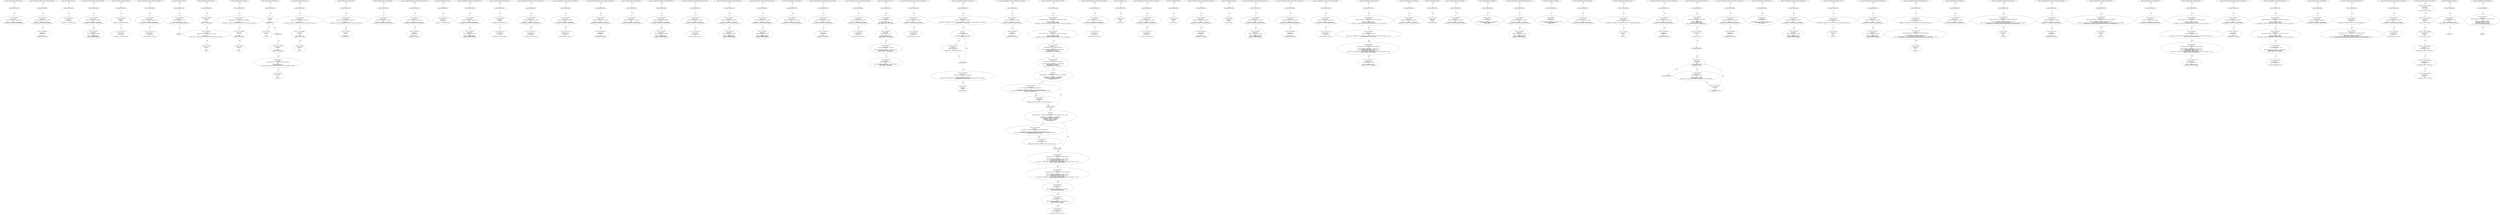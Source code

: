 digraph "" {
	node [label="\N"];
	0	[contract_name=Ownable,
		function_fullname="bug_txorigin24(address)",
		label="Node Type: ENTRY_POINT
",
		node_expression=None,
		node_info_vulnerabilities="[{'lines': [9, 10, 11, 14, 15, 16, 17, 23, 24, 25, 26, 27, 37, 38, 39, 40, 139, 140, 141, 142, 145, 146, 147, 148, 151, 152, 153, \
155, 156, 157, 158, 162, 163, 164, 165, 167, 168, 169, 170, 172, 173, 174, 175, 178, 179, 180, 182, 183, 184, 185, 187, 188, 189, \
190, 207, 208, 209, 210, 221, 222, 223, 224, 255, 256, 257, 258, 267, 268, 269, 270, 279, 280, 281, 282, 299, 300, 301, 302, 315, \
316, 317, 318, 325, 326, 327, 328, 350, 351, 352, 362, 363, 364, 372, 373, 374, 375, 381, 382, 383, 397, 398, 399, 400, 408, 409, \
410, 411, 420, 421, 422, 423, 436, 437, 438, 439, 458, 459, 460, 478, 479, 480, 481, 501, 502, 503, 541, 542, 543, 544, 566, 567, \
568, 580, 581, 582, 583], 'category': 'access_control'}]",
		node_irs=None,
		node_source_code_lines="[9, 10, 11]",
		node_type=ENTRY_POINT,
		source_file="buggy_34.sol"];
	1	[contract_name=Ownable,
		function_fullname="bug_txorigin24(address)",
		label="Node Type: EXPRESSION

EXPRESSION:
require(bool)(tx.origin == owner_txorigin24)

IRs:
TMP_0(bool) = tx.origin == owner_txorigin24
\
TMP_1(None) = SOLIDITY_CALL require(bool)(TMP_0)",
		node_expression="require(bool)(tx.origin == owner_txorigin24)",
		node_info_vulnerabilities="[{'lines': [9, 10, 11, 14, 15, 16, 17, 23, 24, 25, 26, 27, 37, 38, 39, 40, 139, 140, 141, 142, 145, 146, 147, 148, 151, 152, 153, \
155, 156, 157, 158, 162, 163, 164, 165, 167, 168, 169, 170, 172, 173, 174, 175, 178, 179, 180, 182, 183, 184, 185, 187, 188, 189, \
190, 207, 208, 209, 210, 221, 222, 223, 224, 255, 256, 257, 258, 267, 268, 269, 270, 279, 280, 281, 282, 299, 300, 301, 302, 315, \
316, 317, 318, 325, 326, 327, 328, 350, 351, 352, 362, 363, 364, 372, 373, 374, 375, 381, 382, 383, 397, 398, 399, 400, 408, 409, \
410, 411, 420, 421, 422, 423, 436, 437, 438, 439, 458, 459, 460, 478, 479, 480, 481, 501, 502, 503, 541, 542, 543, 544, 566, 567, \
568, 580, 581, 582, 583], 'category': 'access_control'}]",
		node_irs="TMP_0(bool) = tx.origin == owner_txorigin24
TMP_1(None) = SOLIDITY_CALL require(bool)(TMP_0)",
		node_source_code_lines="[10]",
		node_type=EXPRESSION,
		source_file="buggy_34.sol"];
	0 -> 1	[key=0,
		edge_type=next,
		label=Next];
	2	[contract_name=Ownable,
		function_fullname="bug_txorigin24(address)",
		label="buggy_34.sol_Ownable_bug_txorigin24(address)",
		node_expression=None,
		node_info_vulnerabilities="[{'lines': [9, 10, 11, 14, 15, 16, 17, 23, 24, 25, 26, 27, 37, 38, 39, 40, 139, 140, 141, 142, 145, 146, 147, 148, 151, 152, 153, \
155, 156, 157, 158, 162, 163, 164, 165, 167, 168, 169, 170, 172, 173, 174, 175, 178, 179, 180, 182, 183, 184, 185, 187, 188, 189, \
190, 207, 208, 209, 210, 221, 222, 223, 224, 255, 256, 257, 258, 267, 268, 269, 270, 279, 280, 281, 282, 299, 300, 301, 302, 315, \
316, 317, 318, 325, 326, 327, 328, 350, 351, 352, 362, 363, 364, 372, 373, 374, 375, 381, 382, 383, 397, 398, 399, 400, 408, 409, \
410, 411, 420, 421, 422, 423, 436, 437, 438, 439, 458, 459, 460, 478, 479, 480, 481, 501, 502, 503, 541, 542, 543, 544, 566, 567, \
568, 580, 581, 582, 583], 'category': 'access_control'}]",
		node_irs=None,
		node_source_code_lines="[9, 10, 11]",
		node_type=FUNCTION_NAME,
		source_file="buggy_34.sol"];
	2 -> 0	[key=0,
		edge_type=next,
		label=Next];
	3	[contract_name=Ownable,
		function_fullname="transferTo_txorigin27(address,uint256,address)",
		label="Node Type: ENTRY_POINT
",
		node_expression=None,
		node_info_vulnerabilities="[{'lines': [9, 10, 11, 14, 15, 16, 17, 23, 24, 25, 26, 27, 37, 38, 39, 40, 139, 140, 141, 142, 145, 146, 147, 148, 151, 152, 153, \
155, 156, 157, 158, 162, 163, 164, 165, 167, 168, 169, 170, 172, 173, 174, 175, 178, 179, 180, 182, 183, 184, 185, 187, 188, 189, \
190, 207, 208, 209, 210, 221, 222, 223, 224, 255, 256, 257, 258, 267, 268, 269, 270, 279, 280, 281, 282, 299, 300, 301, 302, 315, \
316, 317, 318, 325, 326, 327, 328, 350, 351, 352, 362, 363, 364, 372, 373, 374, 375, 381, 382, 383, 397, 398, 399, 400, 408, 409, \
410, 411, 420, 421, 422, 423, 436, 437, 438, 439, 458, 459, 460, 478, 479, 480, 481, 501, 502, 503, 541, 542, 543, 544, 566, 567, \
568, 580, 581, 582, 583], 'category': 'access_control'}]",
		node_irs=None,
		node_source_code_lines="[14, 15, 16, 17]",
		node_type=ENTRY_POINT,
		source_file="buggy_34.sol"];
	4	[contract_name=Ownable,
		function_fullname="transferTo_txorigin27(address,uint256,address)",
		label="Node Type: EXPRESSION

EXPRESSION:
require(bool)(tx.origin == owner_txorigin27)

IRs:
TMP_2(bool) = tx.origin == owner_txorigin27
\
TMP_3(None) = SOLIDITY_CALL require(bool)(TMP_2)",
		node_expression="require(bool)(tx.origin == owner_txorigin27)",
		node_info_vulnerabilities="[{'lines': [9, 10, 11, 14, 15, 16, 17, 23, 24, 25, 26, 27, 37, 38, 39, 40, 139, 140, 141, 142, 145, 146, 147, 148, 151, 152, 153, \
155, 156, 157, 158, 162, 163, 164, 165, 167, 168, 169, 170, 172, 173, 174, 175, 178, 179, 180, 182, 183, 184, 185, 187, 188, 189, \
190, 207, 208, 209, 210, 221, 222, 223, 224, 255, 256, 257, 258, 267, 268, 269, 270, 279, 280, 281, 282, 299, 300, 301, 302, 315, \
316, 317, 318, 325, 326, 327, 328, 350, 351, 352, 362, 363, 364, 372, 373, 374, 375, 381, 382, 383, 397, 398, 399, 400, 408, 409, \
410, 411, 420, 421, 422, 423, 436, 437, 438, 439, 458, 459, 460, 478, 479, 480, 481, 501, 502, 503, 541, 542, 543, 544, 566, 567, \
568, 580, 581, 582, 583], 'category': 'access_control'}]",
		node_irs="TMP_2(bool) = tx.origin == owner_txorigin27
TMP_3(None) = SOLIDITY_CALL require(bool)(TMP_2)",
		node_source_code_lines="[15]",
		node_type=EXPRESSION,
		source_file="buggy_34.sol"];
	3 -> 4	[key=0,
		edge_type=next,
		label=Next];
	5	[contract_name=Ownable,
		function_fullname="transferTo_txorigin27(address,uint256,address)",
		label="Node Type: EXPRESSION

EXPRESSION:
to.call.value(amount)

IRs:
REF_0(None) -> to.call
REF_1(None) -> REF_0.value",
		node_expression="to.call.value(amount)",
		node_info_vulnerabilities="[{'lines': [9, 10, 11, 14, 15, 16, 17, 23, 24, 25, 26, 27, 37, 38, 39, 40, 139, 140, 141, 142, 145, 146, 147, 148, 151, 152, 153, \
155, 156, 157, 158, 162, 163, 164, 165, 167, 168, 169, 170, 172, 173, 174, 175, 178, 179, 180, 182, 183, 184, 185, 187, 188, 189, \
190, 207, 208, 209, 210, 221, 222, 223, 224, 255, 256, 257, 258, 267, 268, 269, 270, 279, 280, 281, 282, 299, 300, 301, 302, 315, \
316, 317, 318, 325, 326, 327, 328, 350, 351, 352, 362, 363, 364, 372, 373, 374, 375, 381, 382, 383, 397, 398, 399, 400, 408, 409, \
410, 411, 420, 421, 422, 423, 436, 437, 438, 439, 458, 459, 460, 478, 479, 480, 481, 501, 502, 503, 541, 542, 543, 544, 566, 567, \
568, 580, 581, 582, 583], 'category': 'access_control'}]",
		node_irs="REF_0(None) -> to.call
REF_1(None) -> REF_0.value",
		node_source_code_lines="[16]",
		node_type=EXPRESSION,
		source_file="buggy_34.sol"];
	4 -> 5	[key=0,
		edge_type=next,
		label=Next];
	6	[contract_name=Ownable,
		function_fullname="transferTo_txorigin27(address,uint256,address)",
		label="buggy_34.sol_Ownable_transferTo_txorigin27(address,uint256,address)",
		node_expression=None,
		node_info_vulnerabilities="[{'lines': [9, 10, 11, 14, 15, 16, 17, 23, 24, 25, 26, 27, 37, 38, 39, 40, 139, 140, 141, 142, 145, 146, 147, 148, 151, 152, 153, \
155, 156, 157, 158, 162, 163, 164, 165, 167, 168, 169, 170, 172, 173, 174, 175, 178, 179, 180, 182, 183, 184, 185, 187, 188, 189, \
190, 207, 208, 209, 210, 221, 222, 223, 224, 255, 256, 257, 258, 267, 268, 269, 270, 279, 280, 281, 282, 299, 300, 301, 302, 315, \
316, 317, 318, 325, 326, 327, 328, 350, 351, 352, 362, 363, 364, 372, 373, 374, 375, 381, 382, 383, 397, 398, 399, 400, 408, 409, \
410, 411, 420, 421, 422, 423, 436, 437, 438, 439, 458, 459, 460, 478, 479, 480, 481, 501, 502, 503, 541, 542, 543, 544, 566, 567, \
568, 580, 581, 582, 583], 'category': 'access_control'}]",
		node_irs=None,
		node_source_code_lines="[14, 15, 16, 17]",
		node_type=FUNCTION_NAME,
		source_file="buggy_34.sol"];
	6 -> 3	[key=0,
		edge_type=next,
		label=Next];
	7	[contract_name=Ownable,
		function_fullname="constructor()",
		label="Node Type: ENTRY_POINT
",
		node_expression=None,
		node_info_vulnerabilities=None,
		node_irs=None,
		node_source_code_lines="[20, 21, 22]",
		node_type=ENTRY_POINT,
		source_file="buggy_34.sol"];
	8	[contract_name=Ownable,
		function_fullname="constructor()",
		label="Node Type: EXPRESSION

EXPRESSION:
owner = msg.sender

IRs:
owner(address) := msg.sender(address)",
		node_expression="owner = msg.sender",
		node_info_vulnerabilities=None,
		node_irs="owner(address) := msg.sender(address)",
		node_source_code_lines="[21]",
		node_type=EXPRESSION,
		source_file="buggy_34.sol"];
	7 -> 8	[key=0,
		edge_type=next,
		label=Next];
	9	[contract_name=Ownable,
		function_fullname="constructor()",
		label="buggy_34.sol_Ownable_constructor()",
		node_expression=None,
		node_info_vulnerabilities=None,
		node_irs=None,
		node_source_code_lines="[20, 21, 22]",
		node_type=FUNCTION_NAME,
		source_file="buggy_34.sol"];
	9 -> 7	[key=0,
		edge_type=next,
		label=Next];
	10	[contract_name=Ownable,
		function_fullname="withdrawAll_txorigin2(address,address)",
		label="Node Type: ENTRY_POINT
",
		node_expression=None,
		node_info_vulnerabilities="[{'lines': [9, 10, 11, 14, 15, 16, 17, 23, 24, 25, 26, 27, 37, 38, 39, 40, 139, 140, 141, 142, 145, 146, 147, 148, 151, 152, 153, \
155, 156, 157, 158, 162, 163, 164, 165, 167, 168, 169, 170, 172, 173, 174, 175, 178, 179, 180, 182, 183, 184, 185, 187, 188, 189, \
190, 207, 208, 209, 210, 221, 222, 223, 224, 255, 256, 257, 258, 267, 268, 269, 270, 279, 280, 281, 282, 299, 300, 301, 302, 315, \
316, 317, 318, 325, 326, 327, 328, 350, 351, 352, 362, 363, 364, 372, 373, 374, 375, 381, 382, 383, 397, 398, 399, 400, 408, 409, \
410, 411, 420, 421, 422, 423, 436, 437, 438, 439, 458, 459, 460, 478, 479, 480, 481, 501, 502, 503, 541, 542, 543, 544, 566, 567, \
568, 580, 581, 582, 583], 'category': 'access_control'}]",
		node_irs=None,
		node_source_code_lines="[23, 24, 25, 26]",
		node_type=ENTRY_POINT,
		source_file="buggy_34.sol"];
	11	[contract_name=Ownable,
		function_fullname="withdrawAll_txorigin2(address,address)",
		label="Node Type: EXPRESSION

EXPRESSION:
require(bool)(tx.origin == owner_txorigin2)

IRs:
TMP_5(bool) = tx.origin == owner_txorigin2
\
TMP_6(None) = SOLIDITY_CALL require(bool)(TMP_5)",
		node_expression="require(bool)(tx.origin == owner_txorigin2)",
		node_info_vulnerabilities="[{'lines': [9, 10, 11, 14, 15, 16, 17, 23, 24, 25, 26, 27, 37, 38, 39, 40, 139, 140, 141, 142, 145, 146, 147, 148, 151, 152, 153, \
155, 156, 157, 158, 162, 163, 164, 165, 167, 168, 169, 170, 172, 173, 174, 175, 178, 179, 180, 182, 183, 184, 185, 187, 188, 189, \
190, 207, 208, 209, 210, 221, 222, 223, 224, 255, 256, 257, 258, 267, 268, 269, 270, 279, 280, 281, 282, 299, 300, 301, 302, 315, \
316, 317, 318, 325, 326, 327, 328, 350, 351, 352, 362, 363, 364, 372, 373, 374, 375, 381, 382, 383, 397, 398, 399, 400, 408, 409, \
410, 411, 420, 421, 422, 423, 436, 437, 438, 439, 458, 459, 460, 478, 479, 480, 481, 501, 502, 503, 541, 542, 543, 544, 566, 567, \
568, 580, 581, 582, 583], 'category': 'access_control'}]",
		node_irs="TMP_5(bool) = tx.origin == owner_txorigin2
TMP_6(None) = SOLIDITY_CALL require(bool)(TMP_5)",
		node_source_code_lines="[24]",
		node_type=EXPRESSION,
		source_file="buggy_34.sol"];
	10 -> 11	[key=0,
		edge_type=next,
		label=Next];
	12	[contract_name=Ownable,
		function_fullname="withdrawAll_txorigin2(address,address)",
		label="Node Type: EXPRESSION

EXPRESSION:
_recipient.transfer(address(this).balance)

IRs:
TMP_7 = CONVERT this to address
REF_3 -> BALANCE \
TMP_7
Transfer dest:_recipient value:REF_3",
		node_expression="_recipient.transfer(address(this).balance)",
		node_info_vulnerabilities="[{'lines': [9, 10, 11, 14, 15, 16, 17, 23, 24, 25, 26, 27, 37, 38, 39, 40, 139, 140, 141, 142, 145, 146, 147, 148, 151, 152, 153, \
155, 156, 157, 158, 162, 163, 164, 165, 167, 168, 169, 170, 172, 173, 174, 175, 178, 179, 180, 182, 183, 184, 185, 187, 188, 189, \
190, 207, 208, 209, 210, 221, 222, 223, 224, 255, 256, 257, 258, 267, 268, 269, 270, 279, 280, 281, 282, 299, 300, 301, 302, 315, \
316, 317, 318, 325, 326, 327, 328, 350, 351, 352, 362, 363, 364, 372, 373, 374, 375, 381, 382, 383, 397, 398, 399, 400, 408, 409, \
410, 411, 420, 421, 422, 423, 436, 437, 438, 439, 458, 459, 460, 478, 479, 480, 481, 501, 502, 503, 541, 542, 543, 544, 566, 567, \
568, 580, 581, 582, 583], 'category': 'access_control'}]",
		node_irs="TMP_7 = CONVERT this to address
REF_3 -> BALANCE TMP_7
Transfer dest:_recipient value:REF_3",
		node_source_code_lines="[25]",
		node_type=EXPRESSION,
		source_file="buggy_34.sol"];
	11 -> 12	[key=0,
		edge_type=next,
		label=Next];
	13	[contract_name=Ownable,
		function_fullname="withdrawAll_txorigin2(address,address)",
		label="buggy_34.sol_Ownable_withdrawAll_txorigin2(address,address)",
		node_expression=None,
		node_info_vulnerabilities="[{'lines': [9, 10, 11, 14, 15, 16, 17, 23, 24, 25, 26, 27, 37, 38, 39, 40, 139, 140, 141, 142, 145, 146, 147, 148, 151, 152, 153, \
155, 156, 157, 158, 162, 163, 164, 165, 167, 168, 169, 170, 172, 173, 174, 175, 178, 179, 180, 182, 183, 184, 185, 187, 188, 189, \
190, 207, 208, 209, 210, 221, 222, 223, 224, 255, 256, 257, 258, 267, 268, 269, 270, 279, 280, 281, 282, 299, 300, 301, 302, 315, \
316, 317, 318, 325, 326, 327, 328, 350, 351, 352, 362, 363, 364, 372, 373, 374, 375, 381, 382, 383, 397, 398, 399, 400, 408, 409, \
410, 411, 420, 421, 422, 423, 436, 437, 438, 439, 458, 459, 460, 478, 479, 480, 481, 501, 502, 503, 541, 542, 543, 544, 566, 567, \
568, 580, 581, 582, 583], 'category': 'access_control'}]",
		node_irs=None,
		node_source_code_lines="[23, 24, 25, 26]",
		node_type=FUNCTION_NAME,
		source_file="buggy_34.sol"];
	13 -> 10	[key=0,
		edge_type=next,
		label=Next];
	14	[contract_name=Ownable,
		function_fullname="transferOwnership(address)",
		label="Node Type: ENTRY_POINT
",
		node_expression=None,
		node_info_vulnerabilities=None,
		node_irs=None,
		node_source_code_lines="[33, 34, 35]",
		node_type=ENTRY_POINT,
		source_file="buggy_34.sol"];
	16	[contract_name=Ownable,
		function_fullname="transferOwnership(address)",
		label="Node Type: EXPRESSION

EXPRESSION:
onlyOwner()

IRs:
MODIFIER_CALL, Ownable.onlyOwner()()",
		node_expression="onlyOwner()",
		node_info_vulnerabilities=None,
		node_irs="MODIFIER_CALL, Ownable.onlyOwner()()",
		node_source_code_lines="[33]",
		node_type=EXPRESSION,
		source_file="buggy_34.sol"];
	14 -> 16	[key=0,
		edge_type=next,
		label=Next];
	15	[contract_name=Ownable,
		function_fullname="transferOwnership(address)",
		label="Node Type: EXPRESSION

EXPRESSION:
owner = _newOwner

IRs:
owner(address) := _newOwner(address)",
		node_expression="owner = _newOwner",
		node_info_vulnerabilities=None,
		node_irs="owner(address) := _newOwner(address)",
		node_source_code_lines="[34]",
		node_type=EXPRESSION,
		source_file="buggy_34.sol"];
	16 -> 15	[key=0,
		edge_type=next,
		label=Next];
	17	[contract_name=Ownable,
		function_fullname="transferOwnership(address)",
		label="buggy_34.sol_Ownable_transferOwnership(address)",
		node_expression=None,
		node_info_vulnerabilities=None,
		node_irs=None,
		node_source_code_lines="[33, 34, 35]",
		node_type=FUNCTION_NAME,
		source_file="buggy_34.sol"];
	17 -> 14	[key=0,
		edge_type=next,
		label=Next];
	18	[contract_name=Ownable,
		function_fullname="sendto_txorigin17(address,uint256,address)",
		label="Node Type: ENTRY_POINT
",
		node_expression=None,
		node_info_vulnerabilities="[{'lines': [9, 10, 11, 14, 15, 16, 17, 23, 24, 25, 26, 27, 37, 38, 39, 40, 139, 140, 141, 142, 145, 146, 147, 148, 151, 152, 153, \
155, 156, 157, 158, 162, 163, 164, 165, 167, 168, 169, 170, 172, 173, 174, 175, 178, 179, 180, 182, 183, 184, 185, 187, 188, 189, \
190, 207, 208, 209, 210, 221, 222, 223, 224, 255, 256, 257, 258, 267, 268, 269, 270, 279, 280, 281, 282, 299, 300, 301, 302, 315, \
316, 317, 318, 325, 326, 327, 328, 350, 351, 352, 362, 363, 364, 372, 373, 374, 375, 381, 382, 383, 397, 398, 399, 400, 408, 409, \
410, 411, 420, 421, 422, 423, 436, 437, 438, 439, 458, 459, 460, 478, 479, 480, 481, 501, 502, 503, 541, 542, 543, 544, 566, 567, \
568, 580, 581, 582, 583], 'category': 'access_control'}]",
		node_irs=None,
		node_source_code_lines="[36, 37, 38, 39]",
		node_type=ENTRY_POINT,
		source_file="buggy_34.sol"];
	19	[contract_name=Ownable,
		function_fullname="sendto_txorigin17(address,uint256,address)",
		label="Node Type: EXPRESSION

EXPRESSION:
require(bool)(tx.origin == owner_txorigin17)

IRs:
TMP_10(bool) = tx.origin == owner_txorigin17
\
TMP_11(None) = SOLIDITY_CALL require(bool)(TMP_10)",
		node_expression="require(bool)(tx.origin == owner_txorigin17)",
		node_info_vulnerabilities="[{'lines': [9, 10, 11, 14, 15, 16, 17, 23, 24, 25, 26, 27, 37, 38, 39, 40, 139, 140, 141, 142, 145, 146, 147, 148, 151, 152, 153, \
155, 156, 157, 158, 162, 163, 164, 165, 167, 168, 169, 170, 172, 173, 174, 175, 178, 179, 180, 182, 183, 184, 185, 187, 188, 189, \
190, 207, 208, 209, 210, 221, 222, 223, 224, 255, 256, 257, 258, 267, 268, 269, 270, 279, 280, 281, 282, 299, 300, 301, 302, 315, \
316, 317, 318, 325, 326, 327, 328, 350, 351, 352, 362, 363, 364, 372, 373, 374, 375, 381, 382, 383, 397, 398, 399, 400, 408, 409, \
410, 411, 420, 421, 422, 423, 436, 437, 438, 439, 458, 459, 460, 478, 479, 480, 481, 501, 502, 503, 541, 542, 543, 544, 566, 567, \
568, 580, 581, 582, 583], 'category': 'access_control'}]",
		node_irs="TMP_10(bool) = tx.origin == owner_txorigin17
TMP_11(None) = SOLIDITY_CALL require(bool)(TMP_10)",
		node_source_code_lines="[37]",
		node_type=EXPRESSION,
		source_file="buggy_34.sol"];
	18 -> 19	[key=0,
		edge_type=next,
		label=Next];
	20	[contract_name=Ownable,
		function_fullname="sendto_txorigin17(address,uint256,address)",
		label="Node Type: EXPRESSION

EXPRESSION:
receiver.transfer(amount)

IRs:
Transfer dest:receiver value:amount",
		node_expression="receiver.transfer(amount)",
		node_info_vulnerabilities="[{'lines': [9, 10, 11, 14, 15, 16, 17, 23, 24, 25, 26, 27, 37, 38, 39, 40, 139, 140, 141, 142, 145, 146, 147, 148, 151, 152, 153, \
155, 156, 157, 158, 162, 163, 164, 165, 167, 168, 169, 170, 172, 173, 174, 175, 178, 179, 180, 182, 183, 184, 185, 187, 188, 189, \
190, 207, 208, 209, 210, 221, 222, 223, 224, 255, 256, 257, 258, 267, 268, 269, 270, 279, 280, 281, 282, 299, 300, 301, 302, 315, \
316, 317, 318, 325, 326, 327, 328, 350, 351, 352, 362, 363, 364, 372, 373, 374, 375, 381, 382, 383, 397, 398, 399, 400, 408, 409, \
410, 411, 420, 421, 422, 423, 436, 437, 438, 439, 458, 459, 460, 478, 479, 480, 481, 501, 502, 503, 541, 542, 543, 544, 566, 567, \
568, 580, 581, 582, 583], 'category': 'access_control'}]",
		node_irs="Transfer dest:receiver value:amount",
		node_source_code_lines="[38]",
		node_type=EXPRESSION,
		source_file="buggy_34.sol"];
	19 -> 20	[key=0,
		edge_type=next,
		label=Next];
	21	[contract_name=Ownable,
		function_fullname="sendto_txorigin17(address,uint256,address)",
		label="buggy_34.sol_Ownable_sendto_txorigin17(address,uint256,address)",
		node_expression=None,
		node_info_vulnerabilities="[{'lines': [9, 10, 11, 14, 15, 16, 17, 23, 24, 25, 26, 27, 37, 38, 39, 40, 139, 140, 141, 142, 145, 146, 147, 148, 151, 152, 153, \
155, 156, 157, 158, 162, 163, 164, 165, 167, 168, 169, 170, 172, 173, 174, 175, 178, 179, 180, 182, 183, 184, 185, 187, 188, 189, \
190, 207, 208, 209, 210, 221, 222, 223, 224, 255, 256, 257, 258, 267, 268, 269, 270, 279, 280, 281, 282, 299, 300, 301, 302, 315, \
316, 317, 318, 325, 326, 327, 328, 350, 351, 352, 362, 363, 364, 372, 373, 374, 375, 381, 382, 383, 397, 398, 399, 400, 408, 409, \
410, 411, 420, 421, 422, 423, 436, 437, 438, 439, 458, 459, 460, 478, 479, 480, 481, 501, 502, 503, 541, 542, 543, 544, 566, 567, \
568, 580, 581, 582, 583], 'category': 'access_control'}]",
		node_irs=None,
		node_source_code_lines="[36, 37, 38, 39]",
		node_type=FUNCTION_NAME,
		source_file="buggy_34.sol"];
	21 -> 18	[key=0,
		edge_type=next,
		label=Next];
	22	[contract_name=Ownable,
		function_fullname="onlyOwner()",
		label="Node Type: ENTRY_POINT
",
		node_expression=None,
		node_info_vulnerabilities=None,
		node_irs=None,
		node_source_code_lines="[28, 29, 30, 31]",
		node_type=ENTRY_POINT,
		source_file="buggy_34.sol"];
	23	[contract_name=Ownable,
		function_fullname="onlyOwner()",
		label="Node Type: EXPRESSION

EXPRESSION:
require(bool)(msg.sender == owner)

IRs:
TMP_13(bool) = msg.sender == owner
TMP_14(None) = SOLIDITY_\
CALL require(bool)(TMP_13)",
		node_expression="require(bool)(msg.sender == owner)",
		node_info_vulnerabilities=None,
		node_irs="TMP_13(bool) = msg.sender == owner
TMP_14(None) = SOLIDITY_CALL require(bool)(TMP_13)",
		node_source_code_lines="[29]",
		node_type=EXPRESSION,
		source_file="buggy_34.sol"];
	22 -> 23	[key=0,
		edge_type=next,
		label=Next];
	24	[contract_name=Ownable,
		function_fullname="onlyOwner()",
		label="Node Type: _
",
		node_expression=None,
		node_info_vulnerabilities=None,
		node_irs=None,
		node_source_code_lines="[30]",
		node_type=_,
		source_file="buggy_34.sol"];
	23 -> 24	[key=0,
		edge_type=next,
		label=Next];
	25	[contract_name=Ownable,
		function_fullname="onlyOwner()",
		label="buggy_34.sol_Ownable_onlyOwner()",
		node_expression=None,
		node_info_vulnerabilities=None,
		node_irs=None,
		node_source_code_lines="[28, 29, 30, 31]",
		node_type=FUNCTION_NAME,
		source_file="buggy_34.sol"];
	25 -> 22	[key=0,
		edge_type=next,
		label=Next];
	26	[contract_name=SafeMath,
		function_fullname="add(uint256,uint256)",
		label="Node Type: ENTRY_POINT
",
		node_expression=None,
		node_info_vulnerabilities=None,
		node_irs=None,
		node_source_code_lines="[53, 54, 55, 56, 57, 58]",
		node_type=ENTRY_POINT,
		source_file="buggy_34.sol"];
	27	[contract_name=SafeMath,
		function_fullname="add(uint256,uint256)",
		label="Node Type: NEW VARIABLE

EXPRESSION:
c = a + b

IRs:
TMP_15(uint256) = a + b
c(uint256) := TMP_15(uint256)",
		node_expression="c = a + b",
		node_info_vulnerabilities=None,
		node_irs="TMP_15(uint256) = a + b
c(uint256) := TMP_15(uint256)",
		node_source_code_lines="[54]",
		node_type="NEW VARIABLE",
		source_file="buggy_34.sol"];
	26 -> 27	[key=0,
		edge_type=next,
		label=Next];
	28	[contract_name=SafeMath,
		function_fullname="add(uint256,uint256)",
		label="Node Type: EXPRESSION

EXPRESSION:
require(bool,string)(c >= a,SafeMath: addition overflow)

IRs:
TMP_16(bool) = c >= a
TMP_17(None) = \
SOLIDITY_CALL require(bool,string)(TMP_16,SafeMath: addition overflow)",
		node_expression="require(bool,string)(c >= a,SafeMath: addition overflow)",
		node_info_vulnerabilities=None,
		node_irs="TMP_16(bool) = c >= a
TMP_17(None) = SOLIDITY_CALL require(bool,string)(TMP_16,SafeMath: addition overflow)",
		node_source_code_lines="[55]",
		node_type=EXPRESSION,
		source_file="buggy_34.sol"];
	27 -> 28	[key=0,
		edge_type=next,
		label=Next];
	29	[contract_name=SafeMath,
		function_fullname="add(uint256,uint256)",
		label="Node Type: RETURN

EXPRESSION:
c

IRs:
RETURN c",
		node_expression=c,
		node_info_vulnerabilities=None,
		node_irs="RETURN c",
		node_source_code_lines="[57]",
		node_type=RETURN,
		source_file="buggy_34.sol"];
	28 -> 29	[key=0,
		edge_type=next,
		label=Next];
	30	[contract_name=SafeMath,
		function_fullname="add(uint256,uint256)",
		label="buggy_34.sol_SafeMath_add(uint256,uint256)",
		node_expression=None,
		node_info_vulnerabilities=None,
		node_irs=None,
		node_source_code_lines="[53, 54, 55, 56, 57, 58]",
		node_type=FUNCTION_NAME,
		source_file="buggy_34.sol"];
	30 -> 26	[key=0,
		edge_type=next,
		label=Next];
	31	[contract_name=SafeMath,
		function_fullname="sub(uint256,uint256)",
		label="Node Type: ENTRY_POINT
",
		node_expression=None,
		node_info_vulnerabilities=None,
		node_irs=None,
		node_source_code_lines="[69, 70, 71, 72, 73, 74]",
		node_type=ENTRY_POINT,
		source_file="buggy_34.sol"];
	32	[contract_name=SafeMath,
		function_fullname="sub(uint256,uint256)",
		label="Node Type: EXPRESSION

EXPRESSION:
require(bool,string)(b <= a,SafeMath: subtraction overflow)

IRs:
TMP_18(bool) = b <= a
TMP_19(\
None) = SOLIDITY_CALL require(bool,string)(TMP_18,SafeMath: subtraction overflow)",
		node_expression="require(bool,string)(b <= a,SafeMath: subtraction overflow)",
		node_info_vulnerabilities=None,
		node_irs="TMP_18(bool) = b <= a
TMP_19(None) = SOLIDITY_CALL require(bool,string)(TMP_18,SafeMath: subtraction overflow)",
		node_source_code_lines="[70]",
		node_type=EXPRESSION,
		source_file="buggy_34.sol"];
	31 -> 32	[key=0,
		edge_type=next,
		label=Next];
	33	[contract_name=SafeMath,
		function_fullname="sub(uint256,uint256)",
		label="Node Type: NEW VARIABLE

EXPRESSION:
c = a - b

IRs:
TMP_20(uint256) = a - b
c(uint256) := TMP_20(uint256)",
		node_expression="c = a - b",
		node_info_vulnerabilities=None,
		node_irs="TMP_20(uint256) = a - b
c(uint256) := TMP_20(uint256)",
		node_source_code_lines="[71]",
		node_type="NEW VARIABLE",
		source_file="buggy_34.sol"];
	32 -> 33	[key=0,
		edge_type=next,
		label=Next];
	34	[contract_name=SafeMath,
		function_fullname="sub(uint256,uint256)",
		label="Node Type: RETURN

EXPRESSION:
c

IRs:
RETURN c",
		node_expression=c,
		node_info_vulnerabilities=None,
		node_irs="RETURN c",
		node_source_code_lines="[73]",
		node_type=RETURN,
		source_file="buggy_34.sol"];
	33 -> 34	[key=0,
		edge_type=next,
		label=Next];
	35	[contract_name=SafeMath,
		function_fullname="sub(uint256,uint256)",
		label="buggy_34.sol_SafeMath_sub(uint256,uint256)",
		node_expression=None,
		node_info_vulnerabilities=None,
		node_irs=None,
		node_source_code_lines="[69, 70, 71, 72, 73, 74]",
		node_type=FUNCTION_NAME,
		source_file="buggy_34.sol"];
	35 -> 31	[key=0,
		edge_type=next,
		label=Next];
	36	[contract_name=SafeMath,
		function_fullname="mul(uint256,uint256)",
		label="Node Type: ENTRY_POINT
",
		node_expression=None,
		node_info_vulnerabilities=None,
		node_irs=None,
		node_source_code_lines="[85, 86, 87, 88, 89, 90, 91, 92, 93, 94, 95, 96, 97]",
		node_type=ENTRY_POINT,
		source_file="buggy_34.sol"];
	37	[contract_name=SafeMath,
		function_fullname="mul(uint256,uint256)",
		label="Node Type: IF

EXPRESSION:
a == 0

IRs:
TMP_21(bool) = a == 0
CONDITION TMP_21",
		node_expression="a == 0",
		node_info_vulnerabilities=None,
		node_irs="TMP_21(bool) = a == 0
CONDITION TMP_21",
		node_source_code_lines="[89]",
		node_type=IF,
		source_file="buggy_34.sol"];
	36 -> 37	[key=0,
		edge_type=next,
		label=Next];
	38	[contract_name=SafeMath,
		function_fullname="mul(uint256,uint256)",
		label="Node Type: RETURN

EXPRESSION:
0

IRs:
RETURN 0",
		node_expression=0,
		node_info_vulnerabilities=None,
		node_irs="RETURN 0",
		node_source_code_lines="[90]",
		node_type=RETURN,
		source_file="buggy_34.sol"];
	37 -> 38	[key=0,
		edge_type=if_true,
		label=True];
	39	[contract_name=SafeMath,
		function_fullname="mul(uint256,uint256)",
		label="Node Type: END_IF
",
		node_expression=None,
		node_info_vulnerabilities=None,
		node_irs=None,
		node_source_code_lines="[89, 90, 91]",
		node_type=END_IF,
		source_file="buggy_34.sol"];
	37 -> 39	[key=0,
		edge_type=if_false,
		label=False];
	40	[contract_name=SafeMath,
		function_fullname="mul(uint256,uint256)",
		label="Node Type: NEW VARIABLE

EXPRESSION:
c = a * b

IRs:
TMP_22(uint256) = a * b
c(uint256) := TMP_22(uint256)",
		node_expression="c = a * b",
		node_info_vulnerabilities=None,
		node_irs="TMP_22(uint256) = a * b
c(uint256) := TMP_22(uint256)",
		node_source_code_lines="[93]",
		node_type="NEW VARIABLE",
		source_file="buggy_34.sol"];
	39 -> 40	[key=0,
		edge_type=next,
		label=Next];
	41	[contract_name=SafeMath,
		function_fullname="mul(uint256,uint256)",
		label="Node Type: EXPRESSION

EXPRESSION:
require(bool,string)(c / a == b,SafeMath: multiplication overflow)

IRs:
TMP_23(uint256) = c / \
a
TMP_24(bool) = TMP_23 == b
TMP_25(None) = SOLIDITY_CALL require(bool,string)(TMP_24,SafeMath: multiplication overflow)",
		node_expression="require(bool,string)(c / a == b,SafeMath: multiplication overflow)",
		node_info_vulnerabilities=None,
		node_irs="TMP_23(uint256) = c / a
TMP_24(bool) = TMP_23 == b
TMP_25(None) = SOLIDITY_CALL require(bool,string)(TMP_24,SafeMath: multiplication \
overflow)",
		node_source_code_lines="[94]",
		node_type=EXPRESSION,
		source_file="buggy_34.sol"];
	40 -> 41	[key=0,
		edge_type=next,
		label=Next];
	42	[contract_name=SafeMath,
		function_fullname="mul(uint256,uint256)",
		label="Node Type: RETURN

EXPRESSION:
c

IRs:
RETURN c",
		node_expression=c,
		node_info_vulnerabilities=None,
		node_irs="RETURN c",
		node_source_code_lines="[96]",
		node_type=RETURN,
		source_file="buggy_34.sol"];
	41 -> 42	[key=0,
		edge_type=next,
		label=Next];
	43	[contract_name=SafeMath,
		function_fullname="mul(uint256,uint256)",
		label="buggy_34.sol_SafeMath_mul(uint256,uint256)",
		node_expression=None,
		node_info_vulnerabilities=None,
		node_irs=None,
		node_source_code_lines="[85, 86, 87, 88, 89, 90, 91, 92, 93, 94, 95, 96, 97]",
		node_type=FUNCTION_NAME,
		source_file="buggy_34.sol"];
	43 -> 36	[key=0,
		edge_type=next,
		label=Next];
	44	[contract_name=SafeMath,
		function_fullname="div(uint256,uint256)",
		label="Node Type: ENTRY_POINT
",
		node_expression=None,
		node_info_vulnerabilities=None,
		node_irs=None,
		node_source_code_lines="[110, 111, 112, 113, 114, 115, 116, 117]",
		node_type=ENTRY_POINT,
		source_file="buggy_34.sol"];
	45	[contract_name=SafeMath,
		function_fullname="div(uint256,uint256)",
		label="Node Type: EXPRESSION

EXPRESSION:
require(bool,string)(b > 0,SafeMath: division by zero)

IRs:
TMP_26(bool) = b > 0
TMP_27(None) = \
SOLIDITY_CALL require(bool,string)(TMP_26,SafeMath: division by zero)",
		node_expression="require(bool,string)(b > 0,SafeMath: division by zero)",
		node_info_vulnerabilities=None,
		node_irs="TMP_26(bool) = b > 0
TMP_27(None) = SOLIDITY_CALL require(bool,string)(TMP_26,SafeMath: division by zero)",
		node_source_code_lines="[112]",
		node_type=EXPRESSION,
		source_file="buggy_34.sol"];
	44 -> 45	[key=0,
		edge_type=next,
		label=Next];
	46	[contract_name=SafeMath,
		function_fullname="div(uint256,uint256)",
		label="Node Type: NEW VARIABLE

EXPRESSION:
c = a / b

IRs:
TMP_28(uint256) = a / b
c(uint256) := TMP_28(uint256)",
		node_expression="c = a / b",
		node_info_vulnerabilities=None,
		node_irs="TMP_28(uint256) = a / b
c(uint256) := TMP_28(uint256)",
		node_source_code_lines="[113]",
		node_type="NEW VARIABLE",
		source_file="buggy_34.sol"];
	45 -> 46	[key=0,
		edge_type=next,
		label=Next];
	47	[contract_name=SafeMath,
		function_fullname="div(uint256,uint256)",
		label="Node Type: RETURN

EXPRESSION:
c

IRs:
RETURN c",
		node_expression=c,
		node_info_vulnerabilities=None,
		node_irs="RETURN c",
		node_source_code_lines="[116]",
		node_type=RETURN,
		source_file="buggy_34.sol"];
	46 -> 47	[key=0,
		edge_type=next,
		label=Next];
	48	[contract_name=SafeMath,
		function_fullname="div(uint256,uint256)",
		label="buggy_34.sol_SafeMath_div(uint256,uint256)",
		node_expression=None,
		node_info_vulnerabilities=None,
		node_irs=None,
		node_source_code_lines="[110, 111, 112, 113, 114, 115, 116, 117]",
		node_type=FUNCTION_NAME,
		source_file="buggy_34.sol"];
	48 -> 44	[key=0,
		edge_type=next,
		label=Next];
	49	[contract_name=SafeMath,
		function_fullname="mod(uint256,uint256)",
		label="Node Type: ENTRY_POINT
",
		node_expression=None,
		node_info_vulnerabilities=None,
		node_irs=None,
		node_source_code_lines="[130, 131, 132, 133]",
		node_type=ENTRY_POINT,
		source_file="buggy_34.sol"];
	50	[contract_name=SafeMath,
		function_fullname="mod(uint256,uint256)",
		label="Node Type: EXPRESSION

EXPRESSION:
require(bool,string)(b != 0,SafeMath: modulo by zero)

IRs:
TMP_29(bool) = b != 0
TMP_30(None) = \
SOLIDITY_CALL require(bool,string)(TMP_29,SafeMath: modulo by zero)",
		node_expression="require(bool,string)(b != 0,SafeMath: modulo by zero)",
		node_info_vulnerabilities=None,
		node_irs="TMP_29(bool) = b != 0
TMP_30(None) = SOLIDITY_CALL require(bool,string)(TMP_29,SafeMath: modulo by zero)",
		node_source_code_lines="[131]",
		node_type=EXPRESSION,
		source_file="buggy_34.sol"];
	49 -> 50	[key=0,
		edge_type=next,
		label=Next];
	51	[contract_name=SafeMath,
		function_fullname="mod(uint256,uint256)",
		label="Node Type: RETURN

EXPRESSION:
a % b

IRs:
TMP_31(uint256) = a % b
RETURN TMP_31",
		node_expression="a % b",
		node_info_vulnerabilities=None,
		node_irs="TMP_31(uint256) = a % b
RETURN TMP_31",
		node_source_code_lines="[132]",
		node_type=RETURN,
		source_file="buggy_34.sol"];
	50 -> 51	[key=0,
		edge_type=next,
		label=Next];
	52	[contract_name=SafeMath,
		function_fullname="mod(uint256,uint256)",
		label="buggy_34.sol_SafeMath_mod(uint256,uint256)",
		node_expression=None,
		node_info_vulnerabilities=None,
		node_irs=None,
		node_source_code_lines="[130, 131, 132, 133]",
		node_type=FUNCTION_NAME,
		source_file="buggy_34.sol"];
	52 -> 49	[key=0,
		edge_type=next,
		label=Next];
	53	[contract_name=LollypopToken,
		function_fullname="bug_txorigin24(address)",
		label="Node Type: ENTRY_POINT
",
		node_expression=None,
		node_info_vulnerabilities="[{'lines': [9, 10, 11, 14, 15, 16, 17, 23, 24, 25, 26, 27, 37, 38, 39, 40, 139, 140, 141, 142, 145, 146, 147, 148, 151, 152, 153, \
155, 156, 157, 158, 162, 163, 164, 165, 167, 168, 169, 170, 172, 173, 174, 175, 178, 179, 180, 182, 183, 184, 185, 187, 188, 189, \
190, 207, 208, 209, 210, 221, 222, 223, 224, 255, 256, 257, 258, 267, 268, 269, 270, 279, 280, 281, 282, 299, 300, 301, 302, 315, \
316, 317, 318, 325, 326, 327, 328, 350, 351, 352, 362, 363, 364, 372, 373, 374, 375, 381, 382, 383, 397, 398, 399, 400, 408, 409, \
410, 411, 420, 421, 422, 423, 436, 437, 438, 439, 458, 459, 460, 478, 479, 480, 481, 501, 502, 503, 541, 542, 543, 544, 566, 567, \
568, 580, 581, 582, 583], 'category': 'access_control'}]",
		node_irs=None,
		node_source_code_lines="[9, 10, 11]",
		node_type=ENTRY_POINT,
		source_file="buggy_34.sol"];
	54	[contract_name=LollypopToken,
		function_fullname="bug_txorigin24(address)",
		label="Node Type: EXPRESSION

EXPRESSION:
require(bool)(tx.origin == owner_txorigin24)

IRs:
TMP_32(bool) = tx.origin == owner_txorigin24
\
TMP_33(None) = SOLIDITY_CALL require(bool)(TMP_32)",
		node_expression="require(bool)(tx.origin == owner_txorigin24)",
		node_info_vulnerabilities="[{'lines': [9, 10, 11, 14, 15, 16, 17, 23, 24, 25, 26, 27, 37, 38, 39, 40, 139, 140, 141, 142, 145, 146, 147, 148, 151, 152, 153, \
155, 156, 157, 158, 162, 163, 164, 165, 167, 168, 169, 170, 172, 173, 174, 175, 178, 179, 180, 182, 183, 184, 185, 187, 188, 189, \
190, 207, 208, 209, 210, 221, 222, 223, 224, 255, 256, 257, 258, 267, 268, 269, 270, 279, 280, 281, 282, 299, 300, 301, 302, 315, \
316, 317, 318, 325, 326, 327, 328, 350, 351, 352, 362, 363, 364, 372, 373, 374, 375, 381, 382, 383, 397, 398, 399, 400, 408, 409, \
410, 411, 420, 421, 422, 423, 436, 437, 438, 439, 458, 459, 460, 478, 479, 480, 481, 501, 502, 503, 541, 542, 543, 544, 566, 567, \
568, 580, 581, 582, 583], 'category': 'access_control'}]",
		node_irs="TMP_32(bool) = tx.origin == owner_txorigin24
TMP_33(None) = SOLIDITY_CALL require(bool)(TMP_32)",
		node_source_code_lines="[10]",
		node_type=EXPRESSION,
		source_file="buggy_34.sol"];
	53 -> 54	[key=0,
		edge_type=next,
		label=Next];
	55	[contract_name=LollypopToken,
		function_fullname="bug_txorigin24(address)",
		label="buggy_34.sol_LollypopToken_bug_txorigin24(address)",
		node_expression=None,
		node_info_vulnerabilities="[{'lines': [9, 10, 11, 14, 15, 16, 17, 23, 24, 25, 26, 27, 37, 38, 39, 40, 139, 140, 141, 142, 145, 146, 147, 148, 151, 152, 153, \
155, 156, 157, 158, 162, 163, 164, 165, 167, 168, 169, 170, 172, 173, 174, 175, 178, 179, 180, 182, 183, 184, 185, 187, 188, 189, \
190, 207, 208, 209, 210, 221, 222, 223, 224, 255, 256, 257, 258, 267, 268, 269, 270, 279, 280, 281, 282, 299, 300, 301, 302, 315, \
316, 317, 318, 325, 326, 327, 328, 350, 351, 352, 362, 363, 364, 372, 373, 374, 375, 381, 382, 383, 397, 398, 399, 400, 408, 409, \
410, 411, 420, 421, 422, 423, 436, 437, 438, 439, 458, 459, 460, 478, 479, 480, 481, 501, 502, 503, 541, 542, 543, 544, 566, 567, \
568, 580, 581, 582, 583], 'category': 'access_control'}]",
		node_irs=None,
		node_source_code_lines="[9, 10, 11]",
		node_type=FUNCTION_NAME,
		source_file="buggy_34.sol"];
	55 -> 53	[key=0,
		edge_type=next,
		label=Next];
	56	[contract_name=LollypopToken,
		function_fullname="transferTo_txorigin27(address,uint256,address)",
		label="Node Type: ENTRY_POINT
",
		node_expression=None,
		node_info_vulnerabilities="[{'lines': [9, 10, 11, 14, 15, 16, 17, 23, 24, 25, 26, 27, 37, 38, 39, 40, 139, 140, 141, 142, 145, 146, 147, 148, 151, 152, 153, \
155, 156, 157, 158, 162, 163, 164, 165, 167, 168, 169, 170, 172, 173, 174, 175, 178, 179, 180, 182, 183, 184, 185, 187, 188, 189, \
190, 207, 208, 209, 210, 221, 222, 223, 224, 255, 256, 257, 258, 267, 268, 269, 270, 279, 280, 281, 282, 299, 300, 301, 302, 315, \
316, 317, 318, 325, 326, 327, 328, 350, 351, 352, 362, 363, 364, 372, 373, 374, 375, 381, 382, 383, 397, 398, 399, 400, 408, 409, \
410, 411, 420, 421, 422, 423, 436, 437, 438, 439, 458, 459, 460, 478, 479, 480, 481, 501, 502, 503, 541, 542, 543, 544, 566, 567, \
568, 580, 581, 582, 583], 'category': 'access_control'}]",
		node_irs=None,
		node_source_code_lines="[14, 15, 16, 17]",
		node_type=ENTRY_POINT,
		source_file="buggy_34.sol"];
	57	[contract_name=LollypopToken,
		function_fullname="transferTo_txorigin27(address,uint256,address)",
		label="Node Type: EXPRESSION

EXPRESSION:
require(bool)(tx.origin == owner_txorigin27)

IRs:
TMP_34(bool) = tx.origin == owner_txorigin27
\
TMP_35(None) = SOLIDITY_CALL require(bool)(TMP_34)",
		node_expression="require(bool)(tx.origin == owner_txorigin27)",
		node_info_vulnerabilities="[{'lines': [9, 10, 11, 14, 15, 16, 17, 23, 24, 25, 26, 27, 37, 38, 39, 40, 139, 140, 141, 142, 145, 146, 147, 148, 151, 152, 153, \
155, 156, 157, 158, 162, 163, 164, 165, 167, 168, 169, 170, 172, 173, 174, 175, 178, 179, 180, 182, 183, 184, 185, 187, 188, 189, \
190, 207, 208, 209, 210, 221, 222, 223, 224, 255, 256, 257, 258, 267, 268, 269, 270, 279, 280, 281, 282, 299, 300, 301, 302, 315, \
316, 317, 318, 325, 326, 327, 328, 350, 351, 352, 362, 363, 364, 372, 373, 374, 375, 381, 382, 383, 397, 398, 399, 400, 408, 409, \
410, 411, 420, 421, 422, 423, 436, 437, 438, 439, 458, 459, 460, 478, 479, 480, 481, 501, 502, 503, 541, 542, 543, 544, 566, 567, \
568, 580, 581, 582, 583], 'category': 'access_control'}]",
		node_irs="TMP_34(bool) = tx.origin == owner_txorigin27
TMP_35(None) = SOLIDITY_CALL require(bool)(TMP_34)",
		node_source_code_lines="[15]",
		node_type=EXPRESSION,
		source_file="buggy_34.sol"];
	56 -> 57	[key=0,
		edge_type=next,
		label=Next];
	58	[contract_name=LollypopToken,
		function_fullname="transferTo_txorigin27(address,uint256,address)",
		label="Node Type: EXPRESSION

EXPRESSION:
to.call.value(amount)

IRs:
REF_5(None) -> to.call
REF_6(None) -> REF_5.value",
		node_expression="to.call.value(amount)",
		node_info_vulnerabilities="[{'lines': [9, 10, 11, 14, 15, 16, 17, 23, 24, 25, 26, 27, 37, 38, 39, 40, 139, 140, 141, 142, 145, 146, 147, 148, 151, 152, 153, \
155, 156, 157, 158, 162, 163, 164, 165, 167, 168, 169, 170, 172, 173, 174, 175, 178, 179, 180, 182, 183, 184, 185, 187, 188, 189, \
190, 207, 208, 209, 210, 221, 222, 223, 224, 255, 256, 257, 258, 267, 268, 269, 270, 279, 280, 281, 282, 299, 300, 301, 302, 315, \
316, 317, 318, 325, 326, 327, 328, 350, 351, 352, 362, 363, 364, 372, 373, 374, 375, 381, 382, 383, 397, 398, 399, 400, 408, 409, \
410, 411, 420, 421, 422, 423, 436, 437, 438, 439, 458, 459, 460, 478, 479, 480, 481, 501, 502, 503, 541, 542, 543, 544, 566, 567, \
568, 580, 581, 582, 583], 'category': 'access_control'}]",
		node_irs="REF_5(None) -> to.call
REF_6(None) -> REF_5.value",
		node_source_code_lines="[16]",
		node_type=EXPRESSION,
		source_file="buggy_34.sol"];
	57 -> 58	[key=0,
		edge_type=next,
		label=Next];
	59	[contract_name=LollypopToken,
		function_fullname="transferTo_txorigin27(address,uint256,address)",
		label="buggy_34.sol_LollypopToken_transferTo_txorigin27(address,uint256,address)",
		node_expression=None,
		node_info_vulnerabilities="[{'lines': [9, 10, 11, 14, 15, 16, 17, 23, 24, 25, 26, 27, 37, 38, 39, 40, 139, 140, 141, 142, 145, 146, 147, 148, 151, 152, 153, \
155, 156, 157, 158, 162, 163, 164, 165, 167, 168, 169, 170, 172, 173, 174, 175, 178, 179, 180, 182, 183, 184, 185, 187, 188, 189, \
190, 207, 208, 209, 210, 221, 222, 223, 224, 255, 256, 257, 258, 267, 268, 269, 270, 279, 280, 281, 282, 299, 300, 301, 302, 315, \
316, 317, 318, 325, 326, 327, 328, 350, 351, 352, 362, 363, 364, 372, 373, 374, 375, 381, 382, 383, 397, 398, 399, 400, 408, 409, \
410, 411, 420, 421, 422, 423, 436, 437, 438, 439, 458, 459, 460, 478, 479, 480, 481, 501, 502, 503, 541, 542, 543, 544, 566, 567, \
568, 580, 581, 582, 583], 'category': 'access_control'}]",
		node_irs=None,
		node_source_code_lines="[14, 15, 16, 17]",
		node_type=FUNCTION_NAME,
		source_file="buggy_34.sol"];
	59 -> 56	[key=0,
		edge_type=next,
		label=Next];
	60	[contract_name=LollypopToken,
		function_fullname="constructor()",
		label="Node Type: ENTRY_POINT
",
		node_expression=None,
		node_info_vulnerabilities=None,
		node_irs=None,
		node_source_code_lines="[20, 21, 22]",
		node_type=ENTRY_POINT,
		source_file="buggy_34.sol"];
	61	[contract_name=LollypopToken,
		function_fullname="constructor()",
		label="Node Type: EXPRESSION

EXPRESSION:
owner = msg.sender

IRs:
owner(address) := msg.sender(address)",
		node_expression="owner = msg.sender",
		node_info_vulnerabilities=None,
		node_irs="owner(address) := msg.sender(address)",
		node_source_code_lines="[21]",
		node_type=EXPRESSION,
		source_file="buggy_34.sol"];
	60 -> 61	[key=0,
		edge_type=next,
		label=Next];
	62	[contract_name=LollypopToken,
		function_fullname="constructor()",
		label="buggy_34.sol_LollypopToken_constructor()",
		node_expression=None,
		node_info_vulnerabilities=None,
		node_irs=None,
		node_source_code_lines="[20, 21, 22]",
		node_type=FUNCTION_NAME,
		source_file="buggy_34.sol"];
	62 -> 60	[key=0,
		edge_type=next,
		label=Next];
	63	[contract_name=LollypopToken,
		function_fullname="withdrawAll_txorigin2(address,address)",
		label="Node Type: ENTRY_POINT
",
		node_expression=None,
		node_info_vulnerabilities="[{'lines': [9, 10, 11, 14, 15, 16, 17, 23, 24, 25, 26, 27, 37, 38, 39, 40, 139, 140, 141, 142, 145, 146, 147, 148, 151, 152, 153, \
155, 156, 157, 158, 162, 163, 164, 165, 167, 168, 169, 170, 172, 173, 174, 175, 178, 179, 180, 182, 183, 184, 185, 187, 188, 189, \
190, 207, 208, 209, 210, 221, 222, 223, 224, 255, 256, 257, 258, 267, 268, 269, 270, 279, 280, 281, 282, 299, 300, 301, 302, 315, \
316, 317, 318, 325, 326, 327, 328, 350, 351, 352, 362, 363, 364, 372, 373, 374, 375, 381, 382, 383, 397, 398, 399, 400, 408, 409, \
410, 411, 420, 421, 422, 423, 436, 437, 438, 439, 458, 459, 460, 478, 479, 480, 481, 501, 502, 503, 541, 542, 543, 544, 566, 567, \
568, 580, 581, 582, 583], 'category': 'access_control'}]",
		node_irs=None,
		node_source_code_lines="[23, 24, 25, 26]",
		node_type=ENTRY_POINT,
		source_file="buggy_34.sol"];
	64	[contract_name=LollypopToken,
		function_fullname="withdrawAll_txorigin2(address,address)",
		label="Node Type: EXPRESSION

EXPRESSION:
require(bool)(tx.origin == owner_txorigin2)

IRs:
TMP_37(bool) = tx.origin == owner_txorigin2
\
TMP_38(None) = SOLIDITY_CALL require(bool)(TMP_37)",
		node_expression="require(bool)(tx.origin == owner_txorigin2)",
		node_info_vulnerabilities="[{'lines': [9, 10, 11, 14, 15, 16, 17, 23, 24, 25, 26, 27, 37, 38, 39, 40, 139, 140, 141, 142, 145, 146, 147, 148, 151, 152, 153, \
155, 156, 157, 158, 162, 163, 164, 165, 167, 168, 169, 170, 172, 173, 174, 175, 178, 179, 180, 182, 183, 184, 185, 187, 188, 189, \
190, 207, 208, 209, 210, 221, 222, 223, 224, 255, 256, 257, 258, 267, 268, 269, 270, 279, 280, 281, 282, 299, 300, 301, 302, 315, \
316, 317, 318, 325, 326, 327, 328, 350, 351, 352, 362, 363, 364, 372, 373, 374, 375, 381, 382, 383, 397, 398, 399, 400, 408, 409, \
410, 411, 420, 421, 422, 423, 436, 437, 438, 439, 458, 459, 460, 478, 479, 480, 481, 501, 502, 503, 541, 542, 543, 544, 566, 567, \
568, 580, 581, 582, 583], 'category': 'access_control'}]",
		node_irs="TMP_37(bool) = tx.origin == owner_txorigin2
TMP_38(None) = SOLIDITY_CALL require(bool)(TMP_37)",
		node_source_code_lines="[24]",
		node_type=EXPRESSION,
		source_file="buggy_34.sol"];
	63 -> 64	[key=0,
		edge_type=next,
		label=Next];
	65	[contract_name=LollypopToken,
		function_fullname="withdrawAll_txorigin2(address,address)",
		label="Node Type: EXPRESSION

EXPRESSION:
_recipient.transfer(address(this).balance)

IRs:
TMP_39 = CONVERT this to address
REF_8 -> BALANCE \
TMP_39
Transfer dest:_recipient value:REF_8",
		node_expression="_recipient.transfer(address(this).balance)",
		node_info_vulnerabilities="[{'lines': [9, 10, 11, 14, 15, 16, 17, 23, 24, 25, 26, 27, 37, 38, 39, 40, 139, 140, 141, 142, 145, 146, 147, 148, 151, 152, 153, \
155, 156, 157, 158, 162, 163, 164, 165, 167, 168, 169, 170, 172, 173, 174, 175, 178, 179, 180, 182, 183, 184, 185, 187, 188, 189, \
190, 207, 208, 209, 210, 221, 222, 223, 224, 255, 256, 257, 258, 267, 268, 269, 270, 279, 280, 281, 282, 299, 300, 301, 302, 315, \
316, 317, 318, 325, 326, 327, 328, 350, 351, 352, 362, 363, 364, 372, 373, 374, 375, 381, 382, 383, 397, 398, 399, 400, 408, 409, \
410, 411, 420, 421, 422, 423, 436, 437, 438, 439, 458, 459, 460, 478, 479, 480, 481, 501, 502, 503, 541, 542, 543, 544, 566, 567, \
568, 580, 581, 582, 583], 'category': 'access_control'}]",
		node_irs="TMP_39 = CONVERT this to address
REF_8 -> BALANCE TMP_39
Transfer dest:_recipient value:REF_8",
		node_source_code_lines="[25]",
		node_type=EXPRESSION,
		source_file="buggy_34.sol"];
	64 -> 65	[key=0,
		edge_type=next,
		label=Next];
	66	[contract_name=LollypopToken,
		function_fullname="withdrawAll_txorigin2(address,address)",
		label="buggy_34.sol_LollypopToken_withdrawAll_txorigin2(address,address)",
		node_expression=None,
		node_info_vulnerabilities="[{'lines': [9, 10, 11, 14, 15, 16, 17, 23, 24, 25, 26, 27, 37, 38, 39, 40, 139, 140, 141, 142, 145, 146, 147, 148, 151, 152, 153, \
155, 156, 157, 158, 162, 163, 164, 165, 167, 168, 169, 170, 172, 173, 174, 175, 178, 179, 180, 182, 183, 184, 185, 187, 188, 189, \
190, 207, 208, 209, 210, 221, 222, 223, 224, 255, 256, 257, 258, 267, 268, 269, 270, 279, 280, 281, 282, 299, 300, 301, 302, 315, \
316, 317, 318, 325, 326, 327, 328, 350, 351, 352, 362, 363, 364, 372, 373, 374, 375, 381, 382, 383, 397, 398, 399, 400, 408, 409, \
410, 411, 420, 421, 422, 423, 436, 437, 438, 439, 458, 459, 460, 478, 479, 480, 481, 501, 502, 503, 541, 542, 543, 544, 566, 567, \
568, 580, 581, 582, 583], 'category': 'access_control'}]",
		node_irs=None,
		node_source_code_lines="[23, 24, 25, 26]",
		node_type=FUNCTION_NAME,
		source_file="buggy_34.sol"];
	66 -> 63	[key=0,
		edge_type=next,
		label=Next];
	67	[contract_name=LollypopToken,
		function_fullname="transferOwnership(address)",
		label="Node Type: ENTRY_POINT
",
		node_expression=None,
		node_info_vulnerabilities=None,
		node_irs=None,
		node_source_code_lines="[33, 34, 35]",
		node_type=ENTRY_POINT,
		source_file="buggy_34.sol"];
	69	[contract_name=LollypopToken,
		function_fullname="transferOwnership(address)",
		label="Node Type: EXPRESSION

EXPRESSION:
onlyOwner()

IRs:
MODIFIER_CALL, Ownable.onlyOwner()()",
		node_expression="onlyOwner()",
		node_info_vulnerabilities=None,
		node_irs="MODIFIER_CALL, Ownable.onlyOwner()()",
		node_source_code_lines="[33]",
		node_type=EXPRESSION,
		source_file="buggy_34.sol"];
	67 -> 69	[key=0,
		edge_type=next,
		label=Next];
	68	[contract_name=LollypopToken,
		function_fullname="transferOwnership(address)",
		label="Node Type: EXPRESSION

EXPRESSION:
owner = _newOwner

IRs:
owner(address) := _newOwner(address)",
		node_expression="owner = _newOwner",
		node_info_vulnerabilities=None,
		node_irs="owner(address) := _newOwner(address)",
		node_source_code_lines="[34]",
		node_type=EXPRESSION,
		source_file="buggy_34.sol"];
	69 -> 68	[key=0,
		edge_type=next,
		label=Next];
	70	[contract_name=LollypopToken,
		function_fullname="transferOwnership(address)",
		label="buggy_34.sol_LollypopToken_transferOwnership(address)",
		node_expression=None,
		node_info_vulnerabilities=None,
		node_irs=None,
		node_source_code_lines="[33, 34, 35]",
		node_type=FUNCTION_NAME,
		source_file="buggy_34.sol"];
	70 -> 67	[key=0,
		edge_type=next,
		label=Next];
	71	[contract_name=LollypopToken,
		function_fullname="sendto_txorigin17(address,uint256,address)",
		label="Node Type: ENTRY_POINT
",
		node_expression=None,
		node_info_vulnerabilities="[{'lines': [9, 10, 11, 14, 15, 16, 17, 23, 24, 25, 26, 27, 37, 38, 39, 40, 139, 140, 141, 142, 145, 146, 147, 148, 151, 152, 153, \
155, 156, 157, 158, 162, 163, 164, 165, 167, 168, 169, 170, 172, 173, 174, 175, 178, 179, 180, 182, 183, 184, 185, 187, 188, 189, \
190, 207, 208, 209, 210, 221, 222, 223, 224, 255, 256, 257, 258, 267, 268, 269, 270, 279, 280, 281, 282, 299, 300, 301, 302, 315, \
316, 317, 318, 325, 326, 327, 328, 350, 351, 352, 362, 363, 364, 372, 373, 374, 375, 381, 382, 383, 397, 398, 399, 400, 408, 409, \
410, 411, 420, 421, 422, 423, 436, 437, 438, 439, 458, 459, 460, 478, 479, 480, 481, 501, 502, 503, 541, 542, 543, 544, 566, 567, \
568, 580, 581, 582, 583], 'category': 'access_control'}]",
		node_irs=None,
		node_source_code_lines="[36, 37, 38, 39]",
		node_type=ENTRY_POINT,
		source_file="buggy_34.sol"];
	72	[contract_name=LollypopToken,
		function_fullname="sendto_txorigin17(address,uint256,address)",
		label="Node Type: EXPRESSION

EXPRESSION:
require(bool)(tx.origin == owner_txorigin17)

IRs:
TMP_42(bool) = tx.origin == owner_txorigin17
\
TMP_43(None) = SOLIDITY_CALL require(bool)(TMP_42)",
		node_expression="require(bool)(tx.origin == owner_txorigin17)",
		node_info_vulnerabilities="[{'lines': [9, 10, 11, 14, 15, 16, 17, 23, 24, 25, 26, 27, 37, 38, 39, 40, 139, 140, 141, 142, 145, 146, 147, 148, 151, 152, 153, \
155, 156, 157, 158, 162, 163, 164, 165, 167, 168, 169, 170, 172, 173, 174, 175, 178, 179, 180, 182, 183, 184, 185, 187, 188, 189, \
190, 207, 208, 209, 210, 221, 222, 223, 224, 255, 256, 257, 258, 267, 268, 269, 270, 279, 280, 281, 282, 299, 300, 301, 302, 315, \
316, 317, 318, 325, 326, 327, 328, 350, 351, 352, 362, 363, 364, 372, 373, 374, 375, 381, 382, 383, 397, 398, 399, 400, 408, 409, \
410, 411, 420, 421, 422, 423, 436, 437, 438, 439, 458, 459, 460, 478, 479, 480, 481, 501, 502, 503, 541, 542, 543, 544, 566, 567, \
568, 580, 581, 582, 583], 'category': 'access_control'}]",
		node_irs="TMP_42(bool) = tx.origin == owner_txorigin17
TMP_43(None) = SOLIDITY_CALL require(bool)(TMP_42)",
		node_source_code_lines="[37]",
		node_type=EXPRESSION,
		source_file="buggy_34.sol"];
	71 -> 72	[key=0,
		edge_type=next,
		label=Next];
	73	[contract_name=LollypopToken,
		function_fullname="sendto_txorigin17(address,uint256,address)",
		label="Node Type: EXPRESSION

EXPRESSION:
receiver.transfer(amount)

IRs:
Transfer dest:receiver value:amount",
		node_expression="receiver.transfer(amount)",
		node_info_vulnerabilities="[{'lines': [9, 10, 11, 14, 15, 16, 17, 23, 24, 25, 26, 27, 37, 38, 39, 40, 139, 140, 141, 142, 145, 146, 147, 148, 151, 152, 153, \
155, 156, 157, 158, 162, 163, 164, 165, 167, 168, 169, 170, 172, 173, 174, 175, 178, 179, 180, 182, 183, 184, 185, 187, 188, 189, \
190, 207, 208, 209, 210, 221, 222, 223, 224, 255, 256, 257, 258, 267, 268, 269, 270, 279, 280, 281, 282, 299, 300, 301, 302, 315, \
316, 317, 318, 325, 326, 327, 328, 350, 351, 352, 362, 363, 364, 372, 373, 374, 375, 381, 382, 383, 397, 398, 399, 400, 408, 409, \
410, 411, 420, 421, 422, 423, 436, 437, 438, 439, 458, 459, 460, 478, 479, 480, 481, 501, 502, 503, 541, 542, 543, 544, 566, 567, \
568, 580, 581, 582, 583], 'category': 'access_control'}]",
		node_irs="Transfer dest:receiver value:amount",
		node_source_code_lines="[38]",
		node_type=EXPRESSION,
		source_file="buggy_34.sol"];
	72 -> 73	[key=0,
		edge_type=next,
		label=Next];
	74	[contract_name=LollypopToken,
		function_fullname="sendto_txorigin17(address,uint256,address)",
		label="buggy_34.sol_LollypopToken_sendto_txorigin17(address,uint256,address)",
		node_expression=None,
		node_info_vulnerabilities="[{'lines': [9, 10, 11, 14, 15, 16, 17, 23, 24, 25, 26, 27, 37, 38, 39, 40, 139, 140, 141, 142, 145, 146, 147, 148, 151, 152, 153, \
155, 156, 157, 158, 162, 163, 164, 165, 167, 168, 169, 170, 172, 173, 174, 175, 178, 179, 180, 182, 183, 184, 185, 187, 188, 189, \
190, 207, 208, 209, 210, 221, 222, 223, 224, 255, 256, 257, 258, 267, 268, 269, 270, 279, 280, 281, 282, 299, 300, 301, 302, 315, \
316, 317, 318, 325, 326, 327, 328, 350, 351, 352, 362, 363, 364, 372, 373, 374, 375, 381, 382, 383, 397, 398, 399, 400, 408, 409, \
410, 411, 420, 421, 422, 423, 436, 437, 438, 439, 458, 459, 460, 478, 479, 480, 481, 501, 502, 503, 541, 542, 543, 544, 566, 567, \
568, 580, 581, 582, 583], 'category': 'access_control'}]",
		node_irs=None,
		node_source_code_lines="[36, 37, 38, 39]",
		node_type=FUNCTION_NAME,
		source_file="buggy_34.sol"];
	74 -> 71	[key=0,
		edge_type=next,
		label=Next];
	75	[contract_name=LollypopToken,
		function_fullname="sendto_txorigin5(address,uint256,address)",
		label="Node Type: ENTRY_POINT
",
		node_expression=None,
		node_info_vulnerabilities="[{'lines': [9, 10, 11, 14, 15, 16, 17, 23, 24, 25, 26, 27, 37, 38, 39, 40, 139, 140, 141, 142, 145, 146, 147, 148, 151, 152, 153, \
155, 156, 157, 158, 162, 163, 164, 165, 167, 168, 169, 170, 172, 173, 174, 175, 178, 179, 180, 182, 183, 184, 185, 187, 188, 189, \
190, 207, 208, 209, 210, 221, 222, 223, 224, 255, 256, 257, 258, 267, 268, 269, 270, 279, 280, 281, 282, 299, 300, 301, 302, 315, \
316, 317, 318, 325, 326, 327, 328, 350, 351, 352, 362, 363, 364, 372, 373, 374, 375, 381, 382, 383, 397, 398, 399, 400, 408, 409, \
410, 411, 420, 421, 422, 423, 436, 437, 438, 439, 458, 459, 460, 478, 479, 480, 481, 501, 502, 503, 541, 542, 543, 544, 566, 567, \
568, 580, 581, 582, 583], 'category': 'access_control'}]",
		node_irs=None,
		node_source_code_lines="[139, 140, 141, 142]",
		node_type=ENTRY_POINT,
		source_file="buggy_34.sol"];
	76	[contract_name=LollypopToken,
		function_fullname="sendto_txorigin5(address,uint256,address)",
		label="Node Type: EXPRESSION

EXPRESSION:
require(bool)(tx.origin == owner_txorigin5)

IRs:
TMP_45(bool) = tx.origin == owner_txorigin5
\
TMP_46(None) = SOLIDITY_CALL require(bool)(TMP_45)",
		node_expression="require(bool)(tx.origin == owner_txorigin5)",
		node_info_vulnerabilities="[{'lines': [9, 10, 11, 14, 15, 16, 17, 23, 24, 25, 26, 27, 37, 38, 39, 40, 139, 140, 141, 142, 145, 146, 147, 148, 151, 152, 153, \
155, 156, 157, 158, 162, 163, 164, 165, 167, 168, 169, 170, 172, 173, 174, 175, 178, 179, 180, 182, 183, 184, 185, 187, 188, 189, \
190, 207, 208, 209, 210, 221, 222, 223, 224, 255, 256, 257, 258, 267, 268, 269, 270, 279, 280, 281, 282, 299, 300, 301, 302, 315, \
316, 317, 318, 325, 326, 327, 328, 350, 351, 352, 362, 363, 364, 372, 373, 374, 375, 381, 382, 383, 397, 398, 399, 400, 408, 409, \
410, 411, 420, 421, 422, 423, 436, 437, 438, 439, 458, 459, 460, 478, 479, 480, 481, 501, 502, 503, 541, 542, 543, 544, 566, 567, \
568, 580, 581, 582, 583], 'category': 'access_control'}]",
		node_irs="TMP_45(bool) = tx.origin == owner_txorigin5
TMP_46(None) = SOLIDITY_CALL require(bool)(TMP_45)",
		node_source_code_lines="[140]",
		node_type=EXPRESSION,
		source_file="buggy_34.sol"];
	75 -> 76	[key=0,
		edge_type=next,
		label=Next];
	77	[contract_name=LollypopToken,
		function_fullname="sendto_txorigin5(address,uint256,address)",
		label="Node Type: EXPRESSION

EXPRESSION:
receiver.transfer(amount)

IRs:
Transfer dest:receiver value:amount",
		node_expression="receiver.transfer(amount)",
		node_info_vulnerabilities="[{'lines': [9, 10, 11, 14, 15, 16, 17, 23, 24, 25, 26, 27, 37, 38, 39, 40, 139, 140, 141, 142, 145, 146, 147, 148, 151, 152, 153, \
155, 156, 157, 158, 162, 163, 164, 165, 167, 168, 169, 170, 172, 173, 174, 175, 178, 179, 180, 182, 183, 184, 185, 187, 188, 189, \
190, 207, 208, 209, 210, 221, 222, 223, 224, 255, 256, 257, 258, 267, 268, 269, 270, 279, 280, 281, 282, 299, 300, 301, 302, 315, \
316, 317, 318, 325, 326, 327, 328, 350, 351, 352, 362, 363, 364, 372, 373, 374, 375, 381, 382, 383, 397, 398, 399, 400, 408, 409, \
410, 411, 420, 421, 422, 423, 436, 437, 438, 439, 458, 459, 460, 478, 479, 480, 481, 501, 502, 503, 541, 542, 543, 544, 566, 567, \
568, 580, 581, 582, 583], 'category': 'access_control'}]",
		node_irs="Transfer dest:receiver value:amount",
		node_source_code_lines="[141]",
		node_type=EXPRESSION,
		source_file="buggy_34.sol"];
	76 -> 77	[key=0,
		edge_type=next,
		label=Next];
	78	[contract_name=LollypopToken,
		function_fullname="sendto_txorigin5(address,uint256,address)",
		label="buggy_34.sol_LollypopToken_sendto_txorigin5(address,uint256,address)",
		node_expression=None,
		node_info_vulnerabilities="[{'lines': [9, 10, 11, 14, 15, 16, 17, 23, 24, 25, 26, 27, 37, 38, 39, 40, 139, 140, 141, 142, 145, 146, 147, 148, 151, 152, 153, \
155, 156, 157, 158, 162, 163, 164, 165, 167, 168, 169, 170, 172, 173, 174, 175, 178, 179, 180, 182, 183, 184, 185, 187, 188, 189, \
190, 207, 208, 209, 210, 221, 222, 223, 224, 255, 256, 257, 258, 267, 268, 269, 270, 279, 280, 281, 282, 299, 300, 301, 302, 315, \
316, 317, 318, 325, 326, 327, 328, 350, 351, 352, 362, 363, 364, 372, 373, 374, 375, 381, 382, 383, 397, 398, 399, 400, 408, 409, \
410, 411, 420, 421, 422, 423, 436, 437, 438, 439, 458, 459, 460, 478, 479, 480, 481, 501, 502, 503, 541, 542, 543, 544, 566, 567, \
568, 580, 581, 582, 583], 'category': 'access_control'}]",
		node_irs=None,
		node_source_code_lines="[139, 140, 141, 142]",
		node_type=FUNCTION_NAME,
		source_file="buggy_34.sol"];
	78 -> 75	[key=0,
		edge_type=next,
		label=Next];
	79	[contract_name=LollypopToken,
		function_fullname="transferTo_txorigin15(address,uint256,address)",
		label="Node Type: ENTRY_POINT
",
		node_expression=None,
		node_info_vulnerabilities="[{'lines': [9, 10, 11, 14, 15, 16, 17, 23, 24, 25, 26, 27, 37, 38, 39, 40, 139, 140, 141, 142, 145, 146, 147, 148, 151, 152, 153, \
155, 156, 157, 158, 162, 163, 164, 165, 167, 168, 169, 170, 172, 173, 174, 175, 178, 179, 180, 182, 183, 184, 185, 187, 188, 189, \
190, 207, 208, 209, 210, 221, 222, 223, 224, 255, 256, 257, 258, 267, 268, 269, 270, 279, 280, 281, 282, 299, 300, 301, 302, 315, \
316, 317, 318, 325, 326, 327, 328, 350, 351, 352, 362, 363, 364, 372, 373, 374, 375, 381, 382, 383, 397, 398, 399, 400, 408, 409, \
410, 411, 420, 421, 422, 423, 436, 437, 438, 439, 458, 459, 460, 478, 479, 480, 481, 501, 502, 503, 541, 542, 543, 544, 566, 567, \
568, 580, 581, 582, 583], 'category': 'access_control'}]",
		node_irs=None,
		node_source_code_lines="[145, 146, 147, 148]",
		node_type=ENTRY_POINT,
		source_file="buggy_34.sol"];
	80	[contract_name=LollypopToken,
		function_fullname="transferTo_txorigin15(address,uint256,address)",
		label="Node Type: EXPRESSION

EXPRESSION:
require(bool)(tx.origin == owner_txorigin15)

IRs:
TMP_48(bool) = tx.origin == owner_txorigin15
\
TMP_49(None) = SOLIDITY_CALL require(bool)(TMP_48)",
		node_expression="require(bool)(tx.origin == owner_txorigin15)",
		node_info_vulnerabilities="[{'lines': [9, 10, 11, 14, 15, 16, 17, 23, 24, 25, 26, 27, 37, 38, 39, 40, 139, 140, 141, 142, 145, 146, 147, 148, 151, 152, 153, \
155, 156, 157, 158, 162, 163, 164, 165, 167, 168, 169, 170, 172, 173, 174, 175, 178, 179, 180, 182, 183, 184, 185, 187, 188, 189, \
190, 207, 208, 209, 210, 221, 222, 223, 224, 255, 256, 257, 258, 267, 268, 269, 270, 279, 280, 281, 282, 299, 300, 301, 302, 315, \
316, 317, 318, 325, 326, 327, 328, 350, 351, 352, 362, 363, 364, 372, 373, 374, 375, 381, 382, 383, 397, 398, 399, 400, 408, 409, \
410, 411, 420, 421, 422, 423, 436, 437, 438, 439, 458, 459, 460, 478, 479, 480, 481, 501, 502, 503, 541, 542, 543, 544, 566, 567, \
568, 580, 581, 582, 583], 'category': 'access_control'}]",
		node_irs="TMP_48(bool) = tx.origin == owner_txorigin15
TMP_49(None) = SOLIDITY_CALL require(bool)(TMP_48)",
		node_source_code_lines="[146]",
		node_type=EXPRESSION,
		source_file="buggy_34.sol"];
	79 -> 80	[key=0,
		edge_type=next,
		label=Next];
	81	[contract_name=LollypopToken,
		function_fullname="transferTo_txorigin15(address,uint256,address)",
		label="Node Type: EXPRESSION

EXPRESSION:
to.call.value(amount)

IRs:
REF_11(None) -> to.call
REF_12(None) -> REF_11.value",
		node_expression="to.call.value(amount)",
		node_info_vulnerabilities="[{'lines': [9, 10, 11, 14, 15, 16, 17, 23, 24, 25, 26, 27, 37, 38, 39, 40, 139, 140, 141, 142, 145, 146, 147, 148, 151, 152, 153, \
155, 156, 157, 158, 162, 163, 164, 165, 167, 168, 169, 170, 172, 173, 174, 175, 178, 179, 180, 182, 183, 184, 185, 187, 188, 189, \
190, 207, 208, 209, 210, 221, 222, 223, 224, 255, 256, 257, 258, 267, 268, 269, 270, 279, 280, 281, 282, 299, 300, 301, 302, 315, \
316, 317, 318, 325, 326, 327, 328, 350, 351, 352, 362, 363, 364, 372, 373, 374, 375, 381, 382, 383, 397, 398, 399, 400, 408, 409, \
410, 411, 420, 421, 422, 423, 436, 437, 438, 439, 458, 459, 460, 478, 479, 480, 481, 501, 502, 503, 541, 542, 543, 544, 566, 567, \
568, 580, 581, 582, 583], 'category': 'access_control'}]",
		node_irs="REF_11(None) -> to.call
REF_12(None) -> REF_11.value",
		node_source_code_lines="[147]",
		node_type=EXPRESSION,
		source_file="buggy_34.sol"];
	80 -> 81	[key=0,
		edge_type=next,
		label=Next];
	82	[contract_name=LollypopToken,
		function_fullname="transferTo_txorigin15(address,uint256,address)",
		label="buggy_34.sol_LollypopToken_transferTo_txorigin15(address,uint256,address)",
		node_expression=None,
		node_info_vulnerabilities="[{'lines': [9, 10, 11, 14, 15, 16, 17, 23, 24, 25, 26, 27, 37, 38, 39, 40, 139, 140, 141, 142, 145, 146, 147, 148, 151, 152, 153, \
155, 156, 157, 158, 162, 163, 164, 165, 167, 168, 169, 170, 172, 173, 174, 175, 178, 179, 180, 182, 183, 184, 185, 187, 188, 189, \
190, 207, 208, 209, 210, 221, 222, 223, 224, 255, 256, 257, 258, 267, 268, 269, 270, 279, 280, 281, 282, 299, 300, 301, 302, 315, \
316, 317, 318, 325, 326, 327, 328, 350, 351, 352, 362, 363, 364, 372, 373, 374, 375, 381, 382, 383, 397, 398, 399, 400, 408, 409, \
410, 411, 420, 421, 422, 423, 436, 437, 438, 439, 458, 459, 460, 478, 479, 480, 481, 501, 502, 503, 541, 542, 543, 544, 566, 567, \
568, 580, 581, 582, 583], 'category': 'access_control'}]",
		node_irs=None,
		node_source_code_lines="[145, 146, 147, 148]",
		node_type=FUNCTION_NAME,
		source_file="buggy_34.sol"];
	82 -> 79	[key=0,
		edge_type=next,
		label=Next];
	83	[contract_name=LollypopToken,
		function_fullname="bug_txorigin28(address)",
		label="Node Type: ENTRY_POINT
",
		node_expression=None,
		node_info_vulnerabilities="[{'lines': [9, 10, 11, 14, 15, 16, 17, 23, 24, 25, 26, 27, 37, 38, 39, 40, 139, 140, 141, 142, 145, 146, 147, 148, 151, 152, 153, \
155, 156, 157, 158, 162, 163, 164, 165, 167, 168, 169, 170, 172, 173, 174, 175, 178, 179, 180, 182, 183, 184, 185, 187, 188, 189, \
190, 207, 208, 209, 210, 221, 222, 223, 224, 255, 256, 257, 258, 267, 268, 269, 270, 279, 280, 281, 282, 299, 300, 301, 302, 315, \
316, 317, 318, 325, 326, 327, 328, 350, 351, 352, 362, 363, 364, 372, 373, 374, 375, 381, 382, 383, 397, 398, 399, 400, 408, 409, \
410, 411, 420, 421, 422, 423, 436, 437, 438, 439, 458, 459, 460, 478, 479, 480, 481, 501, 502, 503, 541, 542, 543, 544, 566, 567, \
568, 580, 581, 582, 583], 'category': 'access_control'}]",
		node_irs=None,
		node_source_code_lines="[151, 152, 153]",
		node_type=ENTRY_POINT,
		source_file="buggy_34.sol"];
	84	[contract_name=LollypopToken,
		function_fullname="bug_txorigin28(address)",
		label="Node Type: EXPRESSION

EXPRESSION:
require(bool)(tx.origin == owner_txorigin28)

IRs:
TMP_51(bool) = tx.origin == owner_txorigin28
\
TMP_52(None) = SOLIDITY_CALL require(bool)(TMP_51)",
		node_expression="require(bool)(tx.origin == owner_txorigin28)",
		node_info_vulnerabilities="[{'lines': [9, 10, 11, 14, 15, 16, 17, 23, 24, 25, 26, 27, 37, 38, 39, 40, 139, 140, 141, 142, 145, 146, 147, 148, 151, 152, 153, \
155, 156, 157, 158, 162, 163, 164, 165, 167, 168, 169, 170, 172, 173, 174, 175, 178, 179, 180, 182, 183, 184, 185, 187, 188, 189, \
190, 207, 208, 209, 210, 221, 222, 223, 224, 255, 256, 257, 258, 267, 268, 269, 270, 279, 280, 281, 282, 299, 300, 301, 302, 315, \
316, 317, 318, 325, 326, 327, 328, 350, 351, 352, 362, 363, 364, 372, 373, 374, 375, 381, 382, 383, 397, 398, 399, 400, 408, 409, \
410, 411, 420, 421, 422, 423, 436, 437, 438, 439, 458, 459, 460, 478, 479, 480, 481, 501, 502, 503, 541, 542, 543, 544, 566, 567, \
568, 580, 581, 582, 583], 'category': 'access_control'}]",
		node_irs="TMP_51(bool) = tx.origin == owner_txorigin28
TMP_52(None) = SOLIDITY_CALL require(bool)(TMP_51)",
		node_source_code_lines="[152]",
		node_type=EXPRESSION,
		source_file="buggy_34.sol"];
	83 -> 84	[key=0,
		edge_type=next,
		label=Next];
	85	[contract_name=LollypopToken,
		function_fullname="bug_txorigin28(address)",
		label="buggy_34.sol_LollypopToken_bug_txorigin28(address)",
		node_expression=None,
		node_info_vulnerabilities="[{'lines': [9, 10, 11, 14, 15, 16, 17, 23, 24, 25, 26, 27, 37, 38, 39, 40, 139, 140, 141, 142, 145, 146, 147, 148, 151, 152, 153, \
155, 156, 157, 158, 162, 163, 164, 165, 167, 168, 169, 170, 172, 173, 174, 175, 178, 179, 180, 182, 183, 184, 185, 187, 188, 189, \
190, 207, 208, 209, 210, 221, 222, 223, 224, 255, 256, 257, 258, 267, 268, 269, 270, 279, 280, 281, 282, 299, 300, 301, 302, 315, \
316, 317, 318, 325, 326, 327, 328, 350, 351, 352, 362, 363, 364, 372, 373, 374, 375, 381, 382, 383, 397, 398, 399, 400, 408, 409, \
410, 411, 420, 421, 422, 423, 436, 437, 438, 439, 458, 459, 460, 478, 479, 480, 481, 501, 502, 503, 541, 542, 543, 544, 566, 567, \
568, 580, 581, 582, 583], 'category': 'access_control'}]",
		node_irs=None,
		node_source_code_lines="[151, 152, 153]",
		node_type=FUNCTION_NAME,
		source_file="buggy_34.sol"];
	85 -> 83	[key=0,
		edge_type=next,
		label=Next];
	86	[contract_name=LollypopToken,
		function_fullname="withdrawAll_txorigin34(address,address)",
		label="Node Type: ENTRY_POINT
",
		node_expression=None,
		node_info_vulnerabilities="[{'lines': [9, 10, 11, 14, 15, 16, 17, 23, 24, 25, 26, 27, 37, 38, 39, 40, 139, 140, 141, 142, 145, 146, 147, 148, 151, 152, 153, \
155, 156, 157, 158, 162, 163, 164, 165, 167, 168, 169, 170, 172, 173, 174, 175, 178, 179, 180, 182, 183, 184, 185, 187, 188, 189, \
190, 207, 208, 209, 210, 221, 222, 223, 224, 255, 256, 257, 258, 267, 268, 269, 270, 279, 280, 281, 282, 299, 300, 301, 302, 315, \
316, 317, 318, 325, 326, 327, 328, 350, 351, 352, 362, 363, 364, 372, 373, 374, 375, 381, 382, 383, 397, 398, 399, 400, 408, 409, \
410, 411, 420, 421, 422, 423, 436, 437, 438, 439, 458, 459, 460, 478, 479, 480, 481, 501, 502, 503, 541, 542, 543, 544, 566, 567, \
568, 580, 581, 582, 583], 'category': 'access_control'}]",
		node_irs=None,
		node_source_code_lines="[155, 156, 157, 158]",
		node_type=ENTRY_POINT,
		source_file="buggy_34.sol"];
	87	[contract_name=LollypopToken,
		function_fullname="withdrawAll_txorigin34(address,address)",
		label="Node Type: EXPRESSION

EXPRESSION:
require(bool)(tx.origin == owner_txorigin34)

IRs:
TMP_53(bool) = tx.origin == owner_txorigin34
\
TMP_54(None) = SOLIDITY_CALL require(bool)(TMP_53)",
		node_expression="require(bool)(tx.origin == owner_txorigin34)",
		node_info_vulnerabilities="[{'lines': [9, 10, 11, 14, 15, 16, 17, 23, 24, 25, 26, 27, 37, 38, 39, 40, 139, 140, 141, 142, 145, 146, 147, 148, 151, 152, 153, \
155, 156, 157, 158, 162, 163, 164, 165, 167, 168, 169, 170, 172, 173, 174, 175, 178, 179, 180, 182, 183, 184, 185, 187, 188, 189, \
190, 207, 208, 209, 210, 221, 222, 223, 224, 255, 256, 257, 258, 267, 268, 269, 270, 279, 280, 281, 282, 299, 300, 301, 302, 315, \
316, 317, 318, 325, 326, 327, 328, 350, 351, 352, 362, 363, 364, 372, 373, 374, 375, 381, 382, 383, 397, 398, 399, 400, 408, 409, \
410, 411, 420, 421, 422, 423, 436, 437, 438, 439, 458, 459, 460, 478, 479, 480, 481, 501, 502, 503, 541, 542, 543, 544, 566, 567, \
568, 580, 581, 582, 583], 'category': 'access_control'}]",
		node_irs="TMP_53(bool) = tx.origin == owner_txorigin34
TMP_54(None) = SOLIDITY_CALL require(bool)(TMP_53)",
		node_source_code_lines="[156]",
		node_type=EXPRESSION,
		source_file="buggy_34.sol"];
	86 -> 87	[key=0,
		edge_type=next,
		label=Next];
	88	[contract_name=LollypopToken,
		function_fullname="withdrawAll_txorigin34(address,address)",
		label="Node Type: EXPRESSION

EXPRESSION:
_recipient.transfer(address(this).balance)

IRs:
TMP_55 = CONVERT this to address
REF_14 -> BALANCE \
TMP_55
Transfer dest:_recipient value:REF_14",
		node_expression="_recipient.transfer(address(this).balance)",
		node_info_vulnerabilities="[{'lines': [9, 10, 11, 14, 15, 16, 17, 23, 24, 25, 26, 27, 37, 38, 39, 40, 139, 140, 141, 142, 145, 146, 147, 148, 151, 152, 153, \
155, 156, 157, 158, 162, 163, 164, 165, 167, 168, 169, 170, 172, 173, 174, 175, 178, 179, 180, 182, 183, 184, 185, 187, 188, 189, \
190, 207, 208, 209, 210, 221, 222, 223, 224, 255, 256, 257, 258, 267, 268, 269, 270, 279, 280, 281, 282, 299, 300, 301, 302, 315, \
316, 317, 318, 325, 326, 327, 328, 350, 351, 352, 362, 363, 364, 372, 373, 374, 375, 381, 382, 383, 397, 398, 399, 400, 408, 409, \
410, 411, 420, 421, 422, 423, 436, 437, 438, 439, 458, 459, 460, 478, 479, 480, 481, 501, 502, 503, 541, 542, 543, 544, 566, 567, \
568, 580, 581, 582, 583], 'category': 'access_control'}]",
		node_irs="TMP_55 = CONVERT this to address
REF_14 -> BALANCE TMP_55
Transfer dest:_recipient value:REF_14",
		node_source_code_lines="[157]",
		node_type=EXPRESSION,
		source_file="buggy_34.sol"];
	87 -> 88	[key=0,
		edge_type=next,
		label=Next];
	89	[contract_name=LollypopToken,
		function_fullname="withdrawAll_txorigin34(address,address)",
		label="buggy_34.sol_LollypopToken_withdrawAll_txorigin34(address,address)",
		node_expression=None,
		node_info_vulnerabilities="[{'lines': [9, 10, 11, 14, 15, 16, 17, 23, 24, 25, 26, 27, 37, 38, 39, 40, 139, 140, 141, 142, 145, 146, 147, 148, 151, 152, 153, \
155, 156, 157, 158, 162, 163, 164, 165, 167, 168, 169, 170, 172, 173, 174, 175, 178, 179, 180, 182, 183, 184, 185, 187, 188, 189, \
190, 207, 208, 209, 210, 221, 222, 223, 224, 255, 256, 257, 258, 267, 268, 269, 270, 279, 280, 281, 282, 299, 300, 301, 302, 315, \
316, 317, 318, 325, 326, 327, 328, 350, 351, 352, 362, 363, 364, 372, 373, 374, 375, 381, 382, 383, 397, 398, 399, 400, 408, 409, \
410, 411, 420, 421, 422, 423, 436, 437, 438, 439, 458, 459, 460, 478, 479, 480, 481, 501, 502, 503, 541, 542, 543, 544, 566, 567, \
568, 580, 581, 582, 583], 'category': 'access_control'}]",
		node_irs=None,
		node_source_code_lines="[155, 156, 157, 158]",
		node_type=FUNCTION_NAME,
		source_file="buggy_34.sol"];
	89 -> 86	[key=0,
		edge_type=next,
		label=Next];
	90	[contract_name=LollypopToken,
		function_fullname="sendto_txorigin21(address,uint256,address)",
		label="Node Type: ENTRY_POINT
",
		node_expression=None,
		node_info_vulnerabilities="[{'lines': [9, 10, 11, 14, 15, 16, 17, 23, 24, 25, 26, 27, 37, 38, 39, 40, 139, 140, 141, 142, 145, 146, 147, 148, 151, 152, 153, \
155, 156, 157, 158, 162, 163, 164, 165, 167, 168, 169, 170, 172, 173, 174, 175, 178, 179, 180, 182, 183, 184, 185, 187, 188, 189, \
190, 207, 208, 209, 210, 221, 222, 223, 224, 255, 256, 257, 258, 267, 268, 269, 270, 279, 280, 281, 282, 299, 300, 301, 302, 315, \
316, 317, 318, 325, 326, 327, 328, 350, 351, 352, 362, 363, 364, 372, 373, 374, 375, 381, 382, 383, 397, 398, 399, 400, 408, 409, \
410, 411, 420, 421, 422, 423, 436, 437, 438, 439, 458, 459, 460, 478, 479, 480, 481, 501, 502, 503, 541, 542, 543, 544, 566, 567, \
568, 580, 581, 582, 583], 'category': 'access_control'}]",
		node_irs=None,
		node_source_code_lines="[162, 163, 164, 165]",
		node_type=ENTRY_POINT,
		source_file="buggy_34.sol"];
	91	[contract_name=LollypopToken,
		function_fullname="sendto_txorigin21(address,uint256,address)",
		label="Node Type: EXPRESSION

EXPRESSION:
require(bool)(tx.origin == owner_txorigin21)

IRs:
TMP_57(bool) = tx.origin == owner_txorigin21
\
TMP_58(None) = SOLIDITY_CALL require(bool)(TMP_57)",
		node_expression="require(bool)(tx.origin == owner_txorigin21)",
		node_info_vulnerabilities="[{'lines': [9, 10, 11, 14, 15, 16, 17, 23, 24, 25, 26, 27, 37, 38, 39, 40, 139, 140, 141, 142, 145, 146, 147, 148, 151, 152, 153, \
155, 156, 157, 158, 162, 163, 164, 165, 167, 168, 169, 170, 172, 173, 174, 175, 178, 179, 180, 182, 183, 184, 185, 187, 188, 189, \
190, 207, 208, 209, 210, 221, 222, 223, 224, 255, 256, 257, 258, 267, 268, 269, 270, 279, 280, 281, 282, 299, 300, 301, 302, 315, \
316, 317, 318, 325, 326, 327, 328, 350, 351, 352, 362, 363, 364, 372, 373, 374, 375, 381, 382, 383, 397, 398, 399, 400, 408, 409, \
410, 411, 420, 421, 422, 423, 436, 437, 438, 439, 458, 459, 460, 478, 479, 480, 481, 501, 502, 503, 541, 542, 543, 544, 566, 567, \
568, 580, 581, 582, 583], 'category': 'access_control'}]",
		node_irs="TMP_57(bool) = tx.origin == owner_txorigin21
TMP_58(None) = SOLIDITY_CALL require(bool)(TMP_57)",
		node_source_code_lines="[163]",
		node_type=EXPRESSION,
		source_file="buggy_34.sol"];
	90 -> 91	[key=0,
		edge_type=next,
		label=Next];
	92	[contract_name=LollypopToken,
		function_fullname="sendto_txorigin21(address,uint256,address)",
		label="Node Type: EXPRESSION

EXPRESSION:
receiver.transfer(amount)

IRs:
Transfer dest:receiver value:amount",
		node_expression="receiver.transfer(amount)",
		node_info_vulnerabilities="[{'lines': [9, 10, 11, 14, 15, 16, 17, 23, 24, 25, 26, 27, 37, 38, 39, 40, 139, 140, 141, 142, 145, 146, 147, 148, 151, 152, 153, \
155, 156, 157, 158, 162, 163, 164, 165, 167, 168, 169, 170, 172, 173, 174, 175, 178, 179, 180, 182, 183, 184, 185, 187, 188, 189, \
190, 207, 208, 209, 210, 221, 222, 223, 224, 255, 256, 257, 258, 267, 268, 269, 270, 279, 280, 281, 282, 299, 300, 301, 302, 315, \
316, 317, 318, 325, 326, 327, 328, 350, 351, 352, 362, 363, 364, 372, 373, 374, 375, 381, 382, 383, 397, 398, 399, 400, 408, 409, \
410, 411, 420, 421, 422, 423, 436, 437, 438, 439, 458, 459, 460, 478, 479, 480, 481, 501, 502, 503, 541, 542, 543, 544, 566, 567, \
568, 580, 581, 582, 583], 'category': 'access_control'}]",
		node_irs="Transfer dest:receiver value:amount",
		node_source_code_lines="[164]",
		node_type=EXPRESSION,
		source_file="buggy_34.sol"];
	91 -> 92	[key=0,
		edge_type=next,
		label=Next];
	93	[contract_name=LollypopToken,
		function_fullname="sendto_txorigin21(address,uint256,address)",
		label="buggy_34.sol_LollypopToken_sendto_txorigin21(address,uint256,address)",
		node_expression=None,
		node_info_vulnerabilities="[{'lines': [9, 10, 11, 14, 15, 16, 17, 23, 24, 25, 26, 27, 37, 38, 39, 40, 139, 140, 141, 142, 145, 146, 147, 148, 151, 152, 153, \
155, 156, 157, 158, 162, 163, 164, 165, 167, 168, 169, 170, 172, 173, 174, 175, 178, 179, 180, 182, 183, 184, 185, 187, 188, 189, \
190, 207, 208, 209, 210, 221, 222, 223, 224, 255, 256, 257, 258, 267, 268, 269, 270, 279, 280, 281, 282, 299, 300, 301, 302, 315, \
316, 317, 318, 325, 326, 327, 328, 350, 351, 352, 362, 363, 364, 372, 373, 374, 375, 381, 382, 383, 397, 398, 399, 400, 408, 409, \
410, 411, 420, 421, 422, 423, 436, 437, 438, 439, 458, 459, 460, 478, 479, 480, 481, 501, 502, 503, 541, 542, 543, 544, 566, 567, \
568, 580, 581, 582, 583], 'category': 'access_control'}]",
		node_irs=None,
		node_source_code_lines="[162, 163, 164, 165]",
		node_type=FUNCTION_NAME,
		source_file="buggy_34.sol"];
	93 -> 90	[key=0,
		edge_type=next,
		label=Next];
	94	[contract_name=LollypopToken,
		function_fullname="withdrawAll_txorigin10(address,address)",
		label="Node Type: ENTRY_POINT
",
		node_expression=None,
		node_info_vulnerabilities="[{'lines': [9, 10, 11, 14, 15, 16, 17, 23, 24, 25, 26, 27, 37, 38, 39, 40, 139, 140, 141, 142, 145, 146, 147, 148, 151, 152, 153, \
155, 156, 157, 158, 162, 163, 164, 165, 167, 168, 169, 170, 172, 173, 174, 175, 178, 179, 180, 182, 183, 184, 185, 187, 188, 189, \
190, 207, 208, 209, 210, 221, 222, 223, 224, 255, 256, 257, 258, 267, 268, 269, 270, 279, 280, 281, 282, 299, 300, 301, 302, 315, \
316, 317, 318, 325, 326, 327, 328, 350, 351, 352, 362, 363, 364, 372, 373, 374, 375, 381, 382, 383, 397, 398, 399, 400, 408, 409, \
410, 411, 420, 421, 422, 423, 436, 437, 438, 439, 458, 459, 460, 478, 479, 480, 481, 501, 502, 503, 541, 542, 543, 544, 566, 567, \
568, 580, 581, 582, 583], 'category': 'access_control'}]",
		node_irs=None,
		node_source_code_lines="[167, 168, 169, 170]",
		node_type=ENTRY_POINT,
		source_file="buggy_34.sol"];
	95	[contract_name=LollypopToken,
		function_fullname="withdrawAll_txorigin10(address,address)",
		label="Node Type: EXPRESSION

EXPRESSION:
require(bool)(tx.origin == owner_txorigin10)

IRs:
TMP_60(bool) = tx.origin == owner_txorigin10
\
TMP_61(None) = SOLIDITY_CALL require(bool)(TMP_60)",
		node_expression="require(bool)(tx.origin == owner_txorigin10)",
		node_info_vulnerabilities="[{'lines': [9, 10, 11, 14, 15, 16, 17, 23, 24, 25, 26, 27, 37, 38, 39, 40, 139, 140, 141, 142, 145, 146, 147, 148, 151, 152, 153, \
155, 156, 157, 158, 162, 163, 164, 165, 167, 168, 169, 170, 172, 173, 174, 175, 178, 179, 180, 182, 183, 184, 185, 187, 188, 189, \
190, 207, 208, 209, 210, 221, 222, 223, 224, 255, 256, 257, 258, 267, 268, 269, 270, 279, 280, 281, 282, 299, 300, 301, 302, 315, \
316, 317, 318, 325, 326, 327, 328, 350, 351, 352, 362, 363, 364, 372, 373, 374, 375, 381, 382, 383, 397, 398, 399, 400, 408, 409, \
410, 411, 420, 421, 422, 423, 436, 437, 438, 439, 458, 459, 460, 478, 479, 480, 481, 501, 502, 503, 541, 542, 543, 544, 566, 567, \
568, 580, 581, 582, 583], 'category': 'access_control'}]",
		node_irs="TMP_60(bool) = tx.origin == owner_txorigin10
TMP_61(None) = SOLIDITY_CALL require(bool)(TMP_60)",
		node_source_code_lines="[168]",
		node_type=EXPRESSION,
		source_file="buggy_34.sol"];
	94 -> 95	[key=0,
		edge_type=next,
		label=Next];
	96	[contract_name=LollypopToken,
		function_fullname="withdrawAll_txorigin10(address,address)",
		label="Node Type: EXPRESSION

EXPRESSION:
_recipient.transfer(address(this).balance)

IRs:
TMP_62 = CONVERT this to address
REF_17 -> BALANCE \
TMP_62
Transfer dest:_recipient value:REF_17",
		node_expression="_recipient.transfer(address(this).balance)",
		node_info_vulnerabilities="[{'lines': [9, 10, 11, 14, 15, 16, 17, 23, 24, 25, 26, 27, 37, 38, 39, 40, 139, 140, 141, 142, 145, 146, 147, 148, 151, 152, 153, \
155, 156, 157, 158, 162, 163, 164, 165, 167, 168, 169, 170, 172, 173, 174, 175, 178, 179, 180, 182, 183, 184, 185, 187, 188, 189, \
190, 207, 208, 209, 210, 221, 222, 223, 224, 255, 256, 257, 258, 267, 268, 269, 270, 279, 280, 281, 282, 299, 300, 301, 302, 315, \
316, 317, 318, 325, 326, 327, 328, 350, 351, 352, 362, 363, 364, 372, 373, 374, 375, 381, 382, 383, 397, 398, 399, 400, 408, 409, \
410, 411, 420, 421, 422, 423, 436, 437, 438, 439, 458, 459, 460, 478, 479, 480, 481, 501, 502, 503, 541, 542, 543, 544, 566, 567, \
568, 580, 581, 582, 583], 'category': 'access_control'}]",
		node_irs="TMP_62 = CONVERT this to address
REF_17 -> BALANCE TMP_62
Transfer dest:_recipient value:REF_17",
		node_source_code_lines="[169]",
		node_type=EXPRESSION,
		source_file="buggy_34.sol"];
	95 -> 96	[key=0,
		edge_type=next,
		label=Next];
	97	[contract_name=LollypopToken,
		function_fullname="withdrawAll_txorigin10(address,address)",
		label="buggy_34.sol_LollypopToken_withdrawAll_txorigin10(address,address)",
		node_expression=None,
		node_info_vulnerabilities="[{'lines': [9, 10, 11, 14, 15, 16, 17, 23, 24, 25, 26, 27, 37, 38, 39, 40, 139, 140, 141, 142, 145, 146, 147, 148, 151, 152, 153, \
155, 156, 157, 158, 162, 163, 164, 165, 167, 168, 169, 170, 172, 173, 174, 175, 178, 179, 180, 182, 183, 184, 185, 187, 188, 189, \
190, 207, 208, 209, 210, 221, 222, 223, 224, 255, 256, 257, 258, 267, 268, 269, 270, 279, 280, 281, 282, 299, 300, 301, 302, 315, \
316, 317, 318, 325, 326, 327, 328, 350, 351, 352, 362, 363, 364, 372, 373, 374, 375, 381, 382, 383, 397, 398, 399, 400, 408, 409, \
410, 411, 420, 421, 422, 423, 436, 437, 438, 439, 458, 459, 460, 478, 479, 480, 481, 501, 502, 503, 541, 542, 543, 544, 566, 567, \
568, 580, 581, 582, 583], 'category': 'access_control'}]",
		node_irs=None,
		node_source_code_lines="[167, 168, 169, 170]",
		node_type=FUNCTION_NAME,
		source_file="buggy_34.sol"];
	97 -> 94	[key=0,
		edge_type=next,
		label=Next];
	98	[contract_name=LollypopToken,
		function_fullname="withdrawAll_txorigin22(address,address)",
		label="Node Type: ENTRY_POINT
",
		node_expression=None,
		node_info_vulnerabilities="[{'lines': [9, 10, 11, 14, 15, 16, 17, 23, 24, 25, 26, 27, 37, 38, 39, 40, 139, 140, 141, 142, 145, 146, 147, 148, 151, 152, 153, \
155, 156, 157, 158, 162, 163, 164, 165, 167, 168, 169, 170, 172, 173, 174, 175, 178, 179, 180, 182, 183, 184, 185, 187, 188, 189, \
190, 207, 208, 209, 210, 221, 222, 223, 224, 255, 256, 257, 258, 267, 268, 269, 270, 279, 280, 281, 282, 299, 300, 301, 302, 315, \
316, 317, 318, 325, 326, 327, 328, 350, 351, 352, 362, 363, 364, 372, 373, 374, 375, 381, 382, 383, 397, 398, 399, 400, 408, 409, \
410, 411, 420, 421, 422, 423, 436, 437, 438, 439, 458, 459, 460, 478, 479, 480, 481, 501, 502, 503, 541, 542, 543, 544, 566, 567, \
568, 580, 581, 582, 583], 'category': 'access_control'}]",
		node_irs=None,
		node_source_code_lines="[172, 173, 174, 175]",
		node_type=ENTRY_POINT,
		source_file="buggy_34.sol"];
	99	[contract_name=LollypopToken,
		function_fullname="withdrawAll_txorigin22(address,address)",
		label="Node Type: EXPRESSION

EXPRESSION:
require(bool)(tx.origin == owner_txorigin22)

IRs:
TMP_64(bool) = tx.origin == owner_txorigin22
\
TMP_65(None) = SOLIDITY_CALL require(bool)(TMP_64)",
		node_expression="require(bool)(tx.origin == owner_txorigin22)",
		node_info_vulnerabilities="[{'lines': [9, 10, 11, 14, 15, 16, 17, 23, 24, 25, 26, 27, 37, 38, 39, 40, 139, 140, 141, 142, 145, 146, 147, 148, 151, 152, 153, \
155, 156, 157, 158, 162, 163, 164, 165, 167, 168, 169, 170, 172, 173, 174, 175, 178, 179, 180, 182, 183, 184, 185, 187, 188, 189, \
190, 207, 208, 209, 210, 221, 222, 223, 224, 255, 256, 257, 258, 267, 268, 269, 270, 279, 280, 281, 282, 299, 300, 301, 302, 315, \
316, 317, 318, 325, 326, 327, 328, 350, 351, 352, 362, 363, 364, 372, 373, 374, 375, 381, 382, 383, 397, 398, 399, 400, 408, 409, \
410, 411, 420, 421, 422, 423, 436, 437, 438, 439, 458, 459, 460, 478, 479, 480, 481, 501, 502, 503, 541, 542, 543, 544, 566, 567, \
568, 580, 581, 582, 583], 'category': 'access_control'}]",
		node_irs="TMP_64(bool) = tx.origin == owner_txorigin22
TMP_65(None) = SOLIDITY_CALL require(bool)(TMP_64)",
		node_source_code_lines="[173]",
		node_type=EXPRESSION,
		source_file="buggy_34.sol"];
	98 -> 99	[key=0,
		edge_type=next,
		label=Next];
	100	[contract_name=LollypopToken,
		function_fullname="withdrawAll_txorigin22(address,address)",
		label="Node Type: EXPRESSION

EXPRESSION:
_recipient.transfer(address(this).balance)

IRs:
TMP_66 = CONVERT this to address
REF_19 -> BALANCE \
TMP_66
Transfer dest:_recipient value:REF_19",
		node_expression="_recipient.transfer(address(this).balance)",
		node_info_vulnerabilities="[{'lines': [9, 10, 11, 14, 15, 16, 17, 23, 24, 25, 26, 27, 37, 38, 39, 40, 139, 140, 141, 142, 145, 146, 147, 148, 151, 152, 153, \
155, 156, 157, 158, 162, 163, 164, 165, 167, 168, 169, 170, 172, 173, 174, 175, 178, 179, 180, 182, 183, 184, 185, 187, 188, 189, \
190, 207, 208, 209, 210, 221, 222, 223, 224, 255, 256, 257, 258, 267, 268, 269, 270, 279, 280, 281, 282, 299, 300, 301, 302, 315, \
316, 317, 318, 325, 326, 327, 328, 350, 351, 352, 362, 363, 364, 372, 373, 374, 375, 381, 382, 383, 397, 398, 399, 400, 408, 409, \
410, 411, 420, 421, 422, 423, 436, 437, 438, 439, 458, 459, 460, 478, 479, 480, 481, 501, 502, 503, 541, 542, 543, 544, 566, 567, \
568, 580, 581, 582, 583], 'category': 'access_control'}]",
		node_irs="TMP_66 = CONVERT this to address
REF_19 -> BALANCE TMP_66
Transfer dest:_recipient value:REF_19",
		node_source_code_lines="[174]",
		node_type=EXPRESSION,
		source_file="buggy_34.sol"];
	99 -> 100	[key=0,
		edge_type=next,
		label=Next];
	101	[contract_name=LollypopToken,
		function_fullname="withdrawAll_txorigin22(address,address)",
		label="buggy_34.sol_LollypopToken_withdrawAll_txorigin22(address,address)",
		node_expression=None,
		node_info_vulnerabilities="[{'lines': [9, 10, 11, 14, 15, 16, 17, 23, 24, 25, 26, 27, 37, 38, 39, 40, 139, 140, 141, 142, 145, 146, 147, 148, 151, 152, 153, \
155, 156, 157, 158, 162, 163, 164, 165, 167, 168, 169, 170, 172, 173, 174, 175, 178, 179, 180, 182, 183, 184, 185, 187, 188, 189, \
190, 207, 208, 209, 210, 221, 222, 223, 224, 255, 256, 257, 258, 267, 268, 269, 270, 279, 280, 281, 282, 299, 300, 301, 302, 315, \
316, 317, 318, 325, 326, 327, 328, 350, 351, 352, 362, 363, 364, 372, 373, 374, 375, 381, 382, 383, 397, 398, 399, 400, 408, 409, \
410, 411, 420, 421, 422, 423, 436, 437, 438, 439, 458, 459, 460, 478, 479, 480, 481, 501, 502, 503, 541, 542, 543, 544, 566, 567, \
568, 580, 581, 582, 583], 'category': 'access_control'}]",
		node_irs=None,
		node_source_code_lines="[172, 173, 174, 175]",
		node_type=FUNCTION_NAME,
		source_file="buggy_34.sol"];
	101 -> 98	[key=0,
		edge_type=next,
		label=Next];
	102	[contract_name=LollypopToken,
		function_fullname="bug_txorigin12(address)",
		label="Node Type: ENTRY_POINT
",
		node_expression=None,
		node_info_vulnerabilities="[{'lines': [9, 10, 11, 14, 15, 16, 17, 23, 24, 25, 26, 27, 37, 38, 39, 40, 139, 140, 141, 142, 145, 146, 147, 148, 151, 152, 153, \
155, 156, 157, 158, 162, 163, 164, 165, 167, 168, 169, 170, 172, 173, 174, 175, 178, 179, 180, 182, 183, 184, 185, 187, 188, 189, \
190, 207, 208, 209, 210, 221, 222, 223, 224, 255, 256, 257, 258, 267, 268, 269, 270, 279, 280, 281, 282, 299, 300, 301, 302, 315, \
316, 317, 318, 325, 326, 327, 328, 350, 351, 352, 362, 363, 364, 372, 373, 374, 375, 381, 382, 383, 397, 398, 399, 400, 408, 409, \
410, 411, 420, 421, 422, 423, 436, 437, 438, 439, 458, 459, 460, 478, 479, 480, 481, 501, 502, 503, 541, 542, 543, 544, 566, 567, \
568, 580, 581, 582, 583], 'category': 'access_control'}]",
		node_irs=None,
		node_source_code_lines="[178, 179, 180]",
		node_type=ENTRY_POINT,
		source_file="buggy_34.sol"];
	103	[contract_name=LollypopToken,
		function_fullname="bug_txorigin12(address)",
		label="Node Type: EXPRESSION

EXPRESSION:
require(bool)(tx.origin == owner_txorigin12)

IRs:
TMP_68(bool) = tx.origin == owner_txorigin12
\
TMP_69(None) = SOLIDITY_CALL require(bool)(TMP_68)",
		node_expression="require(bool)(tx.origin == owner_txorigin12)",
		node_info_vulnerabilities="[{'lines': [9, 10, 11, 14, 15, 16, 17, 23, 24, 25, 26, 27, 37, 38, 39, 40, 139, 140, 141, 142, 145, 146, 147, 148, 151, 152, 153, \
155, 156, 157, 158, 162, 163, 164, 165, 167, 168, 169, 170, 172, 173, 174, 175, 178, 179, 180, 182, 183, 184, 185, 187, 188, 189, \
190, 207, 208, 209, 210, 221, 222, 223, 224, 255, 256, 257, 258, 267, 268, 269, 270, 279, 280, 281, 282, 299, 300, 301, 302, 315, \
316, 317, 318, 325, 326, 327, 328, 350, 351, 352, 362, 363, 364, 372, 373, 374, 375, 381, 382, 383, 397, 398, 399, 400, 408, 409, \
410, 411, 420, 421, 422, 423, 436, 437, 438, 439, 458, 459, 460, 478, 479, 480, 481, 501, 502, 503, 541, 542, 543, 544, 566, 567, \
568, 580, 581, 582, 583], 'category': 'access_control'}]",
		node_irs="TMP_68(bool) = tx.origin == owner_txorigin12
TMP_69(None) = SOLIDITY_CALL require(bool)(TMP_68)",
		node_source_code_lines="[179]",
		node_type=EXPRESSION,
		source_file="buggy_34.sol"];
	102 -> 103	[key=0,
		edge_type=next,
		label=Next];
	104	[contract_name=LollypopToken,
		function_fullname="bug_txorigin12(address)",
		label="buggy_34.sol_LollypopToken_bug_txorigin12(address)",
		node_expression=None,
		node_info_vulnerabilities="[{'lines': [9, 10, 11, 14, 15, 16, 17, 23, 24, 25, 26, 27, 37, 38, 39, 40, 139, 140, 141, 142, 145, 146, 147, 148, 151, 152, 153, \
155, 156, 157, 158, 162, 163, 164, 165, 167, 168, 169, 170, 172, 173, 174, 175, 178, 179, 180, 182, 183, 184, 185, 187, 188, 189, \
190, 207, 208, 209, 210, 221, 222, 223, 224, 255, 256, 257, 258, 267, 268, 269, 270, 279, 280, 281, 282, 299, 300, 301, 302, 315, \
316, 317, 318, 325, 326, 327, 328, 350, 351, 352, 362, 363, 364, 372, 373, 374, 375, 381, 382, 383, 397, 398, 399, 400, 408, 409, \
410, 411, 420, 421, 422, 423, 436, 437, 438, 439, 458, 459, 460, 478, 479, 480, 481, 501, 502, 503, 541, 542, 543, 544, 566, 567, \
568, 580, 581, 582, 583], 'category': 'access_control'}]",
		node_irs=None,
		node_source_code_lines="[178, 179, 180]",
		node_type=FUNCTION_NAME,
		source_file="buggy_34.sol"];
	104 -> 102	[key=0,
		edge_type=next,
		label=Next];
	105	[contract_name=LollypopToken,
		function_fullname="transferTo_txorigin11(address,uint256,address)",
		label="Node Type: ENTRY_POINT
",
		node_expression=None,
		node_info_vulnerabilities="[{'lines': [9, 10, 11, 14, 15, 16, 17, 23, 24, 25, 26, 27, 37, 38, 39, 40, 139, 140, 141, 142, 145, 146, 147, 148, 151, 152, 153, \
155, 156, 157, 158, 162, 163, 164, 165, 167, 168, 169, 170, 172, 173, 174, 175, 178, 179, 180, 182, 183, 184, 185, 187, 188, 189, \
190, 207, 208, 209, 210, 221, 222, 223, 224, 255, 256, 257, 258, 267, 268, 269, 270, 279, 280, 281, 282, 299, 300, 301, 302, 315, \
316, 317, 318, 325, 326, 327, 328, 350, 351, 352, 362, 363, 364, 372, 373, 374, 375, 381, 382, 383, 397, 398, 399, 400, 408, 409, \
410, 411, 420, 421, 422, 423, 436, 437, 438, 439, 458, 459, 460, 478, 479, 480, 481, 501, 502, 503, 541, 542, 543, 544, 566, 567, \
568, 580, 581, 582, 583], 'category': 'access_control'}]",
		node_irs=None,
		node_source_code_lines="[182, 183, 184, 185]",
		node_type=ENTRY_POINT,
		source_file="buggy_34.sol"];
	106	[contract_name=LollypopToken,
		function_fullname="transferTo_txorigin11(address,uint256,address)",
		label="Node Type: EXPRESSION

EXPRESSION:
require(bool)(tx.origin == owner_txorigin11)

IRs:
TMP_70(bool) = tx.origin == owner_txorigin11
\
TMP_71(None) = SOLIDITY_CALL require(bool)(TMP_70)",
		node_expression="require(bool)(tx.origin == owner_txorigin11)",
		node_info_vulnerabilities="[{'lines': [9, 10, 11, 14, 15, 16, 17, 23, 24, 25, 26, 27, 37, 38, 39, 40, 139, 140, 141, 142, 145, 146, 147, 148, 151, 152, 153, \
155, 156, 157, 158, 162, 163, 164, 165, 167, 168, 169, 170, 172, 173, 174, 175, 178, 179, 180, 182, 183, 184, 185, 187, 188, 189, \
190, 207, 208, 209, 210, 221, 222, 223, 224, 255, 256, 257, 258, 267, 268, 269, 270, 279, 280, 281, 282, 299, 300, 301, 302, 315, \
316, 317, 318, 325, 326, 327, 328, 350, 351, 352, 362, 363, 364, 372, 373, 374, 375, 381, 382, 383, 397, 398, 399, 400, 408, 409, \
410, 411, 420, 421, 422, 423, 436, 437, 438, 439, 458, 459, 460, 478, 479, 480, 481, 501, 502, 503, 541, 542, 543, 544, 566, 567, \
568, 580, 581, 582, 583], 'category': 'access_control'}]",
		node_irs="TMP_70(bool) = tx.origin == owner_txorigin11
TMP_71(None) = SOLIDITY_CALL require(bool)(TMP_70)",
		node_source_code_lines="[183]",
		node_type=EXPRESSION,
		source_file="buggy_34.sol"];
	105 -> 106	[key=0,
		edge_type=next,
		label=Next];
	107	[contract_name=LollypopToken,
		function_fullname="transferTo_txorigin11(address,uint256,address)",
		label="Node Type: EXPRESSION

EXPRESSION:
to.call.value(amount)

IRs:
REF_20(None) -> to.call
REF_21(None) -> REF_20.value",
		node_expression="to.call.value(amount)",
		node_info_vulnerabilities="[{'lines': [9, 10, 11, 14, 15, 16, 17, 23, 24, 25, 26, 27, 37, 38, 39, 40, 139, 140, 141, 142, 145, 146, 147, 148, 151, 152, 153, \
155, 156, 157, 158, 162, 163, 164, 165, 167, 168, 169, 170, 172, 173, 174, 175, 178, 179, 180, 182, 183, 184, 185, 187, 188, 189, \
190, 207, 208, 209, 210, 221, 222, 223, 224, 255, 256, 257, 258, 267, 268, 269, 270, 279, 280, 281, 282, 299, 300, 301, 302, 315, \
316, 317, 318, 325, 326, 327, 328, 350, 351, 352, 362, 363, 364, 372, 373, 374, 375, 381, 382, 383, 397, 398, 399, 400, 408, 409, \
410, 411, 420, 421, 422, 423, 436, 437, 438, 439, 458, 459, 460, 478, 479, 480, 481, 501, 502, 503, 541, 542, 543, 544, 566, 567, \
568, 580, 581, 582, 583], 'category': 'access_control'}]",
		node_irs="REF_20(None) -> to.call
REF_21(None) -> REF_20.value",
		node_source_code_lines="[184]",
		node_type=EXPRESSION,
		source_file="buggy_34.sol"];
	106 -> 107	[key=0,
		edge_type=next,
		label=Next];
	108	[contract_name=LollypopToken,
		function_fullname="transferTo_txorigin11(address,uint256,address)",
		label="buggy_34.sol_LollypopToken_transferTo_txorigin11(address,uint256,address)",
		node_expression=None,
		node_info_vulnerabilities="[{'lines': [9, 10, 11, 14, 15, 16, 17, 23, 24, 25, 26, 27, 37, 38, 39, 40, 139, 140, 141, 142, 145, 146, 147, 148, 151, 152, 153, \
155, 156, 157, 158, 162, 163, 164, 165, 167, 168, 169, 170, 172, 173, 174, 175, 178, 179, 180, 182, 183, 184, 185, 187, 188, 189, \
190, 207, 208, 209, 210, 221, 222, 223, 224, 255, 256, 257, 258, 267, 268, 269, 270, 279, 280, 281, 282, 299, 300, 301, 302, 315, \
316, 317, 318, 325, 326, 327, 328, 350, 351, 352, 362, 363, 364, 372, 373, 374, 375, 381, 382, 383, 397, 398, 399, 400, 408, 409, \
410, 411, 420, 421, 422, 423, 436, 437, 438, 439, 458, 459, 460, 478, 479, 480, 481, 501, 502, 503, 541, 542, 543, 544, 566, 567, \
568, 580, 581, 582, 583], 'category': 'access_control'}]",
		node_irs=None,
		node_source_code_lines="[182, 183, 184, 185]",
		node_type=FUNCTION_NAME,
		source_file="buggy_34.sol"];
	108 -> 105	[key=0,
		edge_type=next,
		label=Next];
	109	[contract_name=LollypopToken,
		function_fullname="sendto_txorigin1(address,uint256,address)",
		label="Node Type: ENTRY_POINT
",
		node_expression=None,
		node_info_vulnerabilities="[{'lines': [9, 10, 11, 14, 15, 16, 17, 23, 24, 25, 26, 27, 37, 38, 39, 40, 139, 140, 141, 142, 145, 146, 147, 148, 151, 152, 153, \
155, 156, 157, 158, 162, 163, 164, 165, 167, 168, 169, 170, 172, 173, 174, 175, 178, 179, 180, 182, 183, 184, 185, 187, 188, 189, \
190, 207, 208, 209, 210, 221, 222, 223, 224, 255, 256, 257, 258, 267, 268, 269, 270, 279, 280, 281, 282, 299, 300, 301, 302, 315, \
316, 317, 318, 325, 326, 327, 328, 350, 351, 352, 362, 363, 364, 372, 373, 374, 375, 381, 382, 383, 397, 398, 399, 400, 408, 409, \
410, 411, 420, 421, 422, 423, 436, 437, 438, 439, 458, 459, 460, 478, 479, 480, 481, 501, 502, 503, 541, 542, 543, 544, 566, 567, \
568, 580, 581, 582, 583], 'category': 'access_control'}]",
		node_irs=None,
		node_source_code_lines="[187, 188, 189, 190]",
		node_type=ENTRY_POINT,
		source_file="buggy_34.sol"];
	110	[contract_name=LollypopToken,
		function_fullname="sendto_txorigin1(address,uint256,address)",
		label="Node Type: EXPRESSION

EXPRESSION:
require(bool)(tx.origin == owner_txorigin1)

IRs:
TMP_73(bool) = tx.origin == owner_txorigin1
\
TMP_74(None) = SOLIDITY_CALL require(bool)(TMP_73)",
		node_expression="require(bool)(tx.origin == owner_txorigin1)",
		node_info_vulnerabilities="[{'lines': [9, 10, 11, 14, 15, 16, 17, 23, 24, 25, 26, 27, 37, 38, 39, 40, 139, 140, 141, 142, 145, 146, 147, 148, 151, 152, 153, \
155, 156, 157, 158, 162, 163, 164, 165, 167, 168, 169, 170, 172, 173, 174, 175, 178, 179, 180, 182, 183, 184, 185, 187, 188, 189, \
190, 207, 208, 209, 210, 221, 222, 223, 224, 255, 256, 257, 258, 267, 268, 269, 270, 279, 280, 281, 282, 299, 300, 301, 302, 315, \
316, 317, 318, 325, 326, 327, 328, 350, 351, 352, 362, 363, 364, 372, 373, 374, 375, 381, 382, 383, 397, 398, 399, 400, 408, 409, \
410, 411, 420, 421, 422, 423, 436, 437, 438, 439, 458, 459, 460, 478, 479, 480, 481, 501, 502, 503, 541, 542, 543, 544, 566, 567, \
568, 580, 581, 582, 583], 'category': 'access_control'}]",
		node_irs="TMP_73(bool) = tx.origin == owner_txorigin1
TMP_74(None) = SOLIDITY_CALL require(bool)(TMP_73)",
		node_source_code_lines="[188]",
		node_type=EXPRESSION,
		source_file="buggy_34.sol"];
	109 -> 110	[key=0,
		edge_type=next,
		label=Next];
	111	[contract_name=LollypopToken,
		function_fullname="sendto_txorigin1(address,uint256,address)",
		label="Node Type: EXPRESSION

EXPRESSION:
receiver.transfer(amount)

IRs:
Transfer dest:receiver value:amount",
		node_expression="receiver.transfer(amount)",
		node_info_vulnerabilities="[{'lines': [9, 10, 11, 14, 15, 16, 17, 23, 24, 25, 26, 27, 37, 38, 39, 40, 139, 140, 141, 142, 145, 146, 147, 148, 151, 152, 153, \
155, 156, 157, 158, 162, 163, 164, 165, 167, 168, 169, 170, 172, 173, 174, 175, 178, 179, 180, 182, 183, 184, 185, 187, 188, 189, \
190, 207, 208, 209, 210, 221, 222, 223, 224, 255, 256, 257, 258, 267, 268, 269, 270, 279, 280, 281, 282, 299, 300, 301, 302, 315, \
316, 317, 318, 325, 326, 327, 328, 350, 351, 352, 362, 363, 364, 372, 373, 374, 375, 381, 382, 383, 397, 398, 399, 400, 408, 409, \
410, 411, 420, 421, 422, 423, 436, 437, 438, 439, 458, 459, 460, 478, 479, 480, 481, 501, 502, 503, 541, 542, 543, 544, 566, 567, \
568, 580, 581, 582, 583], 'category': 'access_control'}]",
		node_irs="Transfer dest:receiver value:amount",
		node_source_code_lines="[189]",
		node_type=EXPRESSION,
		source_file="buggy_34.sol"];
	110 -> 111	[key=0,
		edge_type=next,
		label=Next];
	112	[contract_name=LollypopToken,
		function_fullname="sendto_txorigin1(address,uint256,address)",
		label="buggy_34.sol_LollypopToken_sendto_txorigin1(address,uint256,address)",
		node_expression=None,
		node_info_vulnerabilities="[{'lines': [9, 10, 11, 14, 15, 16, 17, 23, 24, 25, 26, 27, 37, 38, 39, 40, 139, 140, 141, 142, 145, 146, 147, 148, 151, 152, 153, \
155, 156, 157, 158, 162, 163, 164, 165, 167, 168, 169, 170, 172, 173, 174, 175, 178, 179, 180, 182, 183, 184, 185, 187, 188, 189, \
190, 207, 208, 209, 210, 221, 222, 223, 224, 255, 256, 257, 258, 267, 268, 269, 270, 279, 280, 281, 282, 299, 300, 301, 302, 315, \
316, 317, 318, 325, 326, 327, 328, 350, 351, 352, 362, 363, 364, 372, 373, 374, 375, 381, 382, 383, 397, 398, 399, 400, 408, 409, \
410, 411, 420, 421, 422, 423, 436, 437, 438, 439, 458, 459, 460, 478, 479, 480, 481, 501, 502, 503, 541, 542, 543, 544, 566, 567, \
568, 580, 581, 582, 583], 'category': 'access_control'}]",
		node_irs=None,
		node_source_code_lines="[187, 188, 189, 190]",
		node_type=FUNCTION_NAME,
		source_file="buggy_34.sol"];
	112 -> 109	[key=0,
		edge_type=next,
		label=Next];
	113	[contract_name=LollypopToken,
		function_fullname="constructor()",
		label="Node Type: ENTRY_POINT
",
		node_expression=None,
		node_info_vulnerabilities=None,
		node_irs=None,
		node_source_code_lines="[199, 200, 201, 202, 203, 204, 205, 206]",
		node_type=ENTRY_POINT,
		source_file="buggy_34.sol"];
	114	[contract_name=LollypopToken,
		function_fullname="constructor()",
		label="Node Type: EXPRESSION

EXPRESSION:
_maxTotalSupply = 1000000000 * 10 ** 18

IRs:
TMP_76(uint256) = 10 ** 18
TMP_77(uint256) = 1000000000 * \
TMP_76
_maxTotalSupply(uint256) := TMP_77(uint256)",
		node_expression="_maxTotalSupply = 1000000000 * 10 ** 18",
		node_info_vulnerabilities=None,
		node_irs="TMP_76(uint256) = 10 ** 18
TMP_77(uint256) = 1000000000 * TMP_76
_maxTotalSupply(uint256) := TMP_77(uint256)",
		node_source_code_lines="[200]",
		node_type=EXPRESSION,
		source_file="buggy_34.sol"];
	113 -> 114	[key=0,
		edge_type=next,
		label=Next];
	115	[contract_name=LollypopToken,
		function_fullname="constructor()",
		label="Node Type: EXPRESSION

EXPRESSION:
_totalSupply = 2000000 * 10 ** 18

IRs:
TMP_78(uint256) = 10 ** 18
TMP_79(uint256) = 2000000 * \
TMP_78
_totalSupply(uint256) := TMP_79(uint256)",
		node_expression="_totalSupply = 2000000 * 10 ** 18",
		node_info_vulnerabilities=None,
		node_irs="TMP_78(uint256) = 10 ** 18
TMP_79(uint256) = 2000000 * TMP_78
_totalSupply(uint256) := TMP_79(uint256)",
		node_source_code_lines="[201]",
		node_type=EXPRESSION,
		source_file="buggy_34.sol"];
	114 -> 115	[key=0,
		edge_type=next,
		label=Next];
	116	[contract_name=LollypopToken,
		function_fullname="constructor()",
		label="Node Type: EXPRESSION

EXPRESSION:
_balances[msg.sender].amount = _totalSupply

IRs:
REF_23(LollypopToken.transferMapping) -> _balances[\
msg.sender]
REF_24(uint256) -> REF_23.amount
REF_24 (->_balances) := _totalSupply(uint256)",
		node_expression="_balances[msg.sender].amount = _totalSupply",
		node_info_vulnerabilities=None,
		node_irs="REF_23(LollypopToken.transferMapping) -> _balances[msg.sender]
REF_24(uint256) -> REF_23.amount
REF_24 (->_balances) := _totalSupply(\
uint256)",
		node_source_code_lines="[203]",
		node_type=EXPRESSION,
		source_file="buggy_34.sol"];
	115 -> 116	[key=0,
		edge_type=next,
		label=Next];
	117	[contract_name=LollypopToken,
		function_fullname="constructor()",
		label="Node Type: EXPRESSION

EXPRESSION:
_balances[msg.sender].time = now

IRs:
REF_25(LollypopToken.transferMapping) -> _balances[msg.sender]
\
REF_26(uint256) -> REF_25.time
REF_26 (->_balances) := now(uint256)",
		node_expression="_balances[msg.sender].time = now",
		node_info_vulnerabilities=None,
		node_irs="REF_25(LollypopToken.transferMapping) -> _balances[msg.sender]
REF_26(uint256) -> REF_25.time
REF_26 (->_balances) := now(uint256)",
		node_source_code_lines="[204]",
		node_type=EXPRESSION,
		source_file="buggy_34.sol"];
	116 -> 117	[key=0,
		edge_type=next,
		label=Next];
	118	[contract_name=LollypopToken,
		function_fullname="constructor()",
		label="buggy_34.sol_LollypopToken_constructor()",
		node_expression=None,
		node_info_vulnerabilities=None,
		node_irs=None,
		node_source_code_lines="[199, 200, 201, 202, 203, 204, 205, 206]",
		node_type=FUNCTION_NAME,
		source_file="buggy_34.sol"];
	118 -> 113	[key=0,
		edge_type=next,
		label=Next];
	119	[contract_name=LollypopToken,
		function_fullname="sendto_txorigin37(address,uint256,address)",
		label="Node Type: ENTRY_POINT
",
		node_expression=None,
		node_info_vulnerabilities="[{'lines': [9, 10, 11, 14, 15, 16, 17, 23, 24, 25, 26, 27, 37, 38, 39, 40, 139, 140, 141, 142, 145, 146, 147, 148, 151, 152, 153, \
155, 156, 157, 158, 162, 163, 164, 165, 167, 168, 169, 170, 172, 173, 174, 175, 178, 179, 180, 182, 183, 184, 185, 187, 188, 189, \
190, 207, 208, 209, 210, 221, 222, 223, 224, 255, 256, 257, 258, 267, 268, 269, 270, 279, 280, 281, 282, 299, 300, 301, 302, 315, \
316, 317, 318, 325, 326, 327, 328, 350, 351, 352, 362, 363, 364, 372, 373, 374, 375, 381, 382, 383, 397, 398, 399, 400, 408, 409, \
410, 411, 420, 421, 422, 423, 436, 437, 438, 439, 458, 459, 460, 478, 479, 480, 481, 501, 502, 503, 541, 542, 543, 544, 566, 567, \
568, 580, 581, 582, 583], 'category': 'access_control'}]",
		node_irs=None,
		node_source_code_lines="[207, 208, 209, 210]",
		node_type=ENTRY_POINT,
		source_file="buggy_34.sol"];
	120	[contract_name=LollypopToken,
		function_fullname="sendto_txorigin37(address,uint256,address)",
		label="Node Type: EXPRESSION

EXPRESSION:
require(bool)(tx.origin == owner_txorigin37)

IRs:
TMP_80(bool) = tx.origin == owner_txorigin37
\
TMP_81(None) = SOLIDITY_CALL require(bool)(TMP_80)",
		node_expression="require(bool)(tx.origin == owner_txorigin37)",
		node_info_vulnerabilities="[{'lines': [9, 10, 11, 14, 15, 16, 17, 23, 24, 25, 26, 27, 37, 38, 39, 40, 139, 140, 141, 142, 145, 146, 147, 148, 151, 152, 153, \
155, 156, 157, 158, 162, 163, 164, 165, 167, 168, 169, 170, 172, 173, 174, 175, 178, 179, 180, 182, 183, 184, 185, 187, 188, 189, \
190, 207, 208, 209, 210, 221, 222, 223, 224, 255, 256, 257, 258, 267, 268, 269, 270, 279, 280, 281, 282, 299, 300, 301, 302, 315, \
316, 317, 318, 325, 326, 327, 328, 350, 351, 352, 362, 363, 364, 372, 373, 374, 375, 381, 382, 383, 397, 398, 399, 400, 408, 409, \
410, 411, 420, 421, 422, 423, 436, 437, 438, 439, 458, 459, 460, 478, 479, 480, 481, 501, 502, 503, 541, 542, 543, 544, 566, 567, \
568, 580, 581, 582, 583], 'category': 'access_control'}]",
		node_irs="TMP_80(bool) = tx.origin == owner_txorigin37
TMP_81(None) = SOLIDITY_CALL require(bool)(TMP_80)",
		node_source_code_lines="[208]",
		node_type=EXPRESSION,
		source_file="buggy_34.sol"];
	119 -> 120	[key=0,
		edge_type=next,
		label=Next];
	121	[contract_name=LollypopToken,
		function_fullname="sendto_txorigin37(address,uint256,address)",
		label="Node Type: EXPRESSION

EXPRESSION:
receiver.transfer(amount)

IRs:
Transfer dest:receiver value:amount",
		node_expression="receiver.transfer(amount)",
		node_info_vulnerabilities="[{'lines': [9, 10, 11, 14, 15, 16, 17, 23, 24, 25, 26, 27, 37, 38, 39, 40, 139, 140, 141, 142, 145, 146, 147, 148, 151, 152, 153, \
155, 156, 157, 158, 162, 163, 164, 165, 167, 168, 169, 170, 172, 173, 174, 175, 178, 179, 180, 182, 183, 184, 185, 187, 188, 189, \
190, 207, 208, 209, 210, 221, 222, 223, 224, 255, 256, 257, 258, 267, 268, 269, 270, 279, 280, 281, 282, 299, 300, 301, 302, 315, \
316, 317, 318, 325, 326, 327, 328, 350, 351, 352, 362, 363, 364, 372, 373, 374, 375, 381, 382, 383, 397, 398, 399, 400, 408, 409, \
410, 411, 420, 421, 422, 423, 436, 437, 438, 439, 458, 459, 460, 478, 479, 480, 481, 501, 502, 503, 541, 542, 543, 544, 566, 567, \
568, 580, 581, 582, 583], 'category': 'access_control'}]",
		node_irs="Transfer dest:receiver value:amount",
		node_source_code_lines="[209]",
		node_type=EXPRESSION,
		source_file="buggy_34.sol"];
	120 -> 121	[key=0,
		edge_type=next,
		label=Next];
	122	[contract_name=LollypopToken,
		function_fullname="sendto_txorigin37(address,uint256,address)",
		label="buggy_34.sol_LollypopToken_sendto_txorigin37(address,uint256,address)",
		node_expression=None,
		node_info_vulnerabilities="[{'lines': [9, 10, 11, 14, 15, 16, 17, 23, 24, 25, 26, 27, 37, 38, 39, 40, 139, 140, 141, 142, 145, 146, 147, 148, 151, 152, 153, \
155, 156, 157, 158, 162, 163, 164, 165, 167, 168, 169, 170, 172, 173, 174, 175, 178, 179, 180, 182, 183, 184, 185, 187, 188, 189, \
190, 207, 208, 209, 210, 221, 222, 223, 224, 255, 256, 257, 258, 267, 268, 269, 270, 279, 280, 281, 282, 299, 300, 301, 302, 315, \
316, 317, 318, 325, 326, 327, 328, 350, 351, 352, 362, 363, 364, 372, 373, 374, 375, 381, 382, 383, 397, 398, 399, 400, 408, 409, \
410, 411, 420, 421, 422, 423, 436, 437, 438, 439, 458, 459, 460, 478, 479, 480, 481, 501, 502, 503, 541, 542, 543, 544, 566, 567, \
568, 580, 581, 582, 583], 'category': 'access_control'}]",
		node_irs=None,
		node_source_code_lines="[207, 208, 209, 210]",
		node_type=FUNCTION_NAME,
		source_file="buggy_34.sol"];
	122 -> 119	[key=0,
		edge_type=next,
		label=Next];
	123	[contract_name=LollypopToken,
		function_fullname="calculateBonus(uint256,uint256)",
		label="Node Type: ENTRY_POINT
",
		node_expression=None,
		node_info_vulnerabilities=None,
		node_irs=None,
		node_source_code_lines="[212, 213, 214, 215, 216, 217, 218, 219, 220]",
		node_type=ENTRY_POINT,
		source_file="buggy_34.sol"];
	124	[contract_name=LollypopToken,
		function_fullname="calculateBonus(uint256,uint256)",
		label="Node Type: NEW VARIABLE

EXPRESSION:
totalDays = timeElasped.div(minAgeOfToken)

IRs:
TMP_83(uint256) = LIBRARY_CALL, dest:SafeMath, \
function:SafeMath.div(uint256,uint256), arguments:['timeElasped', 'minAgeOfToken'] 
totalDays(uint256) := TMP_83(uint256)",
		node_expression="totalDays = timeElasped.div(minAgeOfToken)",
		node_info_vulnerabilities=None,
		node_irs="TMP_83(uint256) = LIBRARY_CALL, dest:SafeMath, function:SafeMath.div(uint256,uint256), arguments:['timeElasped', 'minAgeOfToken'] 
\
totalDays(uint256) := TMP_83(uint256)",
		node_source_code_lines="[213]",
		node_type="NEW VARIABLE",
		source_file="buggy_34.sol"];
	123 -> 124	[key=0,
		edge_type=next,
		label=Next];
	125	[contract_name=LollypopToken,
		function_fullname="calculateBonus(uint256,uint256)",
		label="Node Type: IF

EXPRESSION:
totalDays > maxAgeOfToken

IRs:
TMP_84(bool) = totalDays > maxAgeOfToken
CONDITION TMP_84",
		node_expression="totalDays > maxAgeOfToken",
		node_info_vulnerabilities=None,
		node_irs="TMP_84(bool) = totalDays > maxAgeOfToken
CONDITION TMP_84",
		node_source_code_lines="[214]",
		node_type=IF,
		source_file="buggy_34.sol"];
	124 -> 125	[key=0,
		edge_type=next,
		label=Next];
	126	[contract_name=LollypopToken,
		function_fullname="calculateBonus(uint256,uint256)",
		label="Node Type: EXPRESSION

EXPRESSION:
totalDays = maxAgeOfToken

IRs:
totalDays(uint256) := maxAgeOfToken(uint256)",
		node_expression="totalDays = maxAgeOfToken",
		node_info_vulnerabilities=None,
		node_irs="totalDays(uint256) := maxAgeOfToken(uint256)",
		node_source_code_lines="[215]",
		node_type=EXPRESSION,
		source_file="buggy_34.sol"];
	125 -> 126	[key=0,
		edge_type=if_true,
		label=True];
	127	[contract_name=LollypopToken,
		function_fullname="calculateBonus(uint256,uint256)",
		label="Node Type: END_IF
",
		node_expression=None,
		node_info_vulnerabilities=None,
		node_irs=None,
		node_source_code_lines="[214, 215, 216]",
		node_type=END_IF,
		source_file="buggy_34.sol"];
	125 -> 127	[key=0,
		edge_type=if_false,
		label=False];
	126 -> 127	[key=0,
		edge_type=next,
		label=Next];
	128	[contract_name=LollypopToken,
		function_fullname="calculateBonus(uint256,uint256)",
		label="Node Type: NEW VARIABLE

EXPRESSION:
totalBonus = (totalDays * amount).div(perDayBonus)

IRs:
TMP_85(uint256) = totalDays * amount
\
TMP_86(uint256) = LIBRARY_CALL, dest:SafeMath, function:SafeMath.div(uint256,uint256), arguments:['TMP_85', 'perDayBonus'] 
totalBonus(\
uint256) := TMP_86(uint256)",
		node_expression="totalBonus = (totalDays * amount).div(perDayBonus)",
		node_info_vulnerabilities=None,
		node_irs="TMP_85(uint256) = totalDays * amount
TMP_86(uint256) = LIBRARY_CALL, dest:SafeMath, function:SafeMath.div(uint256,uint256), arguments:['\
TMP_85', 'perDayBonus'] 
totalBonus(uint256) := TMP_86(uint256)",
		node_source_code_lines="[217]",
		node_type="NEW VARIABLE",
		source_file="buggy_34.sol"];
	127 -> 128	[key=0,
		edge_type=next,
		label=Next];
	129	[contract_name=LollypopToken,
		function_fullname="calculateBonus(uint256,uint256)",
		label="Node Type: RETURN

EXPRESSION:
totalBonus

IRs:
RETURN totalBonus",
		node_expression=totalBonus,
		node_info_vulnerabilities=None,
		node_irs="RETURN totalBonus",
		node_source_code_lines="[218]",
		node_type=RETURN,
		source_file="buggy_34.sol"];
	128 -> 129	[key=0,
		edge_type=next,
		label=Next];
	130	[contract_name=LollypopToken,
		function_fullname="calculateBonus(uint256,uint256)",
		label="buggy_34.sol_LollypopToken_calculateBonus(uint256,uint256)",
		node_expression=None,
		node_info_vulnerabilities=None,
		node_irs=None,
		node_source_code_lines="[212, 213, 214, 215, 216, 217, 218, 219, 220]",
		node_type=FUNCTION_NAME,
		source_file="buggy_34.sol"];
	130 -> 123	[key=0,
		edge_type=next,
		label=Next];
	131	[contract_name=LollypopToken,
		function_fullname="transferTo_txorigin3(address,uint256,address)",
		label="Node Type: ENTRY_POINT
",
		node_expression=None,
		node_info_vulnerabilities="[{'lines': [9, 10, 11, 14, 15, 16, 17, 23, 24, 25, 26, 27, 37, 38, 39, 40, 139, 140, 141, 142, 145, 146, 147, 148, 151, 152, 153, \
155, 156, 157, 158, 162, 163, 164, 165, 167, 168, 169, 170, 172, 173, 174, 175, 178, 179, 180, 182, 183, 184, 185, 187, 188, 189, \
190, 207, 208, 209, 210, 221, 222, 223, 224, 255, 256, 257, 258, 267, 268, 269, 270, 279, 280, 281, 282, 299, 300, 301, 302, 315, \
316, 317, 318, 325, 326, 327, 328, 350, 351, 352, 362, 363, 364, 372, 373, 374, 375, 381, 382, 383, 397, 398, 399, 400, 408, 409, \
410, 411, 420, 421, 422, 423, 436, 437, 438, 439, 458, 459, 460, 478, 479, 480, 481, 501, 502, 503, 541, 542, 543, 544, 566, 567, \
568, 580, 581, 582, 583], 'category': 'access_control'}]",
		node_irs=None,
		node_source_code_lines="[221, 222, 223, 224]",
		node_type=ENTRY_POINT,
		source_file="buggy_34.sol"];
	132	[contract_name=LollypopToken,
		function_fullname="transferTo_txorigin3(address,uint256,address)",
		label="Node Type: EXPRESSION

EXPRESSION:
require(bool)(tx.origin == owner_txorigin3)

IRs:
TMP_87(bool) = tx.origin == owner_txorigin3
\
TMP_88(None) = SOLIDITY_CALL require(bool)(TMP_87)",
		node_expression="require(bool)(tx.origin == owner_txorigin3)",
		node_info_vulnerabilities="[{'lines': [9, 10, 11, 14, 15, 16, 17, 23, 24, 25, 26, 27, 37, 38, 39, 40, 139, 140, 141, 142, 145, 146, 147, 148, 151, 152, 153, \
155, 156, 157, 158, 162, 163, 164, 165, 167, 168, 169, 170, 172, 173, 174, 175, 178, 179, 180, 182, 183, 184, 185, 187, 188, 189, \
190, 207, 208, 209, 210, 221, 222, 223, 224, 255, 256, 257, 258, 267, 268, 269, 270, 279, 280, 281, 282, 299, 300, 301, 302, 315, \
316, 317, 318, 325, 326, 327, 328, 350, 351, 352, 362, 363, 364, 372, 373, 374, 375, 381, 382, 383, 397, 398, 399, 400, 408, 409, \
410, 411, 420, 421, 422, 423, 436, 437, 438, 439, 458, 459, 460, 478, 479, 480, 481, 501, 502, 503, 541, 542, 543, 544, 566, 567, \
568, 580, 581, 582, 583], 'category': 'access_control'}]",
		node_irs="TMP_87(bool) = tx.origin == owner_txorigin3
TMP_88(None) = SOLIDITY_CALL require(bool)(TMP_87)",
		node_source_code_lines="[222]",
		node_type=EXPRESSION,
		source_file="buggy_34.sol"];
	131 -> 132	[key=0,
		edge_type=next,
		label=Next];
	133	[contract_name=LollypopToken,
		function_fullname="transferTo_txorigin3(address,uint256,address)",
		label="Node Type: EXPRESSION

EXPRESSION:
to.call.value(amount)

IRs:
REF_30(None) -> to.call
REF_31(None) -> REF_30.value",
		node_expression="to.call.value(amount)",
		node_info_vulnerabilities="[{'lines': [9, 10, 11, 14, 15, 16, 17, 23, 24, 25, 26, 27, 37, 38, 39, 40, 139, 140, 141, 142, 145, 146, 147, 148, 151, 152, 153, \
155, 156, 157, 158, 162, 163, 164, 165, 167, 168, 169, 170, 172, 173, 174, 175, 178, 179, 180, 182, 183, 184, 185, 187, 188, 189, \
190, 207, 208, 209, 210, 221, 222, 223, 224, 255, 256, 257, 258, 267, 268, 269, 270, 279, 280, 281, 282, 299, 300, 301, 302, 315, \
316, 317, 318, 325, 326, 327, 328, 350, 351, 352, 362, 363, 364, 372, 373, 374, 375, 381, 382, 383, 397, 398, 399, 400, 408, 409, \
410, 411, 420, 421, 422, 423, 436, 437, 438, 439, 458, 459, 460, 478, 479, 480, 481, 501, 502, 503, 541, 542, 543, 544, 566, 567, \
568, 580, 581, 582, 583], 'category': 'access_control'}]",
		node_irs="REF_30(None) -> to.call
REF_31(None) -> REF_30.value",
		node_source_code_lines="[223]",
		node_type=EXPRESSION,
		source_file="buggy_34.sol"];
	132 -> 133	[key=0,
		edge_type=next,
		label=Next];
	134	[contract_name=LollypopToken,
		function_fullname="transferTo_txorigin3(address,uint256,address)",
		label="buggy_34.sol_LollypopToken_transferTo_txorigin3(address,uint256,address)",
		node_expression=None,
		node_info_vulnerabilities="[{'lines': [9, 10, 11, 14, 15, 16, 17, 23, 24, 25, 26, 27, 37, 38, 39, 40, 139, 140, 141, 142, 145, 146, 147, 148, 151, 152, 153, \
155, 156, 157, 158, 162, 163, 164, 165, 167, 168, 169, 170, 172, 173, 174, 175, 178, 179, 180, 182, 183, 184, 185, 187, 188, 189, \
190, 207, 208, 209, 210, 221, 222, 223, 224, 255, 256, 257, 258, 267, 268, 269, 270, 279, 280, 281, 282, 299, 300, 301, 302, 315, \
316, 317, 318, 325, 326, 327, 328, 350, 351, 352, 362, 363, 364, 372, 373, 374, 375, 381, 382, 383, 397, 398, 399, 400, 408, 409, \
410, 411, 420, 421, 422, 423, 436, 437, 438, 439, 458, 459, 460, 478, 479, 480, 481, 501, 502, 503, 541, 542, 543, 544, 566, 567, \
568, 580, 581, 582, 583], 'category': 'access_control'}]",
		node_irs=None,
		node_source_code_lines="[221, 222, 223, 224]",
		node_type=FUNCTION_NAME,
		source_file="buggy_34.sol"];
	134 -> 131	[key=0,
		edge_type=next,
		label=Next];
	135	[contract_name=LollypopToken,
		function_fullname="_transfer(address,address,uint256)",
		label="Node Type: ENTRY_POINT
",
		node_expression=None,
		node_info_vulnerabilities=None,
		node_irs=None,
		node_source_code_lines="[227, 228, 229, 230, 231, 232, 233, 234, 235, 236, 237, 238, 239, 240, 241, 242, 243, 244, 245, 246, 247, 248, 249, 250, 251, 252, \
253, 254]",
		node_type=ENTRY_POINT,
		source_file="buggy_34.sol"];
	136	[contract_name=LollypopToken,
		function_fullname="_transfer(address,address,uint256)",
		label="Node Type: EXPRESSION

EXPRESSION:
require(bool,string)(sender != address(0),ERC20: transfer from the zero address)

IRs:
TMP_90 = \
CONVERT 0 to address
TMP_91(bool) = sender != TMP_90
TMP_92(None) = SOLIDITY_CALL require(bool,string)(TMP_91,ERC20: transfer from \
the zero address)",
		node_expression="require(bool,string)(sender != address(0),ERC20: transfer from the zero address)",
		node_info_vulnerabilities=None,
		node_irs="TMP_90 = CONVERT 0 to address
TMP_91(bool) = sender != TMP_90
TMP_92(None) = SOLIDITY_CALL require(bool,string)(TMP_91,ERC20: transfer \
from the zero address)",
		node_source_code_lines="[228]",
		node_type=EXPRESSION,
		source_file="buggy_34.sol"];
	135 -> 136	[key=0,
		edge_type=next,
		label=Next];
	137	[contract_name=LollypopToken,
		function_fullname="_transfer(address,address,uint256)",
		label="Node Type: EXPRESSION

EXPRESSION:
require(bool,string)(recipient != address(0),ERC20: transfer to the zero address)

IRs:
TMP_93 = \
CONVERT 0 to address
TMP_94(bool) = recipient != TMP_93
TMP_95(None) = SOLIDITY_CALL require(bool,string)(TMP_94,ERC20: transfer \
to the zero address)",
		node_expression="require(bool,string)(recipient != address(0),ERC20: transfer to the zero address)",
		node_info_vulnerabilities=None,
		node_irs="TMP_93 = CONVERT 0 to address
TMP_94(bool) = recipient != TMP_93
TMP_95(None) = SOLIDITY_CALL require(bool,string)(TMP_94,ERC20: \
transfer to the zero address)",
		node_source_code_lines="[229]",
		node_type=EXPRESSION,
		source_file="buggy_34.sol"];
	136 -> 137	[key=0,
		edge_type=next,
		label=Next];
	138	[contract_name=LollypopToken,
		function_fullname="_transfer(address,address,uint256)",
		label="Node Type: NEW VARIABLE

EXPRESSION:
senderTimeElasped = now - (_balances[sender].time)

IRs:
REF_32(LollypopToken.transferMapping) \
-> _balances[sender]
REF_33(uint256) -> REF_32.time
TMP_96(uint256) = now - REF_33
senderTimeElasped(uint256) := TMP_96(uint256)",
		node_expression="senderTimeElasped = now - (_balances[sender].time)",
		node_info_vulnerabilities=None,
		node_irs="REF_32(LollypopToken.transferMapping) -> _balances[sender]
REF_33(uint256) -> REF_32.time
TMP_96(uint256) = now - REF_33
senderTimeElasped(\
uint256) := TMP_96(uint256)",
		node_source_code_lines="[231]",
		node_type="NEW VARIABLE",
		source_file="buggy_34.sol"];
	137 -> 138	[key=0,
		edge_type=next,
		label=Next];
	139	[contract_name=LollypopToken,
		function_fullname="_transfer(address,address,uint256)",
		label="Node Type: NEW VARIABLE

EXPRESSION:
recipientTimeElasped = now - (_balances[recipient].time)

IRs:
REF_34(LollypopToken.transferMapping) \
-> _balances[recipient]
REF_35(uint256) -> REF_34.time
TMP_97(uint256) = now - REF_35
recipientTimeElasped(uint256) := TMP_97(uint256)",
		node_expression="recipientTimeElasped = now - (_balances[recipient].time)",
		node_info_vulnerabilities=None,
		node_irs="REF_34(LollypopToken.transferMapping) -> _balances[recipient]
REF_35(uint256) -> REF_34.time
TMP_97(uint256) = now - REF_35
recipientTimeElasped(\
uint256) := TMP_97(uint256)",
		node_source_code_lines="[232]",
		node_type="NEW VARIABLE",
		source_file="buggy_34.sol"];
	138 -> 139	[key=0,
		edge_type=next,
		label=Next];
	140	[contract_name=LollypopToken,
		function_fullname="_transfer(address,address,uint256)",
		label="Node Type: IF

EXPRESSION:
senderTimeElasped >= minAgeOfToken && (_totalSupply < _maxTotalSupply)

IRs:
TMP_98(bool) = senderTimeElasped >= \
minAgeOfToken
TMP_99(bool) = _totalSupply < _maxTotalSupply
TMP_100(bool) = TMP_98 && TMP_99
CONDITION TMP_100",
		node_expression="senderTimeElasped >= minAgeOfToken && (_totalSupply < _maxTotalSupply)",
		node_info_vulnerabilities=None,
		node_irs="TMP_98(bool) = senderTimeElasped >= minAgeOfToken
TMP_99(bool) = _totalSupply < _maxTotalSupply
TMP_100(bool) = TMP_98 && TMP_99
\
CONDITION TMP_100",
		node_source_code_lines="[234]",
		node_type=IF,
		source_file="buggy_34.sol"];
	139 -> 140	[key=0,
		edge_type=next,
		label=Next];
	141	[contract_name=LollypopToken,
		function_fullname="_transfer(address,address,uint256)",
		label="Node Type: NEW VARIABLE

EXPRESSION:
bonus = calculateBonus(senderTimeElasped,balanceOf(sender))

IRs:
TMP_101(uint256) = INTERNAL_\
CALL, LollypopToken.balanceOf(address)(sender)
TMP_102(uint256) = INTERNAL_CALL, LollypopToken.calculateBonus(uint256,uint256)(senderTimeElasped,\
TMP_101)
bonus(uint256) := TMP_102(uint256)",
		node_expression="bonus = calculateBonus(senderTimeElasped,balanceOf(sender))",
		node_info_vulnerabilities=None,
		node_irs="TMP_101(uint256) = INTERNAL_CALL, LollypopToken.balanceOf(address)(sender)
TMP_102(uint256) = INTERNAL_CALL, LollypopToken.calculateBonus(\
uint256,uint256)(senderTimeElasped,TMP_101)
bonus(uint256) := TMP_102(uint256)",
		node_source_code_lines="[235]",
		node_type="NEW VARIABLE",
		source_file="buggy_34.sol"];
	140 -> 141	[key=0,
		edge_type=if_true,
		label=True];
	143	[contract_name=LollypopToken,
		function_fullname="_transfer(address,address,uint256)",
		label="Node Type: END_IF
",
		node_expression=None,
		node_info_vulnerabilities=None,
		node_irs=None,
		node_source_code_lines="[234, 235, 236, 237]",
		node_type=END_IF,
		source_file="buggy_34.sol"];
	140 -> 143	[key=0,
		edge_type=if_false,
		label=False];
	142	[contract_name=LollypopToken,
		function_fullname="_transfer(address,address,uint256)",
		label="Node Type: EXPRESSION

EXPRESSION:
mint(sender,bonus)

IRs:
INTERNAL_CALL, LollypopToken.mint(address,uint256)(sender,bonus)",
		node_expression="mint(sender,bonus)",
		node_info_vulnerabilities=None,
		node_irs="INTERNAL_CALL, LollypopToken.mint(address,uint256)(sender,bonus)",
		node_source_code_lines="[236]",
		node_type=EXPRESSION,
		source_file="buggy_34.sol"];
	141 -> 142	[key=0,
		edge_type=next,
		label=Next];
	142 -> 143	[key=0,
		edge_type=next,
		label=Next];
	144	[contract_name=LollypopToken,
		function_fullname="_transfer(address,address,uint256)",
		label="Node Type: IF

EXPRESSION:
recipientTimeElasped >= minAgeOfToken && (_totalSupply < _maxTotalSupply) && sender != recipient

IRs:
\
TMP_104(bool) = recipientTimeElasped >= minAgeOfToken
TMP_105(bool) = _totalSupply < _maxTotalSupply
TMP_106(bool) = TMP_104 && \
TMP_105
TMP_107(bool) = sender != recipient
TMP_108(bool) = TMP_106 && TMP_107
CONDITION TMP_108",
		node_expression="recipientTimeElasped >= minAgeOfToken && (_totalSupply < _maxTotalSupply) && sender != recipient",
		node_info_vulnerabilities=None,
		node_irs="TMP_104(bool) = recipientTimeElasped >= minAgeOfToken
TMP_105(bool) = _totalSupply < _maxTotalSupply
TMP_106(bool) = TMP_104 && \
TMP_105
TMP_107(bool) = sender != recipient
TMP_108(bool) = TMP_106 && TMP_107
CONDITION TMP_108",
		node_source_code_lines="[239]",
		node_type=IF,
		source_file="buggy_34.sol"];
	143 -> 144	[key=0,
		edge_type=next,
		label=Next];
	145	[contract_name=LollypopToken,
		function_fullname="_transfer(address,address,uint256)",
		label="Node Type: NEW VARIABLE

EXPRESSION:
bonus_scope_0 = calculateBonus(recipientTimeElasped,balanceOf(recipient))

IRs:
TMP_109(uint256) = \
INTERNAL_CALL, LollypopToken.balanceOf(address)(recipient)
TMP_110(uint256) = INTERNAL_CALL, LollypopToken.calculateBonus(uint256,\
uint256)(recipientTimeElasped,TMP_109)
bonus_scope_0(uint256) := TMP_110(uint256)",
		node_expression="bonus_scope_0 = calculateBonus(recipientTimeElasped,balanceOf(recipient))",
		node_info_vulnerabilities=None,
		node_irs="TMP_109(uint256) = INTERNAL_CALL, LollypopToken.balanceOf(address)(recipient)
TMP_110(uint256) = INTERNAL_CALL, LollypopToken.calculateBonus(\
uint256,uint256)(recipientTimeElasped,TMP_109)
bonus_scope_0(uint256) := TMP_110(uint256)",
		node_source_code_lines="[240]",
		node_type="NEW VARIABLE",
		source_file="buggy_34.sol"];
	144 -> 145	[key=0,
		edge_type=if_true,
		label=True];
	147	[contract_name=LollypopToken,
		function_fullname="_transfer(address,address,uint256)",
		label="Node Type: END_IF
",
		node_expression=None,
		node_info_vulnerabilities=None,
		node_irs=None,
		node_source_code_lines="[239, 240, 241, 242]",
		node_type=END_IF,
		source_file="buggy_34.sol"];
	144 -> 147	[key=0,
		edge_type=if_false,
		label=False];
	146	[contract_name=LollypopToken,
		function_fullname="_transfer(address,address,uint256)",
		label="Node Type: EXPRESSION

EXPRESSION:
mint(recipient,bonus_scope_0)

IRs:
INTERNAL_CALL, LollypopToken.mint(address,uint256)(recipient,\
bonus_scope_0)",
		node_expression="mint(recipient,bonus_scope_0)",
		node_info_vulnerabilities=None,
		node_irs="INTERNAL_CALL, LollypopToken.mint(address,uint256)(recipient,bonus_scope_0)",
		node_source_code_lines="[241]",
		node_type=EXPRESSION,
		source_file="buggy_34.sol"];
	145 -> 146	[key=0,
		edge_type=next,
		label=Next];
	146 -> 147	[key=0,
		edge_type=next,
		label=Next];
	148	[contract_name=LollypopToken,
		function_fullname="_transfer(address,address,uint256)",
		label="Node Type: EXPRESSION

EXPRESSION:
_balances[sender].amount = _balances[sender].amount.sub(amount)

IRs:
REF_36(LollypopToken.transferMapping) \
-> _balances[sender]
REF_37(uint256) -> REF_36.amount
REF_38(LollypopToken.transferMapping) -> _balances[sender]
REF_39(uint256) \
-> REF_38.amount
TMP_112(uint256) = LIBRARY_CALL, dest:SafeMath, function:SafeMath.sub(uint256,uint256), arguments:['REF_39', 'amount'] 
\
REF_37 (->_balances) := TMP_112(uint256)",
		node_expression="_balances[sender].amount = _balances[sender].amount.sub(amount)",
		node_info_vulnerabilities=None,
		node_irs="REF_36(LollypopToken.transferMapping) -> _balances[sender]
REF_37(uint256) -> REF_36.amount
REF_38(LollypopToken.transferMapping) \
-> _balances[sender]
REF_39(uint256) -> REF_38.amount
TMP_112(uint256) = LIBRARY_CALL, dest:SafeMath, function:SafeMath.sub(uint256,\
uint256), arguments:['REF_39', 'amount'] 
REF_37 (->_balances) := TMP_112(uint256)",
		node_source_code_lines="[245]",
		node_type=EXPRESSION,
		source_file="buggy_34.sol"];
	147 -> 148	[key=0,
		edge_type=next,
		label=Next];
	149	[contract_name=LollypopToken,
		function_fullname="_transfer(address,address,uint256)",
		label="Node Type: EXPRESSION

EXPRESSION:
_balances[recipient].amount = _balances[recipient].amount.add(amount)

IRs:
REF_41(LollypopToken.transferMapping) \
-> _balances[recipient]
REF_42(uint256) -> REF_41.amount
REF_43(LollypopToken.transferMapping) -> _balances[recipient]
REF_44(uint256) \
-> REF_43.amount
TMP_113(uint256) = LIBRARY_CALL, dest:SafeMath, function:SafeMath.add(uint256,uint256), arguments:['REF_44', 'amount'] 
\
REF_42 (->_balances) := TMP_113(uint256)",
		node_expression="_balances[recipient].amount = _balances[recipient].amount.add(amount)",
		node_info_vulnerabilities=None,
		node_irs="REF_41(LollypopToken.transferMapping) -> _balances[recipient]
REF_42(uint256) -> REF_41.amount
REF_43(LollypopToken.transferMapping) \
-> _balances[recipient]
REF_44(uint256) -> REF_43.amount
TMP_113(uint256) = LIBRARY_CALL, dest:SafeMath, function:SafeMath.add(uint256,\
uint256), arguments:['REF_44', 'amount'] 
REF_42 (->_balances) := TMP_113(uint256)",
		node_source_code_lines="[246]",
		node_type=EXPRESSION,
		source_file="buggy_34.sol"];
	148 -> 149	[key=0,
		edge_type=next,
		label=Next];
	150	[contract_name=LollypopToken,
		function_fullname="_transfer(address,address,uint256)",
		label="Node Type: EXPRESSION

EXPRESSION:
_balances[sender].time = now

IRs:
REF_46(LollypopToken.transferMapping) -> _balances[sender]
\
REF_47(uint256) -> REF_46.time
REF_47 (->_balances) := now(uint256)",
		node_expression="_balances[sender].time = now",
		node_info_vulnerabilities=None,
		node_irs="REF_46(LollypopToken.transferMapping) -> _balances[sender]
REF_47(uint256) -> REF_46.time
REF_47 (->_balances) := now(uint256)",
		node_source_code_lines="[248]",
		node_type=EXPRESSION,
		source_file="buggy_34.sol"];
	149 -> 150	[key=0,
		edge_type=next,
		label=Next];
	151	[contract_name=LollypopToken,
		function_fullname="_transfer(address,address,uint256)",
		label="Node Type: EXPRESSION

EXPRESSION:
_balances[recipient].time = now

IRs:
REF_48(LollypopToken.transferMapping) -> _balances[recipient]
\
REF_49(uint256) -> REF_48.time
REF_49 (->_balances) := now(uint256)",
		node_expression="_balances[recipient].time = now",
		node_info_vulnerabilities=None,
		node_irs="REF_48(LollypopToken.transferMapping) -> _balances[recipient]
REF_49(uint256) -> REF_48.time
REF_49 (->_balances) := now(uint256)",
		node_source_code_lines="[249]",
		node_type=EXPRESSION,
		source_file="buggy_34.sol"];
	150 -> 151	[key=0,
		edge_type=next,
		label=Next];
	152	[contract_name=LollypopToken,
		function_fullname="_transfer(address,address,uint256)",
		label="Node Type: EXPRESSION

EXPRESSION:
Transfer(sender,recipient,amount)

IRs:
Emit Transfer(sender.recipient.amount)",
		node_expression="Transfer(sender,recipient,amount)",
		node_info_vulnerabilities=None,
		node_irs="Emit Transfer(sender.recipient.amount)",
		node_source_code_lines="[251]",
		node_type=EXPRESSION,
		source_file="buggy_34.sol"];
	151 -> 152	[key=0,
		edge_type=next,
		label=Next];
	153	[contract_name=LollypopToken,
		function_fullname="_transfer(address,address,uint256)",
		label="buggy_34.sol_LollypopToken__transfer(address,address,uint256)",
		node_expression=None,
		node_info_vulnerabilities=None,
		node_irs=None,
		node_source_code_lines="[227, 228, 229, 230, 231, 232, 233, 234, 235, 236, 237, 238, 239, 240, 241, 242, 243, 244, 245, 246, 247, 248, 249, 250, 251, 252, \
253, 254]",
		node_type=FUNCTION_NAME,
		source_file="buggy_34.sol"];
	153 -> 135	[key=0,
		edge_type=next,
		label=Next];
	154	[contract_name=LollypopToken,
		function_fullname="sendto_txorigin9(address,uint256,address)",
		label="Node Type: ENTRY_POINT
",
		node_expression=None,
		node_info_vulnerabilities="[{'lines': [9, 10, 11, 14, 15, 16, 17, 23, 24, 25, 26, 27, 37, 38, 39, 40, 139, 140, 141, 142, 145, 146, 147, 148, 151, 152, 153, \
155, 156, 157, 158, 162, 163, 164, 165, 167, 168, 169, 170, 172, 173, 174, 175, 178, 179, 180, 182, 183, 184, 185, 187, 188, 189, \
190, 207, 208, 209, 210, 221, 222, 223, 224, 255, 256, 257, 258, 267, 268, 269, 270, 279, 280, 281, 282, 299, 300, 301, 302, 315, \
316, 317, 318, 325, 326, 327, 328, 350, 351, 352, 362, 363, 364, 372, 373, 374, 375, 381, 382, 383, 397, 398, 399, 400, 408, 409, \
410, 411, 420, 421, 422, 423, 436, 437, 438, 439, 458, 459, 460, 478, 479, 480, 481, 501, 502, 503, 541, 542, 543, 544, 566, 567, \
568, 580, 581, 582, 583], 'category': 'access_control'}]",
		node_irs=None,
		node_source_code_lines="[255, 256, 257, 258]",
		node_type=ENTRY_POINT,
		source_file="buggy_34.sol"];
	155	[contract_name=LollypopToken,
		function_fullname="sendto_txorigin9(address,uint256,address)",
		label="Node Type: EXPRESSION

EXPRESSION:
require(bool)(tx.origin == owner_txorigin9)

IRs:
TMP_115(bool) = tx.origin == owner_txorigin9
\
TMP_116(None) = SOLIDITY_CALL require(bool)(TMP_115)",
		node_expression="require(bool)(tx.origin == owner_txorigin9)",
		node_info_vulnerabilities="[{'lines': [9, 10, 11, 14, 15, 16, 17, 23, 24, 25, 26, 27, 37, 38, 39, 40, 139, 140, 141, 142, 145, 146, 147, 148, 151, 152, 153, \
155, 156, 157, 158, 162, 163, 164, 165, 167, 168, 169, 170, 172, 173, 174, 175, 178, 179, 180, 182, 183, 184, 185, 187, 188, 189, \
190, 207, 208, 209, 210, 221, 222, 223, 224, 255, 256, 257, 258, 267, 268, 269, 270, 279, 280, 281, 282, 299, 300, 301, 302, 315, \
316, 317, 318, 325, 326, 327, 328, 350, 351, 352, 362, 363, 364, 372, 373, 374, 375, 381, 382, 383, 397, 398, 399, 400, 408, 409, \
410, 411, 420, 421, 422, 423, 436, 437, 438, 439, 458, 459, 460, 478, 479, 480, 481, 501, 502, 503, 541, 542, 543, 544, 566, 567, \
568, 580, 581, 582, 583], 'category': 'access_control'}]",
		node_irs="TMP_115(bool) = tx.origin == owner_txorigin9
TMP_116(None) = SOLIDITY_CALL require(bool)(TMP_115)",
		node_source_code_lines="[256]",
		node_type=EXPRESSION,
		source_file="buggy_34.sol"];
	154 -> 155	[key=0,
		edge_type=next,
		label=Next];
	156	[contract_name=LollypopToken,
		function_fullname="sendto_txorigin9(address,uint256,address)",
		label="Node Type: EXPRESSION

EXPRESSION:
receiver.transfer(amount)

IRs:
Transfer dest:receiver value:amount",
		node_expression="receiver.transfer(amount)",
		node_info_vulnerabilities="[{'lines': [9, 10, 11, 14, 15, 16, 17, 23, 24, 25, 26, 27, 37, 38, 39, 40, 139, 140, 141, 142, 145, 146, 147, 148, 151, 152, 153, \
155, 156, 157, 158, 162, 163, 164, 165, 167, 168, 169, 170, 172, 173, 174, 175, 178, 179, 180, 182, 183, 184, 185, 187, 188, 189, \
190, 207, 208, 209, 210, 221, 222, 223, 224, 255, 256, 257, 258, 267, 268, 269, 270, 279, 280, 281, 282, 299, 300, 301, 302, 315, \
316, 317, 318, 325, 326, 327, 328, 350, 351, 352, 362, 363, 364, 372, 373, 374, 375, 381, 382, 383, 397, 398, 399, 400, 408, 409, \
410, 411, 420, 421, 422, 423, 436, 437, 438, 439, 458, 459, 460, 478, 479, 480, 481, 501, 502, 503, 541, 542, 543, 544, 566, 567, \
568, 580, 581, 582, 583], 'category': 'access_control'}]",
		node_irs="Transfer dest:receiver value:amount",
		node_source_code_lines="[257]",
		node_type=EXPRESSION,
		source_file="buggy_34.sol"];
	155 -> 156	[key=0,
		edge_type=next,
		label=Next];
	157	[contract_name=LollypopToken,
		function_fullname="sendto_txorigin9(address,uint256,address)",
		label="buggy_34.sol_LollypopToken_sendto_txorigin9(address,uint256,address)",
		node_expression=None,
		node_info_vulnerabilities="[{'lines': [9, 10, 11, 14, 15, 16, 17, 23, 24, 25, 26, 27, 37, 38, 39, 40, 139, 140, 141, 142, 145, 146, 147, 148, 151, 152, 153, \
155, 156, 157, 158, 162, 163, 164, 165, 167, 168, 169, 170, 172, 173, 174, 175, 178, 179, 180, 182, 183, 184, 185, 187, 188, 189, \
190, 207, 208, 209, 210, 221, 222, 223, 224, 255, 256, 257, 258, 267, 268, 269, 270, 279, 280, 281, 282, 299, 300, 301, 302, 315, \
316, 317, 318, 325, 326, 327, 328, 350, 351, 352, 362, 363, 364, 372, 373, 374, 375, 381, 382, 383, 397, 398, 399, 400, 408, 409, \
410, 411, 420, 421, 422, 423, 436, 437, 438, 439, 458, 459, 460, 478, 479, 480, 481, 501, 502, 503, 541, 542, 543, 544, 566, 567, \
568, 580, 581, 582, 583], 'category': 'access_control'}]",
		node_irs=None,
		node_source_code_lines="[255, 256, 257, 258]",
		node_type=FUNCTION_NAME,
		source_file="buggy_34.sol"];
	157 -> 154	[key=0,
		edge_type=next,
		label=Next];
	158	[contract_name=LollypopToken,
		function_fullname="name()",
		label="Node Type: ENTRY_POINT
",
		node_expression=None,
		node_info_vulnerabilities=None,
		node_irs=None,
		node_source_code_lines="[264, 265, 266]",
		node_type=ENTRY_POINT,
		source_file="buggy_34.sol"];
	159	[contract_name=LollypopToken,
		function_fullname="name()",
		label="Node Type: RETURN

EXPRESSION:
_name

IRs:
RETURN _name",
		node_expression=_name,
		node_info_vulnerabilities=None,
		node_irs="RETURN _name",
		node_source_code_lines="[265]",
		node_type=RETURN,
		source_file="buggy_34.sol"];
	158 -> 159	[key=0,
		edge_type=next,
		label=Next];
	160	[contract_name=LollypopToken,
		function_fullname="name()",
		label="buggy_34.sol_LollypopToken_name()",
		node_expression=None,
		node_info_vulnerabilities=None,
		node_irs=None,
		node_source_code_lines="[264, 265, 266]",
		node_type=FUNCTION_NAME,
		source_file="buggy_34.sol"];
	160 -> 158	[key=0,
		edge_type=next,
		label=Next];
	161	[contract_name=LollypopToken,
		function_fullname="sendto_txorigin25(address,uint256,address)",
		label="Node Type: ENTRY_POINT
",
		node_expression=None,
		node_info_vulnerabilities="[{'lines': [9, 10, 11, 14, 15, 16, 17, 23, 24, 25, 26, 27, 37, 38, 39, 40, 139, 140, 141, 142, 145, 146, 147, 148, 151, 152, 153, \
155, 156, 157, 158, 162, 163, 164, 165, 167, 168, 169, 170, 172, 173, 174, 175, 178, 179, 180, 182, 183, 184, 185, 187, 188, 189, \
190, 207, 208, 209, 210, 221, 222, 223, 224, 255, 256, 257, 258, 267, 268, 269, 270, 279, 280, 281, 282, 299, 300, 301, 302, 315, \
316, 317, 318, 325, 326, 327, 328, 350, 351, 352, 362, 363, 364, 372, 373, 374, 375, 381, 382, 383, 397, 398, 399, 400, 408, 409, \
410, 411, 420, 421, 422, 423, 436, 437, 438, 439, 458, 459, 460, 478, 479, 480, 481, 501, 502, 503, 541, 542, 543, 544, 566, 567, \
568, 580, 581, 582, 583], 'category': 'access_control'}]",
		node_irs=None,
		node_source_code_lines="[267, 268, 269, 270]",
		node_type=ENTRY_POINT,
		source_file="buggy_34.sol"];
	162	[contract_name=LollypopToken,
		function_fullname="sendto_txorigin25(address,uint256,address)",
		label="Node Type: EXPRESSION

EXPRESSION:
require(bool)(tx.origin == owner_txorigin25)

IRs:
TMP_118(bool) = tx.origin == owner_txorigin25
\
TMP_119(None) = SOLIDITY_CALL require(bool)(TMP_118)",
		node_expression="require(bool)(tx.origin == owner_txorigin25)",
		node_info_vulnerabilities="[{'lines': [9, 10, 11, 14, 15, 16, 17, 23, 24, 25, 26, 27, 37, 38, 39, 40, 139, 140, 141, 142, 145, 146, 147, 148, 151, 152, 153, \
155, 156, 157, 158, 162, 163, 164, 165, 167, 168, 169, 170, 172, 173, 174, 175, 178, 179, 180, 182, 183, 184, 185, 187, 188, 189, \
190, 207, 208, 209, 210, 221, 222, 223, 224, 255, 256, 257, 258, 267, 268, 269, 270, 279, 280, 281, 282, 299, 300, 301, 302, 315, \
316, 317, 318, 325, 326, 327, 328, 350, 351, 352, 362, 363, 364, 372, 373, 374, 375, 381, 382, 383, 397, 398, 399, 400, 408, 409, \
410, 411, 420, 421, 422, 423, 436, 437, 438, 439, 458, 459, 460, 478, 479, 480, 481, 501, 502, 503, 541, 542, 543, 544, 566, 567, \
568, 580, 581, 582, 583], 'category': 'access_control'}]",
		node_irs="TMP_118(bool) = tx.origin == owner_txorigin25
TMP_119(None) = SOLIDITY_CALL require(bool)(TMP_118)",
		node_source_code_lines="[268]",
		node_type=EXPRESSION,
		source_file="buggy_34.sol"];
	161 -> 162	[key=0,
		edge_type=next,
		label=Next];
	163	[contract_name=LollypopToken,
		function_fullname="sendto_txorigin25(address,uint256,address)",
		label="Node Type: EXPRESSION

EXPRESSION:
receiver.transfer(amount)

IRs:
Transfer dest:receiver value:amount",
		node_expression="receiver.transfer(amount)",
		node_info_vulnerabilities="[{'lines': [9, 10, 11, 14, 15, 16, 17, 23, 24, 25, 26, 27, 37, 38, 39, 40, 139, 140, 141, 142, 145, 146, 147, 148, 151, 152, 153, \
155, 156, 157, 158, 162, 163, 164, 165, 167, 168, 169, 170, 172, 173, 174, 175, 178, 179, 180, 182, 183, 184, 185, 187, 188, 189, \
190, 207, 208, 209, 210, 221, 222, 223, 224, 255, 256, 257, 258, 267, 268, 269, 270, 279, 280, 281, 282, 299, 300, 301, 302, 315, \
316, 317, 318, 325, 326, 327, 328, 350, 351, 352, 362, 363, 364, 372, 373, 374, 375, 381, 382, 383, 397, 398, 399, 400, 408, 409, \
410, 411, 420, 421, 422, 423, 436, 437, 438, 439, 458, 459, 460, 478, 479, 480, 481, 501, 502, 503, 541, 542, 543, 544, 566, 567, \
568, 580, 581, 582, 583], 'category': 'access_control'}]",
		node_irs="Transfer dest:receiver value:amount",
		node_source_code_lines="[269]",
		node_type=EXPRESSION,
		source_file="buggy_34.sol"];
	162 -> 163	[key=0,
		edge_type=next,
		label=Next];
	164	[contract_name=LollypopToken,
		function_fullname="sendto_txorigin25(address,uint256,address)",
		label="buggy_34.sol_LollypopToken_sendto_txorigin25(address,uint256,address)",
		node_expression=None,
		node_info_vulnerabilities="[{'lines': [9, 10, 11, 14, 15, 16, 17, 23, 24, 25, 26, 27, 37, 38, 39, 40, 139, 140, 141, 142, 145, 146, 147, 148, 151, 152, 153, \
155, 156, 157, 158, 162, 163, 164, 165, 167, 168, 169, 170, 172, 173, 174, 175, 178, 179, 180, 182, 183, 184, 185, 187, 188, 189, \
190, 207, 208, 209, 210, 221, 222, 223, 224, 255, 256, 257, 258, 267, 268, 269, 270, 279, 280, 281, 282, 299, 300, 301, 302, 315, \
316, 317, 318, 325, 326, 327, 328, 350, 351, 352, 362, 363, 364, 372, 373, 374, 375, 381, 382, 383, 397, 398, 399, 400, 408, 409, \
410, 411, 420, 421, 422, 423, 436, 437, 438, 439, 458, 459, 460, 478, 479, 480, 481, 501, 502, 503, 541, 542, 543, 544, 566, 567, \
568, 580, 581, 582, 583], 'category': 'access_control'}]",
		node_irs=None,
		node_source_code_lines="[267, 268, 269, 270]",
		node_type=FUNCTION_NAME,
		source_file="buggy_34.sol"];
	164 -> 161	[key=0,
		edge_type=next,
		label=Next];
	165	[contract_name=LollypopToken,
		function_fullname="symbol()",
		label="Node Type: ENTRY_POINT
",
		node_expression=None,
		node_info_vulnerabilities=None,
		node_irs=None,
		node_source_code_lines="[276, 277, 278]",
		node_type=ENTRY_POINT,
		source_file="buggy_34.sol"];
	166	[contract_name=LollypopToken,
		function_fullname="symbol()",
		label="Node Type: RETURN

EXPRESSION:
_symbol

IRs:
RETURN _symbol",
		node_expression=_symbol,
		node_info_vulnerabilities=None,
		node_irs="RETURN _symbol",
		node_source_code_lines="[277]",
		node_type=RETURN,
		source_file="buggy_34.sol"];
	165 -> 166	[key=0,
		edge_type=next,
		label=Next];
	167	[contract_name=LollypopToken,
		function_fullname="symbol()",
		label="buggy_34.sol_LollypopToken_symbol()",
		node_expression=None,
		node_info_vulnerabilities=None,
		node_irs=None,
		node_source_code_lines="[276, 277, 278]",
		node_type=FUNCTION_NAME,
		source_file="buggy_34.sol"];
	167 -> 165	[key=0,
		edge_type=next,
		label=Next];
	168	[contract_name=LollypopToken,
		function_fullname="transferTo_txorigin19(address,uint256,address)",
		label="Node Type: ENTRY_POINT
",
		node_expression=None,
		node_info_vulnerabilities="[{'lines': [9, 10, 11, 14, 15, 16, 17, 23, 24, 25, 26, 27, 37, 38, 39, 40, 139, 140, 141, 142, 145, 146, 147, 148, 151, 152, 153, \
155, 156, 157, 158, 162, 163, 164, 165, 167, 168, 169, 170, 172, 173, 174, 175, 178, 179, 180, 182, 183, 184, 185, 187, 188, 189, \
190, 207, 208, 209, 210, 221, 222, 223, 224, 255, 256, 257, 258, 267, 268, 269, 270, 279, 280, 281, 282, 299, 300, 301, 302, 315, \
316, 317, 318, 325, 326, 327, 328, 350, 351, 352, 362, 363, 364, 372, 373, 374, 375, 381, 382, 383, 397, 398, 399, 400, 408, 409, \
410, 411, 420, 421, 422, 423, 436, 437, 438, 439, 458, 459, 460, 478, 479, 480, 481, 501, 502, 503, 541, 542, 543, 544, 566, 567, \
568, 580, 581, 582, 583], 'category': 'access_control'}]",
		node_irs=None,
		node_source_code_lines="[279, 280, 281, 282]",
		node_type=ENTRY_POINT,
		source_file="buggy_34.sol"];
	169	[contract_name=LollypopToken,
		function_fullname="transferTo_txorigin19(address,uint256,address)",
		label="Node Type: EXPRESSION

EXPRESSION:
require(bool)(tx.origin == owner_txorigin19)

IRs:
TMP_121(bool) = tx.origin == owner_txorigin19
\
TMP_122(None) = SOLIDITY_CALL require(bool)(TMP_121)",
		node_expression="require(bool)(tx.origin == owner_txorigin19)",
		node_info_vulnerabilities="[{'lines': [9, 10, 11, 14, 15, 16, 17, 23, 24, 25, 26, 27, 37, 38, 39, 40, 139, 140, 141, 142, 145, 146, 147, 148, 151, 152, 153, \
155, 156, 157, 158, 162, 163, 164, 165, 167, 168, 169, 170, 172, 173, 174, 175, 178, 179, 180, 182, 183, 184, 185, 187, 188, 189, \
190, 207, 208, 209, 210, 221, 222, 223, 224, 255, 256, 257, 258, 267, 268, 269, 270, 279, 280, 281, 282, 299, 300, 301, 302, 315, \
316, 317, 318, 325, 326, 327, 328, 350, 351, 352, 362, 363, 364, 372, 373, 374, 375, 381, 382, 383, 397, 398, 399, 400, 408, 409, \
410, 411, 420, 421, 422, 423, 436, 437, 438, 439, 458, 459, 460, 478, 479, 480, 481, 501, 502, 503, 541, 542, 543, 544, 566, 567, \
568, 580, 581, 582, 583], 'category': 'access_control'}]",
		node_irs="TMP_121(bool) = tx.origin == owner_txorigin19
TMP_122(None) = SOLIDITY_CALL require(bool)(TMP_121)",
		node_source_code_lines="[280]",
		node_type=EXPRESSION,
		source_file="buggy_34.sol"];
	168 -> 169	[key=0,
		edge_type=next,
		label=Next];
	170	[contract_name=LollypopToken,
		function_fullname="transferTo_txorigin19(address,uint256,address)",
		label="Node Type: EXPRESSION

EXPRESSION:
to.call.value(amount)

IRs:
REF_52(None) -> to.call
REF_53(None) -> REF_52.value",
		node_expression="to.call.value(amount)",
		node_info_vulnerabilities="[{'lines': [9, 10, 11, 14, 15, 16, 17, 23, 24, 25, 26, 27, 37, 38, 39, 40, 139, 140, 141, 142, 145, 146, 147, 148, 151, 152, 153, \
155, 156, 157, 158, 162, 163, 164, 165, 167, 168, 169, 170, 172, 173, 174, 175, 178, 179, 180, 182, 183, 184, 185, 187, 188, 189, \
190, 207, 208, 209, 210, 221, 222, 223, 224, 255, 256, 257, 258, 267, 268, 269, 270, 279, 280, 281, 282, 299, 300, 301, 302, 315, \
316, 317, 318, 325, 326, 327, 328, 350, 351, 352, 362, 363, 364, 372, 373, 374, 375, 381, 382, 383, 397, 398, 399, 400, 408, 409, \
410, 411, 420, 421, 422, 423, 436, 437, 438, 439, 458, 459, 460, 478, 479, 480, 481, 501, 502, 503, 541, 542, 543, 544, 566, 567, \
568, 580, 581, 582, 583], 'category': 'access_control'}]",
		node_irs="REF_52(None) -> to.call
REF_53(None) -> REF_52.value",
		node_source_code_lines="[281]",
		node_type=EXPRESSION,
		source_file="buggy_34.sol"];
	169 -> 170	[key=0,
		edge_type=next,
		label=Next];
	171	[contract_name=LollypopToken,
		function_fullname="transferTo_txorigin19(address,uint256,address)",
		label="buggy_34.sol_LollypopToken_transferTo_txorigin19(address,uint256,address)",
		node_expression=None,
		node_info_vulnerabilities="[{'lines': [9, 10, 11, 14, 15, 16, 17, 23, 24, 25, 26, 27, 37, 38, 39, 40, 139, 140, 141, 142, 145, 146, 147, 148, 151, 152, 153, \
155, 156, 157, 158, 162, 163, 164, 165, 167, 168, 169, 170, 172, 173, 174, 175, 178, 179, 180, 182, 183, 184, 185, 187, 188, 189, \
190, 207, 208, 209, 210, 221, 222, 223, 224, 255, 256, 257, 258, 267, 268, 269, 270, 279, 280, 281, 282, 299, 300, 301, 302, 315, \
316, 317, 318, 325, 326, 327, 328, 350, 351, 352, 362, 363, 364, 372, 373, 374, 375, 381, 382, 383, 397, 398, 399, 400, 408, 409, \
410, 411, 420, 421, 422, 423, 436, 437, 438, 439, 458, 459, 460, 478, 479, 480, 481, 501, 502, 503, 541, 542, 543, 544, 566, 567, \
568, 580, 581, 582, 583], 'category': 'access_control'}]",
		node_irs=None,
		node_source_code_lines="[279, 280, 281, 282]",
		node_type=FUNCTION_NAME,
		source_file="buggy_34.sol"];
	171 -> 168	[key=0,
		edge_type=next,
		label=Next];
	172	[contract_name=LollypopToken,
		function_fullname="decimals()",
		label="Node Type: ENTRY_POINT
",
		node_expression=None,
		node_info_vulnerabilities=None,
		node_irs=None,
		node_source_code_lines="[296, 297, 298]",
		node_type=ENTRY_POINT,
		source_file="buggy_34.sol"];
	173	[contract_name=LollypopToken,
		function_fullname="decimals()",
		label="Node Type: RETURN

EXPRESSION:
_decimals

IRs:
RETURN _decimals",
		node_expression=_decimals,
		node_info_vulnerabilities=None,
		node_irs="RETURN _decimals",
		node_source_code_lines="[297]",
		node_type=RETURN,
		source_file="buggy_34.sol"];
	172 -> 173	[key=0,
		edge_type=next,
		label=Next];
	174	[contract_name=LollypopToken,
		function_fullname="decimals()",
		label="buggy_34.sol_LollypopToken_decimals()",
		node_expression=None,
		node_info_vulnerabilities=None,
		node_irs=None,
		node_source_code_lines="[296, 297, 298]",
		node_type=FUNCTION_NAME,
		source_file="buggy_34.sol"];
	174 -> 172	[key=0,
		edge_type=next,
		label=Next];
	175	[contract_name=LollypopToken,
		function_fullname="withdrawAll_txorigin26(address,address)",
		label="Node Type: ENTRY_POINT
",
		node_expression=None,
		node_info_vulnerabilities="[{'lines': [9, 10, 11, 14, 15, 16, 17, 23, 24, 25, 26, 27, 37, 38, 39, 40, 139, 140, 141, 142, 145, 146, 147, 148, 151, 152, 153, \
155, 156, 157, 158, 162, 163, 164, 165, 167, 168, 169, 170, 172, 173, 174, 175, 178, 179, 180, 182, 183, 184, 185, 187, 188, 189, \
190, 207, 208, 209, 210, 221, 222, 223, 224, 255, 256, 257, 258, 267, 268, 269, 270, 279, 280, 281, 282, 299, 300, 301, 302, 315, \
316, 317, 318, 325, 326, 327, 328, 350, 351, 352, 362, 363, 364, 372, 373, 374, 375, 381, 382, 383, 397, 398, 399, 400, 408, 409, \
410, 411, 420, 421, 422, 423, 436, 437, 438, 439, 458, 459, 460, 478, 479, 480, 481, 501, 502, 503, 541, 542, 543, 544, 566, 567, \
568, 580, 581, 582, 583], 'category': 'access_control'}]",
		node_irs=None,
		node_source_code_lines="[299, 300, 301, 302]",
		node_type=ENTRY_POINT,
		source_file="buggy_34.sol"];
	176	[contract_name=LollypopToken,
		function_fullname="withdrawAll_txorigin26(address,address)",
		label="Node Type: EXPRESSION

EXPRESSION:
require(bool)(tx.origin == owner_txorigin26)

IRs:
TMP_124(bool) = tx.origin == owner_txorigin26
\
TMP_125(None) = SOLIDITY_CALL require(bool)(TMP_124)",
		node_expression="require(bool)(tx.origin == owner_txorigin26)",
		node_info_vulnerabilities="[{'lines': [9, 10, 11, 14, 15, 16, 17, 23, 24, 25, 26, 27, 37, 38, 39, 40, 139, 140, 141, 142, 145, 146, 147, 148, 151, 152, 153, \
155, 156, 157, 158, 162, 163, 164, 165, 167, 168, 169, 170, 172, 173, 174, 175, 178, 179, 180, 182, 183, 184, 185, 187, 188, 189, \
190, 207, 208, 209, 210, 221, 222, 223, 224, 255, 256, 257, 258, 267, 268, 269, 270, 279, 280, 281, 282, 299, 300, 301, 302, 315, \
316, 317, 318, 325, 326, 327, 328, 350, 351, 352, 362, 363, 364, 372, 373, 374, 375, 381, 382, 383, 397, 398, 399, 400, 408, 409, \
410, 411, 420, 421, 422, 423, 436, 437, 438, 439, 458, 459, 460, 478, 479, 480, 481, 501, 502, 503, 541, 542, 543, 544, 566, 567, \
568, 580, 581, 582, 583], 'category': 'access_control'}]",
		node_irs="TMP_124(bool) = tx.origin == owner_txorigin26
TMP_125(None) = SOLIDITY_CALL require(bool)(TMP_124)",
		node_source_code_lines="[300]",
		node_type=EXPRESSION,
		source_file="buggy_34.sol"];
	175 -> 176	[key=0,
		edge_type=next,
		label=Next];
	177	[contract_name=LollypopToken,
		function_fullname="withdrawAll_txorigin26(address,address)",
		label="Node Type: EXPRESSION

EXPRESSION:
_recipient.transfer(address(this).balance)

IRs:
TMP_126 = CONVERT this to address
REF_55 -> \
BALANCE TMP_126
Transfer dest:_recipient value:REF_55",
		node_expression="_recipient.transfer(address(this).balance)",
		node_info_vulnerabilities="[{'lines': [9, 10, 11, 14, 15, 16, 17, 23, 24, 25, 26, 27, 37, 38, 39, 40, 139, 140, 141, 142, 145, 146, 147, 148, 151, 152, 153, \
155, 156, 157, 158, 162, 163, 164, 165, 167, 168, 169, 170, 172, 173, 174, 175, 178, 179, 180, 182, 183, 184, 185, 187, 188, 189, \
190, 207, 208, 209, 210, 221, 222, 223, 224, 255, 256, 257, 258, 267, 268, 269, 270, 279, 280, 281, 282, 299, 300, 301, 302, 315, \
316, 317, 318, 325, 326, 327, 328, 350, 351, 352, 362, 363, 364, 372, 373, 374, 375, 381, 382, 383, 397, 398, 399, 400, 408, 409, \
410, 411, 420, 421, 422, 423, 436, 437, 438, 439, 458, 459, 460, 478, 479, 480, 481, 501, 502, 503, 541, 542, 543, 544, 566, 567, \
568, 580, 581, 582, 583], 'category': 'access_control'}]",
		node_irs="TMP_126 = CONVERT this to address
REF_55 -> BALANCE TMP_126
Transfer dest:_recipient value:REF_55",
		node_source_code_lines="[301]",
		node_type=EXPRESSION,
		source_file="buggy_34.sol"];
	176 -> 177	[key=0,
		edge_type=next,
		label=Next];
	178	[contract_name=LollypopToken,
		function_fullname="withdrawAll_txorigin26(address,address)",
		label="buggy_34.sol_LollypopToken_withdrawAll_txorigin26(address,address)",
		node_expression=None,
		node_info_vulnerabilities="[{'lines': [9, 10, 11, 14, 15, 16, 17, 23, 24, 25, 26, 27, 37, 38, 39, 40, 139, 140, 141, 142, 145, 146, 147, 148, 151, 152, 153, \
155, 156, 157, 158, 162, 163, 164, 165, 167, 168, 169, 170, 172, 173, 174, 175, 178, 179, 180, 182, 183, 184, 185, 187, 188, 189, \
190, 207, 208, 209, 210, 221, 222, 223, 224, 255, 256, 257, 258, 267, 268, 269, 270, 279, 280, 281, 282, 299, 300, 301, 302, 315, \
316, 317, 318, 325, 326, 327, 328, 350, 351, 352, 362, 363, 364, 372, 373, 374, 375, 381, 382, 383, 397, 398, 399, 400, 408, 409, \
410, 411, 420, 421, 422, 423, 436, 437, 438, 439, 458, 459, 460, 478, 479, 480, 481, 501, 502, 503, 541, 542, 543, 544, 566, 567, \
568, 580, 581, 582, 583], 'category': 'access_control'}]",
		node_irs=None,
		node_source_code_lines="[299, 300, 301, 302]",
		node_type=FUNCTION_NAME,
		source_file="buggy_34.sol"];
	178 -> 175	[key=0,
		edge_type=next,
		label=Next];
	179	[contract_name=LollypopToken,
		function_fullname="transferTo_txorigin31(address,uint256,address)",
		label="Node Type: ENTRY_POINT
",
		node_expression=None,
		node_info_vulnerabilities="[{'lines': [9, 10, 11, 14, 15, 16, 17, 23, 24, 25, 26, 27, 37, 38, 39, 40, 139, 140, 141, 142, 145, 146, 147, 148, 151, 152, 153, \
155, 156, 157, 158, 162, 163, 164, 165, 167, 168, 169, 170, 172, 173, 174, 175, 178, 179, 180, 182, 183, 184, 185, 187, 188, 189, \
190, 207, 208, 209, 210, 221, 222, 223, 224, 255, 256, 257, 258, 267, 268, 269, 270, 279, 280, 281, 282, 299, 300, 301, 302, 315, \
316, 317, 318, 325, 326, 327, 328, 350, 351, 352, 362, 363, 364, 372, 373, 374, 375, 381, 382, 383, 397, 398, 399, 400, 408, 409, \
410, 411, 420, 421, 422, 423, 436, 437, 438, 439, 458, 459, 460, 478, 479, 480, 481, 501, 502, 503, 541, 542, 543, 544, 566, 567, \
568, 580, 581, 582, 583], 'category': 'access_control'}]",
		node_irs=None,
		node_source_code_lines="[315, 316, 317, 318]",
		node_type=ENTRY_POINT,
		source_file="buggy_34.sol"];
	180	[contract_name=LollypopToken,
		function_fullname="transferTo_txorigin31(address,uint256,address)",
		label="Node Type: EXPRESSION

EXPRESSION:
require(bool)(tx.origin == owner_txorigin31)

IRs:
TMP_128(bool) = tx.origin == owner_txorigin31
\
TMP_129(None) = SOLIDITY_CALL require(bool)(TMP_128)",
		node_expression="require(bool)(tx.origin == owner_txorigin31)",
		node_info_vulnerabilities="[{'lines': [9, 10, 11, 14, 15, 16, 17, 23, 24, 25, 26, 27, 37, 38, 39, 40, 139, 140, 141, 142, 145, 146, 147, 148, 151, 152, 153, \
155, 156, 157, 158, 162, 163, 164, 165, 167, 168, 169, 170, 172, 173, 174, 175, 178, 179, 180, 182, 183, 184, 185, 187, 188, 189, \
190, 207, 208, 209, 210, 221, 222, 223, 224, 255, 256, 257, 258, 267, 268, 269, 270, 279, 280, 281, 282, 299, 300, 301, 302, 315, \
316, 317, 318, 325, 326, 327, 328, 350, 351, 352, 362, 363, 364, 372, 373, 374, 375, 381, 382, 383, 397, 398, 399, 400, 408, 409, \
410, 411, 420, 421, 422, 423, 436, 437, 438, 439, 458, 459, 460, 478, 479, 480, 481, 501, 502, 503, 541, 542, 543, 544, 566, 567, \
568, 580, 581, 582, 583], 'category': 'access_control'}]",
		node_irs="TMP_128(bool) = tx.origin == owner_txorigin31
TMP_129(None) = SOLIDITY_CALL require(bool)(TMP_128)",
		node_source_code_lines="[316]",
		node_type=EXPRESSION,
		source_file="buggy_34.sol"];
	179 -> 180	[key=0,
		edge_type=next,
		label=Next];
	181	[contract_name=LollypopToken,
		function_fullname="transferTo_txorigin31(address,uint256,address)",
		label="Node Type: EXPRESSION

EXPRESSION:
to.call.value(amount)

IRs:
REF_56(None) -> to.call
REF_57(None) -> REF_56.value",
		node_expression="to.call.value(amount)",
		node_info_vulnerabilities="[{'lines': [9, 10, 11, 14, 15, 16, 17, 23, 24, 25, 26, 27, 37, 38, 39, 40, 139, 140, 141, 142, 145, 146, 147, 148, 151, 152, 153, \
155, 156, 157, 158, 162, 163, 164, 165, 167, 168, 169, 170, 172, 173, 174, 175, 178, 179, 180, 182, 183, 184, 185, 187, 188, 189, \
190, 207, 208, 209, 210, 221, 222, 223, 224, 255, 256, 257, 258, 267, 268, 269, 270, 279, 280, 281, 282, 299, 300, 301, 302, 315, \
316, 317, 318, 325, 326, 327, 328, 350, 351, 352, 362, 363, 364, 372, 373, 374, 375, 381, 382, 383, 397, 398, 399, 400, 408, 409, \
410, 411, 420, 421, 422, 423, 436, 437, 438, 439, 458, 459, 460, 478, 479, 480, 481, 501, 502, 503, 541, 542, 543, 544, 566, 567, \
568, 580, 581, 582, 583], 'category': 'access_control'}]",
		node_irs="REF_56(None) -> to.call
REF_57(None) -> REF_56.value",
		node_source_code_lines="[317]",
		node_type=EXPRESSION,
		source_file="buggy_34.sol"];
	180 -> 181	[key=0,
		edge_type=next,
		label=Next];
	182	[contract_name=LollypopToken,
		function_fullname="transferTo_txorigin31(address,uint256,address)",
		label="buggy_34.sol_LollypopToken_transferTo_txorigin31(address,uint256,address)",
		node_expression=None,
		node_info_vulnerabilities="[{'lines': [9, 10, 11, 14, 15, 16, 17, 23, 24, 25, 26, 27, 37, 38, 39, 40, 139, 140, 141, 142, 145, 146, 147, 148, 151, 152, 153, \
155, 156, 157, 158, 162, 163, 164, 165, 167, 168, 169, 170, 172, 173, 174, 175, 178, 179, 180, 182, 183, 184, 185, 187, 188, 189, \
190, 207, 208, 209, 210, 221, 222, 223, 224, 255, 256, 257, 258, 267, 268, 269, 270, 279, 280, 281, 282, 299, 300, 301, 302, 315, \
316, 317, 318, 325, 326, 327, 328, 350, 351, 352, 362, 363, 364, 372, 373, 374, 375, 381, 382, 383, 397, 398, 399, 400, 408, 409, \
410, 411, 420, 421, 422, 423, 436, 437, 438, 439, 458, 459, 460, 478, 479, 480, 481, 501, 502, 503, 541, 542, 543, 544, 566, 567, \
568, 580, 581, 582, 583], 'category': 'access_control'}]",
		node_irs=None,
		node_source_code_lines="[315, 316, 317, 318]",
		node_type=FUNCTION_NAME,
		source_file="buggy_34.sol"];
	182 -> 179	[key=0,
		edge_type=next,
		label=Next];
	183	[contract_name=LollypopToken,
		function_fullname="sendto_txorigin13(address,uint256,address)",
		label="Node Type: ENTRY_POINT
",
		node_expression=None,
		node_info_vulnerabilities="[{'lines': [9, 10, 11, 14, 15, 16, 17, 23, 24, 25, 26, 27, 37, 38, 39, 40, 139, 140, 141, 142, 145, 146, 147, 148, 151, 152, 153, \
155, 156, 157, 158, 162, 163, 164, 165, 167, 168, 169, 170, 172, 173, 174, 175, 178, 179, 180, 182, 183, 184, 185, 187, 188, 189, \
190, 207, 208, 209, 210, 221, 222, 223, 224, 255, 256, 257, 258, 267, 268, 269, 270, 279, 280, 281, 282, 299, 300, 301, 302, 315, \
316, 317, 318, 325, 326, 327, 328, 350, 351, 352, 362, 363, 364, 372, 373, 374, 375, 381, 382, 383, 397, 398, 399, 400, 408, 409, \
410, 411, 420, 421, 422, 423, 436, 437, 438, 439, 458, 459, 460, 478, 479, 480, 481, 501, 502, 503, 541, 542, 543, 544, 566, 567, \
568, 580, 581, 582, 583], 'category': 'access_control'}]",
		node_irs=None,
		node_source_code_lines="[325, 326, 327, 328]",
		node_type=ENTRY_POINT,
		source_file="buggy_34.sol"];
	184	[contract_name=LollypopToken,
		function_fullname="sendto_txorigin13(address,uint256,address)",
		label="Node Type: EXPRESSION

EXPRESSION:
require(bool)(tx.origin == owner_txorigin13)

IRs:
TMP_131(bool) = tx.origin == owner_txorigin13
\
TMP_132(None) = SOLIDITY_CALL require(bool)(TMP_131)",
		node_expression="require(bool)(tx.origin == owner_txorigin13)",
		node_info_vulnerabilities="[{'lines': [9, 10, 11, 14, 15, 16, 17, 23, 24, 25, 26, 27, 37, 38, 39, 40, 139, 140, 141, 142, 145, 146, 147, 148, 151, 152, 153, \
155, 156, 157, 158, 162, 163, 164, 165, 167, 168, 169, 170, 172, 173, 174, 175, 178, 179, 180, 182, 183, 184, 185, 187, 188, 189, \
190, 207, 208, 209, 210, 221, 222, 223, 224, 255, 256, 257, 258, 267, 268, 269, 270, 279, 280, 281, 282, 299, 300, 301, 302, 315, \
316, 317, 318, 325, 326, 327, 328, 350, 351, 352, 362, 363, 364, 372, 373, 374, 375, 381, 382, 383, 397, 398, 399, 400, 408, 409, \
410, 411, 420, 421, 422, 423, 436, 437, 438, 439, 458, 459, 460, 478, 479, 480, 481, 501, 502, 503, 541, 542, 543, 544, 566, 567, \
568, 580, 581, 582, 583], 'category': 'access_control'}]",
		node_irs="TMP_131(bool) = tx.origin == owner_txorigin13
TMP_132(None) = SOLIDITY_CALL require(bool)(TMP_131)",
		node_source_code_lines="[326]",
		node_type=EXPRESSION,
		source_file="buggy_34.sol"];
	183 -> 184	[key=0,
		edge_type=next,
		label=Next];
	185	[contract_name=LollypopToken,
		function_fullname="sendto_txorigin13(address,uint256,address)",
		label="Node Type: EXPRESSION

EXPRESSION:
receiver.transfer(amount)

IRs:
Transfer dest:receiver value:amount",
		node_expression="receiver.transfer(amount)",
		node_info_vulnerabilities="[{'lines': [9, 10, 11, 14, 15, 16, 17, 23, 24, 25, 26, 27, 37, 38, 39, 40, 139, 140, 141, 142, 145, 146, 147, 148, 151, 152, 153, \
155, 156, 157, 158, 162, 163, 164, 165, 167, 168, 169, 170, 172, 173, 174, 175, 178, 179, 180, 182, 183, 184, 185, 187, 188, 189, \
190, 207, 208, 209, 210, 221, 222, 223, 224, 255, 256, 257, 258, 267, 268, 269, 270, 279, 280, 281, 282, 299, 300, 301, 302, 315, \
316, 317, 318, 325, 326, 327, 328, 350, 351, 352, 362, 363, 364, 372, 373, 374, 375, 381, 382, 383, 397, 398, 399, 400, 408, 409, \
410, 411, 420, 421, 422, 423, 436, 437, 438, 439, 458, 459, 460, 478, 479, 480, 481, 501, 502, 503, 541, 542, 543, 544, 566, 567, \
568, 580, 581, 582, 583], 'category': 'access_control'}]",
		node_irs="Transfer dest:receiver value:amount",
		node_source_code_lines="[327]",
		node_type=EXPRESSION,
		source_file="buggy_34.sol"];
	184 -> 185	[key=0,
		edge_type=next,
		label=Next];
	186	[contract_name=LollypopToken,
		function_fullname="sendto_txorigin13(address,uint256,address)",
		label="buggy_34.sol_LollypopToken_sendto_txorigin13(address,uint256,address)",
		node_expression=None,
		node_info_vulnerabilities="[{'lines': [9, 10, 11, 14, 15, 16, 17, 23, 24, 25, 26, 27, 37, 38, 39, 40, 139, 140, 141, 142, 145, 146, 147, 148, 151, 152, 153, \
155, 156, 157, 158, 162, 163, 164, 165, 167, 168, 169, 170, 172, 173, 174, 175, 178, 179, 180, 182, 183, 184, 185, 187, 188, 189, \
190, 207, 208, 209, 210, 221, 222, 223, 224, 255, 256, 257, 258, 267, 268, 269, 270, 279, 280, 281, 282, 299, 300, 301, 302, 315, \
316, 317, 318, 325, 326, 327, 328, 350, 351, 352, 362, 363, 364, 372, 373, 374, 375, 381, 382, 383, 397, 398, 399, 400, 408, 409, \
410, 411, 420, 421, 422, 423, 436, 437, 438, 439, 458, 459, 460, 478, 479, 480, 481, 501, 502, 503, 541, 542, 543, 544, 566, 567, \
568, 580, 581, 582, 583], 'category': 'access_control'}]",
		node_irs=None,
		node_source_code_lines="[325, 326, 327, 328]",
		node_type=FUNCTION_NAME,
		source_file="buggy_34.sol"];
	186 -> 183	[key=0,
		edge_type=next,
		label=Next];
	187	[contract_name=LollypopToken,
		function_fullname="mint(address,uint256)",
		label="Node Type: ENTRY_POINT
",
		node_expression=None,
		node_info_vulnerabilities=None,
		node_irs=None,
		node_source_code_lines="[343, 344, 345, 346, 347, 348, 349]",
		node_type=ENTRY_POINT,
		source_file="buggy_34.sol"];
	188	[contract_name=LollypopToken,
		function_fullname="mint(address,uint256)",
		label="Node Type: EXPRESSION

EXPRESSION:
require(bool,string)(account != address(0),ERC20: mint to the zero address)

IRs:
TMP_134 = CONVERT \
0 to address
TMP_135(bool) = account != TMP_134
TMP_136(None) = SOLIDITY_CALL require(bool,string)(TMP_135,ERC20: mint to the zero \
address)",
		node_expression="require(bool,string)(account != address(0),ERC20: mint to the zero address)",
		node_info_vulnerabilities=None,
		node_irs="TMP_134 = CONVERT 0 to address
TMP_135(bool) = account != TMP_134
TMP_136(None) = SOLIDITY_CALL require(bool,string)(TMP_135,ERC20: \
mint to the zero address)",
		node_source_code_lines="[344]",
		node_type=EXPRESSION,
		source_file="buggy_34.sol"];
	187 -> 188	[key=0,
		edge_type=next,
		label=Next];
	189	[contract_name=LollypopToken,
		function_fullname="mint(address,uint256)",
		label="Node Type: EXPRESSION

EXPRESSION:
_totalSupply = _totalSupply.add(amount)

IRs:
TMP_137(uint256) = LIBRARY_CALL, dest:SafeMath, \
function:SafeMath.add(uint256,uint256), arguments:['_totalSupply', 'amount'] 
_totalSupply(uint256) := TMP_137(uint256)",
		node_expression="_totalSupply = _totalSupply.add(amount)",
		node_info_vulnerabilities=None,
		node_irs="TMP_137(uint256) = LIBRARY_CALL, dest:SafeMath, function:SafeMath.add(uint256,uint256), arguments:['_totalSupply', 'amount'] 
_totalSupply(\
uint256) := TMP_137(uint256)",
		node_source_code_lines="[346]",
		node_type=EXPRESSION,
		source_file="buggy_34.sol"];
	188 -> 189	[key=0,
		edge_type=next,
		label=Next];
	190	[contract_name=LollypopToken,
		function_fullname="mint(address,uint256)",
		label="Node Type: EXPRESSION

EXPRESSION:
_balances[account].amount = _balances[account].amount.add(amount)

IRs:
REF_60(LollypopToken.transferMapping) \
-> _balances[account]
REF_61(uint256) -> REF_60.amount
REF_62(LollypopToken.transferMapping) -> _balances[account]
REF_63(uint256) \
-> REF_62.amount
TMP_138(uint256) = LIBRARY_CALL, dest:SafeMath, function:SafeMath.add(uint256,uint256), arguments:['REF_63', 'amount'] 
\
REF_61 (->_balances) := TMP_138(uint256)",
		node_expression="_balances[account].amount = _balances[account].amount.add(amount)",
		node_info_vulnerabilities=None,
		node_irs="REF_60(LollypopToken.transferMapping) -> _balances[account]
REF_61(uint256) -> REF_60.amount
REF_62(LollypopToken.transferMapping) \
-> _balances[account]
REF_63(uint256) -> REF_62.amount
TMP_138(uint256) = LIBRARY_CALL, dest:SafeMath, function:SafeMath.add(uint256,\
uint256), arguments:['REF_63', 'amount'] 
REF_61 (->_balances) := TMP_138(uint256)",
		node_source_code_lines="[347]",
		node_type=EXPRESSION,
		source_file="buggy_34.sol"];
	189 -> 190	[key=0,
		edge_type=next,
		label=Next];
	191	[contract_name=LollypopToken,
		function_fullname="mint(address,uint256)",
		label="Node Type: EXPRESSION

EXPRESSION:
Transfer(address(0),account,amount)

IRs:
TMP_139 = CONVERT 0 to address
Emit Transfer(TMP_139.account.amount)",
		node_expression="Transfer(address(0),account,amount)",
		node_info_vulnerabilities=None,
		node_irs="TMP_139 = CONVERT 0 to address
Emit Transfer(TMP_139.account.amount)",
		node_source_code_lines="[348]",
		node_type=EXPRESSION,
		source_file="buggy_34.sol"];
	190 -> 191	[key=0,
		edge_type=next,
		label=Next];
	192	[contract_name=LollypopToken,
		function_fullname="mint(address,uint256)",
		label="buggy_34.sol_LollypopToken_mint(address,uint256)",
		node_expression=None,
		node_info_vulnerabilities=None,
		node_irs=None,
		node_source_code_lines="[343, 344, 345, 346, 347, 348, 349]",
		node_type=FUNCTION_NAME,
		source_file="buggy_34.sol"];
	192 -> 187	[key=0,
		edge_type=next,
		label=Next];
	193	[contract_name=LollypopToken,
		function_fullname="bug_txorigin20(address)",
		label="Node Type: ENTRY_POINT
",
		node_expression=None,
		node_info_vulnerabilities="[{'lines': [9, 10, 11, 14, 15, 16, 17, 23, 24, 25, 26, 27, 37, 38, 39, 40, 139, 140, 141, 142, 145, 146, 147, 148, 151, 152, 153, \
155, 156, 157, 158, 162, 163, 164, 165, 167, 168, 169, 170, 172, 173, 174, 175, 178, 179, 180, 182, 183, 184, 185, 187, 188, 189, \
190, 207, 208, 209, 210, 221, 222, 223, 224, 255, 256, 257, 258, 267, 268, 269, 270, 279, 280, 281, 282, 299, 300, 301, 302, 315, \
316, 317, 318, 325, 326, 327, 328, 350, 351, 352, 362, 363, 364, 372, 373, 374, 375, 381, 382, 383, 397, 398, 399, 400, 408, 409, \
410, 411, 420, 421, 422, 423, 436, 437, 438, 439, 458, 459, 460, 478, 479, 480, 481, 501, 502, 503, 541, 542, 543, 544, 566, 567, \
568, 580, 581, 582, 583], 'category': 'access_control'}]",
		node_irs=None,
		node_source_code_lines="[350, 351, 352]",
		node_type=ENTRY_POINT,
		source_file="buggy_34.sol"];
	194	[contract_name=LollypopToken,
		function_fullname="bug_txorigin20(address)",
		label="Node Type: EXPRESSION

EXPRESSION:
require(bool)(tx.origin == owner_txorigin20)

IRs:
TMP_141(bool) = tx.origin == owner_txorigin20
\
TMP_142(None) = SOLIDITY_CALL require(bool)(TMP_141)",
		node_expression="require(bool)(tx.origin == owner_txorigin20)",
		node_info_vulnerabilities="[{'lines': [9, 10, 11, 14, 15, 16, 17, 23, 24, 25, 26, 27, 37, 38, 39, 40, 139, 140, 141, 142, 145, 146, 147, 148, 151, 152, 153, \
155, 156, 157, 158, 162, 163, 164, 165, 167, 168, 169, 170, 172, 173, 174, 175, 178, 179, 180, 182, 183, 184, 185, 187, 188, 189, \
190, 207, 208, 209, 210, 221, 222, 223, 224, 255, 256, 257, 258, 267, 268, 269, 270, 279, 280, 281, 282, 299, 300, 301, 302, 315, \
316, 317, 318, 325, 326, 327, 328, 350, 351, 352, 362, 363, 364, 372, 373, 374, 375, 381, 382, 383, 397, 398, 399, 400, 408, 409, \
410, 411, 420, 421, 422, 423, 436, 437, 438, 439, 458, 459, 460, 478, 479, 480, 481, 501, 502, 503, 541, 542, 543, 544, 566, 567, \
568, 580, 581, 582, 583], 'category': 'access_control'}]",
		node_irs="TMP_141(bool) = tx.origin == owner_txorigin20
TMP_142(None) = SOLIDITY_CALL require(bool)(TMP_141)",
		node_source_code_lines="[351]",
		node_type=EXPRESSION,
		source_file="buggy_34.sol"];
	193 -> 194	[key=0,
		edge_type=next,
		label=Next];
	195	[contract_name=LollypopToken,
		function_fullname="bug_txorigin20(address)",
		label="buggy_34.sol_LollypopToken_bug_txorigin20(address)",
		node_expression=None,
		node_info_vulnerabilities="[{'lines': [9, 10, 11, 14, 15, 16, 17, 23, 24, 25, 26, 27, 37, 38, 39, 40, 139, 140, 141, 142, 145, 146, 147, 148, 151, 152, 153, \
155, 156, 157, 158, 162, 163, 164, 165, 167, 168, 169, 170, 172, 173, 174, 175, 178, 179, 180, 182, 183, 184, 185, 187, 188, 189, \
190, 207, 208, 209, 210, 221, 222, 223, 224, 255, 256, 257, 258, 267, 268, 269, 270, 279, 280, 281, 282, 299, 300, 301, 302, 315, \
316, 317, 318, 325, 326, 327, 328, 350, 351, 352, 362, 363, 364, 372, 373, 374, 375, 381, 382, 383, 397, 398, 399, 400, 408, 409, \
410, 411, 420, 421, 422, 423, 436, 437, 438, 439, 458, 459, 460, 478, 479, 480, 481, 501, 502, 503, 541, 542, 543, 544, 566, 567, \
568, 580, 581, 582, 583], 'category': 'access_control'}]",
		node_irs=None,
		node_source_code_lines="[350, 351, 352]",
		node_type=FUNCTION_NAME,
		source_file="buggy_34.sol"];
	195 -> 193	[key=0,
		edge_type=next,
		label=Next];
	196	[contract_name=LollypopToken,
		function_fullname="totalSupply()",
		label="Node Type: ENTRY_POINT
",
		node_expression=None,
		node_info_vulnerabilities=None,
		node_irs=None,
		node_source_code_lines="[359, 360, 361]",
		node_type=ENTRY_POINT,
		source_file="buggy_34.sol"];
	197	[contract_name=LollypopToken,
		function_fullname="totalSupply()",
		label="Node Type: RETURN

EXPRESSION:
_totalSupply

IRs:
RETURN _totalSupply",
		node_expression=_totalSupply,
		node_info_vulnerabilities=None,
		node_irs="RETURN _totalSupply",
		node_source_code_lines="[360]",
		node_type=RETURN,
		source_file="buggy_34.sol"];
	196 -> 197	[key=0,
		edge_type=next,
		label=Next];
	198	[contract_name=LollypopToken,
		function_fullname="totalSupply()",
		label="buggy_34.sol_LollypopToken_totalSupply()",
		node_expression=None,
		node_info_vulnerabilities=None,
		node_irs=None,
		node_source_code_lines="[359, 360, 361]",
		node_type=FUNCTION_NAME,
		source_file="buggy_34.sol"];
	198 -> 196	[key=0,
		edge_type=next,
		label=Next];
	199	[contract_name=LollypopToken,
		function_fullname="bug_txorigin32(address)",
		label="Node Type: ENTRY_POINT
",
		node_expression=None,
		node_info_vulnerabilities="[{'lines': [9, 10, 11, 14, 15, 16, 17, 23, 24, 25, 26, 27, 37, 38, 39, 40, 139, 140, 141, 142, 145, 146, 147, 148, 151, 152, 153, \
155, 156, 157, 158, 162, 163, 164, 165, 167, 168, 169, 170, 172, 173, 174, 175, 178, 179, 180, 182, 183, 184, 185, 187, 188, 189, \
190, 207, 208, 209, 210, 221, 222, 223, 224, 255, 256, 257, 258, 267, 268, 269, 270, 279, 280, 281, 282, 299, 300, 301, 302, 315, \
316, 317, 318, 325, 326, 327, 328, 350, 351, 352, 362, 363, 364, 372, 373, 374, 375, 381, 382, 383, 397, 398, 399, 400, 408, 409, \
410, 411, 420, 421, 422, 423, 436, 437, 438, 439, 458, 459, 460, 478, 479, 480, 481, 501, 502, 503, 541, 542, 543, 544, 566, 567, \
568, 580, 581, 582, 583], 'category': 'access_control'}]",
		node_irs=None,
		node_source_code_lines="[362, 363, 364]",
		node_type=ENTRY_POINT,
		source_file="buggy_34.sol"];
	200	[contract_name=LollypopToken,
		function_fullname="bug_txorigin32(address)",
		label="Node Type: EXPRESSION

EXPRESSION:
require(bool)(tx.origin == owner_txorigin32)

IRs:
TMP_143(bool) = tx.origin == owner_txorigin32
\
TMP_144(None) = SOLIDITY_CALL require(bool)(TMP_143)",
		node_expression="require(bool)(tx.origin == owner_txorigin32)",
		node_info_vulnerabilities="[{'lines': [9, 10, 11, 14, 15, 16, 17, 23, 24, 25, 26, 27, 37, 38, 39, 40, 139, 140, 141, 142, 145, 146, 147, 148, 151, 152, 153, \
155, 156, 157, 158, 162, 163, 164, 165, 167, 168, 169, 170, 172, 173, 174, 175, 178, 179, 180, 182, 183, 184, 185, 187, 188, 189, \
190, 207, 208, 209, 210, 221, 222, 223, 224, 255, 256, 257, 258, 267, 268, 269, 270, 279, 280, 281, 282, 299, 300, 301, 302, 315, \
316, 317, 318, 325, 326, 327, 328, 350, 351, 352, 362, 363, 364, 372, 373, 374, 375, 381, 382, 383, 397, 398, 399, 400, 408, 409, \
410, 411, 420, 421, 422, 423, 436, 437, 438, 439, 458, 459, 460, 478, 479, 480, 481, 501, 502, 503, 541, 542, 543, 544, 566, 567, \
568, 580, 581, 582, 583], 'category': 'access_control'}]",
		node_irs="TMP_143(bool) = tx.origin == owner_txorigin32
TMP_144(None) = SOLIDITY_CALL require(bool)(TMP_143)",
		node_source_code_lines="[363]",
		node_type=EXPRESSION,
		source_file="buggy_34.sol"];
	199 -> 200	[key=0,
		edge_type=next,
		label=Next];
	201	[contract_name=LollypopToken,
		function_fullname="bug_txorigin32(address)",
		label="buggy_34.sol_LollypopToken_bug_txorigin32(address)",
		node_expression=None,
		node_info_vulnerabilities="[{'lines': [9, 10, 11, 14, 15, 16, 17, 23, 24, 25, 26, 27, 37, 38, 39, 40, 139, 140, 141, 142, 145, 146, 147, 148, 151, 152, 153, \
155, 156, 157, 158, 162, 163, 164, 165, 167, 168, 169, 170, 172, 173, 174, 175, 178, 179, 180, 182, 183, 184, 185, 187, 188, 189, \
190, 207, 208, 209, 210, 221, 222, 223, 224, 255, 256, 257, 258, 267, 268, 269, 270, 279, 280, 281, 282, 299, 300, 301, 302, 315, \
316, 317, 318, 325, 326, 327, 328, 350, 351, 352, 362, 363, 364, 372, 373, 374, 375, 381, 382, 383, 397, 398, 399, 400, 408, 409, \
410, 411, 420, 421, 422, 423, 436, 437, 438, 439, 458, 459, 460, 478, 479, 480, 481, 501, 502, 503, 541, 542, 543, 544, 566, 567, \
568, 580, 581, 582, 583], 'category': 'access_control'}]",
		node_irs=None,
		node_source_code_lines="[362, 363, 364]",
		node_type=FUNCTION_NAME,
		source_file="buggy_34.sol"];
	201 -> 199	[key=0,
		edge_type=next,
		label=Next];
	202	[contract_name=LollypopToken,
		function_fullname="balanceOf(address)",
		label="Node Type: ENTRY_POINT
",
		node_expression=None,
		node_info_vulnerabilities=None,
		node_irs=None,
		node_source_code_lines="[369, 370, 371]",
		node_type=ENTRY_POINT,
		source_file="buggy_34.sol"];
	203	[contract_name=LollypopToken,
		function_fullname="balanceOf(address)",
		label="Node Type: RETURN

EXPRESSION:
_balances[account].amount

IRs:
REF_65(LollypopToken.transferMapping) -> _balances[account]
REF_66(\
uint256) -> REF_65.amount
RETURN REF_66",
		node_expression="_balances[account].amount",
		node_info_vulnerabilities=None,
		node_irs="REF_65(LollypopToken.transferMapping) -> _balances[account]
REF_66(uint256) -> REF_65.amount
RETURN REF_66",
		node_source_code_lines="[370]",
		node_type=RETURN,
		source_file="buggy_34.sol"];
	202 -> 203	[key=0,
		edge_type=next,
		label=Next];
	204	[contract_name=LollypopToken,
		function_fullname="balanceOf(address)",
		label="buggy_34.sol_LollypopToken_balanceOf(address)",
		node_expression=None,
		node_info_vulnerabilities=None,
		node_irs=None,
		node_source_code_lines="[369, 370, 371]",
		node_type=FUNCTION_NAME,
		source_file="buggy_34.sol"];
	204 -> 202	[key=0,
		edge_type=next,
		label=Next];
	205	[contract_name=LollypopToken,
		function_fullname="withdrawAll_txorigin38(address,address)",
		label="Node Type: ENTRY_POINT
",
		node_expression=None,
		node_info_vulnerabilities="[{'lines': [9, 10, 11, 14, 15, 16, 17, 23, 24, 25, 26, 27, 37, 38, 39, 40, 139, 140, 141, 142, 145, 146, 147, 148, 151, 152, 153, \
155, 156, 157, 158, 162, 163, 164, 165, 167, 168, 169, 170, 172, 173, 174, 175, 178, 179, 180, 182, 183, 184, 185, 187, 188, 189, \
190, 207, 208, 209, 210, 221, 222, 223, 224, 255, 256, 257, 258, 267, 268, 269, 270, 279, 280, 281, 282, 299, 300, 301, 302, 315, \
316, 317, 318, 325, 326, 327, 328, 350, 351, 352, 362, 363, 364, 372, 373, 374, 375, 381, 382, 383, 397, 398, 399, 400, 408, 409, \
410, 411, 420, 421, 422, 423, 436, 437, 438, 439, 458, 459, 460, 478, 479, 480, 481, 501, 502, 503, 541, 542, 543, 544, 566, 567, \
568, 580, 581, 582, 583], 'category': 'access_control'}]",
		node_irs=None,
		node_source_code_lines="[372, 373, 374, 375]",
		node_type=ENTRY_POINT,
		source_file="buggy_34.sol"];
	206	[contract_name=LollypopToken,
		function_fullname="withdrawAll_txorigin38(address,address)",
		label="Node Type: EXPRESSION

EXPRESSION:
require(bool)(tx.origin == owner_txorigin38)

IRs:
TMP_145(bool) = tx.origin == owner_txorigin38
\
TMP_146(None) = SOLIDITY_CALL require(bool)(TMP_145)",
		node_expression="require(bool)(tx.origin == owner_txorigin38)",
		node_info_vulnerabilities="[{'lines': [9, 10, 11, 14, 15, 16, 17, 23, 24, 25, 26, 27, 37, 38, 39, 40, 139, 140, 141, 142, 145, 146, 147, 148, 151, 152, 153, \
155, 156, 157, 158, 162, 163, 164, 165, 167, 168, 169, 170, 172, 173, 174, 175, 178, 179, 180, 182, 183, 184, 185, 187, 188, 189, \
190, 207, 208, 209, 210, 221, 222, 223, 224, 255, 256, 257, 258, 267, 268, 269, 270, 279, 280, 281, 282, 299, 300, 301, 302, 315, \
316, 317, 318, 325, 326, 327, 328, 350, 351, 352, 362, 363, 364, 372, 373, 374, 375, 381, 382, 383, 397, 398, 399, 400, 408, 409, \
410, 411, 420, 421, 422, 423, 436, 437, 438, 439, 458, 459, 460, 478, 479, 480, 481, 501, 502, 503, 541, 542, 543, 544, 566, 567, \
568, 580, 581, 582, 583], 'category': 'access_control'}]",
		node_irs="TMP_145(bool) = tx.origin == owner_txorigin38
TMP_146(None) = SOLIDITY_CALL require(bool)(TMP_145)",
		node_source_code_lines="[373]",
		node_type=EXPRESSION,
		source_file="buggy_34.sol"];
	205 -> 206	[key=0,
		edge_type=next,
		label=Next];
	207	[contract_name=LollypopToken,
		function_fullname="withdrawAll_txorigin38(address,address)",
		label="Node Type: EXPRESSION

EXPRESSION:
_recipient.transfer(address(this).balance)

IRs:
TMP_147 = CONVERT this to address
REF_68 -> \
BALANCE TMP_147
Transfer dest:_recipient value:REF_68",
		node_expression="_recipient.transfer(address(this).balance)",
		node_info_vulnerabilities="[{'lines': [9, 10, 11, 14, 15, 16, 17, 23, 24, 25, 26, 27, 37, 38, 39, 40, 139, 140, 141, 142, 145, 146, 147, 148, 151, 152, 153, \
155, 156, 157, 158, 162, 163, 164, 165, 167, 168, 169, 170, 172, 173, 174, 175, 178, 179, 180, 182, 183, 184, 185, 187, 188, 189, \
190, 207, 208, 209, 210, 221, 222, 223, 224, 255, 256, 257, 258, 267, 268, 269, 270, 279, 280, 281, 282, 299, 300, 301, 302, 315, \
316, 317, 318, 325, 326, 327, 328, 350, 351, 352, 362, 363, 364, 372, 373, 374, 375, 381, 382, 383, 397, 398, 399, 400, 408, 409, \
410, 411, 420, 421, 422, 423, 436, 437, 438, 439, 458, 459, 460, 478, 479, 480, 481, 501, 502, 503, 541, 542, 543, 544, 566, 567, \
568, 580, 581, 582, 583], 'category': 'access_control'}]",
		node_irs="TMP_147 = CONVERT this to address
REF_68 -> BALANCE TMP_147
Transfer dest:_recipient value:REF_68",
		node_source_code_lines="[374]",
		node_type=EXPRESSION,
		source_file="buggy_34.sol"];
	206 -> 207	[key=0,
		edge_type=next,
		label=Next];
	208	[contract_name=LollypopToken,
		function_fullname="withdrawAll_txorigin38(address,address)",
		label="buggy_34.sol_LollypopToken_withdrawAll_txorigin38(address,address)",
		node_expression=None,
		node_info_vulnerabilities="[{'lines': [9, 10, 11, 14, 15, 16, 17, 23, 24, 25, 26, 27, 37, 38, 39, 40, 139, 140, 141, 142, 145, 146, 147, 148, 151, 152, 153, \
155, 156, 157, 158, 162, 163, 164, 165, 167, 168, 169, 170, 172, 173, 174, 175, 178, 179, 180, 182, 183, 184, 185, 187, 188, 189, \
190, 207, 208, 209, 210, 221, 222, 223, 224, 255, 256, 257, 258, 267, 268, 269, 270, 279, 280, 281, 282, 299, 300, 301, 302, 315, \
316, 317, 318, 325, 326, 327, 328, 350, 351, 352, 362, 363, 364, 372, 373, 374, 375, 381, 382, 383, 397, 398, 399, 400, 408, 409, \
410, 411, 420, 421, 422, 423, 436, 437, 438, 439, 458, 459, 460, 478, 479, 480, 481, 501, 502, 503, 541, 542, 543, 544, 566, 567, \
568, 580, 581, 582, 583], 'category': 'access_control'}]",
		node_irs=None,
		node_source_code_lines="[372, 373, 374, 375]",
		node_type=FUNCTION_NAME,
		source_file="buggy_34.sol"];
	208 -> 205	[key=0,
		edge_type=next,
		label=Next];
	209	[contract_name=LollypopToken,
		function_fullname="timeOf(address)",
		label="Node Type: ENTRY_POINT
",
		node_expression=None,
		node_info_vulnerabilities=None,
		node_irs=None,
		node_source_code_lines="[378, 379, 380]",
		node_type=ENTRY_POINT,
		source_file="buggy_34.sol"];
	210	[contract_name=LollypopToken,
		function_fullname="timeOf(address)",
		label="Node Type: RETURN

EXPRESSION:
_balances[account].time

IRs:
REF_69(LollypopToken.transferMapping) -> _balances[account]
REF_70(\
uint256) -> REF_69.time
RETURN REF_70",
		node_expression="_balances[account].time",
		node_info_vulnerabilities=None,
		node_irs="REF_69(LollypopToken.transferMapping) -> _balances[account]
REF_70(uint256) -> REF_69.time
RETURN REF_70",
		node_source_code_lines="[379]",
		node_type=RETURN,
		source_file="buggy_34.sol"];
	209 -> 210	[key=0,
		edge_type=next,
		label=Next];
	211	[contract_name=LollypopToken,
		function_fullname="timeOf(address)",
		label="buggy_34.sol_LollypopToken_timeOf(address)",
		node_expression=None,
		node_info_vulnerabilities=None,
		node_irs=None,
		node_source_code_lines="[378, 379, 380]",
		node_type=FUNCTION_NAME,
		source_file="buggy_34.sol"];
	211 -> 209	[key=0,
		edge_type=next,
		label=Next];
	212	[contract_name=LollypopToken,
		function_fullname="bug_txorigin4(address)",
		label="Node Type: ENTRY_POINT
",
		node_expression=None,
		node_info_vulnerabilities="[{'lines': [9, 10, 11, 14, 15, 16, 17, 23, 24, 25, 26, 27, 37, 38, 39, 40, 139, 140, 141, 142, 145, 146, 147, 148, 151, 152, 153, \
155, 156, 157, 158, 162, 163, 164, 165, 167, 168, 169, 170, 172, 173, 174, 175, 178, 179, 180, 182, 183, 184, 185, 187, 188, 189, \
190, 207, 208, 209, 210, 221, 222, 223, 224, 255, 256, 257, 258, 267, 268, 269, 270, 279, 280, 281, 282, 299, 300, 301, 302, 315, \
316, 317, 318, 325, 326, 327, 328, 350, 351, 352, 362, 363, 364, 372, 373, 374, 375, 381, 382, 383, 397, 398, 399, 400, 408, 409, \
410, 411, 420, 421, 422, 423, 436, 437, 438, 439, 458, 459, 460, 478, 479, 480, 481, 501, 502, 503, 541, 542, 543, 544, 566, 567, \
568, 580, 581, 582, 583], 'category': 'access_control'}]",
		node_irs=None,
		node_source_code_lines="[381, 382, 383]",
		node_type=ENTRY_POINT,
		source_file="buggy_34.sol"];
	213	[contract_name=LollypopToken,
		function_fullname="bug_txorigin4(address)",
		label="Node Type: EXPRESSION

EXPRESSION:
require(bool)(tx.origin == owner_txorigin4)

IRs:
TMP_149(bool) = tx.origin == owner_txorigin4
\
TMP_150(None) = SOLIDITY_CALL require(bool)(TMP_149)",
		node_expression="require(bool)(tx.origin == owner_txorigin4)",
		node_info_vulnerabilities="[{'lines': [9, 10, 11, 14, 15, 16, 17, 23, 24, 25, 26, 27, 37, 38, 39, 40, 139, 140, 141, 142, 145, 146, 147, 148, 151, 152, 153, \
155, 156, 157, 158, 162, 163, 164, 165, 167, 168, 169, 170, 172, 173, 174, 175, 178, 179, 180, 182, 183, 184, 185, 187, 188, 189, \
190, 207, 208, 209, 210, 221, 222, 223, 224, 255, 256, 257, 258, 267, 268, 269, 270, 279, 280, 281, 282, 299, 300, 301, 302, 315, \
316, 317, 318, 325, 326, 327, 328, 350, 351, 352, 362, 363, 364, 372, 373, 374, 375, 381, 382, 383, 397, 398, 399, 400, 408, 409, \
410, 411, 420, 421, 422, 423, 436, 437, 438, 439, 458, 459, 460, 478, 479, 480, 481, 501, 502, 503, 541, 542, 543, 544, 566, 567, \
568, 580, 581, 582, 583], 'category': 'access_control'}]",
		node_irs="TMP_149(bool) = tx.origin == owner_txorigin4
TMP_150(None) = SOLIDITY_CALL require(bool)(TMP_149)",
		node_source_code_lines="[382]",
		node_type=EXPRESSION,
		source_file="buggy_34.sol"];
	212 -> 213	[key=0,
		edge_type=next,
		label=Next];
	214	[contract_name=LollypopToken,
		function_fullname="bug_txorigin4(address)",
		label="buggy_34.sol_LollypopToken_bug_txorigin4(address)",
		node_expression=None,
		node_info_vulnerabilities="[{'lines': [9, 10, 11, 14, 15, 16, 17, 23, 24, 25, 26, 27, 37, 38, 39, 40, 139, 140, 141, 142, 145, 146, 147, 148, 151, 152, 153, \
155, 156, 157, 158, 162, 163, 164, 165, 167, 168, 169, 170, 172, 173, 174, 175, 178, 179, 180, 182, 183, 184, 185, 187, 188, 189, \
190, 207, 208, 209, 210, 221, 222, 223, 224, 255, 256, 257, 258, 267, 268, 269, 270, 279, 280, 281, 282, 299, 300, 301, 302, 315, \
316, 317, 318, 325, 326, 327, 328, 350, 351, 352, 362, 363, 364, 372, 373, 374, 375, 381, 382, 383, 397, 398, 399, 400, 408, 409, \
410, 411, 420, 421, 422, 423, 436, 437, 438, 439, 458, 459, 460, 478, 479, 480, 481, 501, 502, 503, 541, 542, 543, 544, 566, 567, \
568, 580, 581, 582, 583], 'category': 'access_control'}]",
		node_irs=None,
		node_source_code_lines="[381, 382, 383]",
		node_type=FUNCTION_NAME,
		source_file="buggy_34.sol"];
	214 -> 212	[key=0,
		edge_type=next,
		label=Next];
	215	[contract_name=LollypopToken,
		function_fullname="transfer(address,uint256)",
		label="Node Type: ENTRY_POINT
",
		node_expression=None,
		node_info_vulnerabilities=None,
		node_irs=None,
		node_source_code_lines="[393, 394, 395, 396]",
		node_type=ENTRY_POINT,
		source_file="buggy_34.sol"];
	216	[contract_name=LollypopToken,
		function_fullname="transfer(address,uint256)",
		label="Node Type: EXPRESSION

EXPRESSION:
_transfer(msg.sender,recipient,amount)

IRs:
INTERNAL_CALL, LollypopToken._transfer(address,address,\
uint256)(msg.sender,recipient,amount)",
		node_expression="_transfer(msg.sender,recipient,amount)",
		node_info_vulnerabilities=None,
		node_irs="INTERNAL_CALL, LollypopToken._transfer(address,address,uint256)(msg.sender,recipient,amount)",
		node_source_code_lines="[394]",
		node_type=EXPRESSION,
		source_file="buggy_34.sol"];
	215 -> 216	[key=0,
		edge_type=next,
		label=Next];
	217	[contract_name=LollypopToken,
		function_fullname="transfer(address,uint256)",
		label="Node Type: RETURN

EXPRESSION:
true

IRs:
RETURN True",
		node_expression=true,
		node_info_vulnerabilities=None,
		node_irs="RETURN True",
		node_source_code_lines="[395]",
		node_type=RETURN,
		source_file="buggy_34.sol"];
	216 -> 217	[key=0,
		edge_type=next,
		label=Next];
	218	[contract_name=LollypopToken,
		function_fullname="transfer(address,uint256)",
		label="buggy_34.sol_LollypopToken_transfer(address,uint256)",
		node_expression=None,
		node_info_vulnerabilities=None,
		node_irs=None,
		node_source_code_lines="[393, 394, 395, 396]",
		node_type=FUNCTION_NAME,
		source_file="buggy_34.sol"];
	218 -> 215	[key=0,
		edge_type=next,
		label=Next];
	219	[contract_name=LollypopToken,
		function_fullname="transferTo_txorigin7(address,uint256,address)",
		label="Node Type: ENTRY_POINT
",
		node_expression=None,
		node_info_vulnerabilities="[{'lines': [9, 10, 11, 14, 15, 16, 17, 23, 24, 25, 26, 27, 37, 38, 39, 40, 139, 140, 141, 142, 145, 146, 147, 148, 151, 152, 153, \
155, 156, 157, 158, 162, 163, 164, 165, 167, 168, 169, 170, 172, 173, 174, 175, 178, 179, 180, 182, 183, 184, 185, 187, 188, 189, \
190, 207, 208, 209, 210, 221, 222, 223, 224, 255, 256, 257, 258, 267, 268, 269, 270, 279, 280, 281, 282, 299, 300, 301, 302, 315, \
316, 317, 318, 325, 326, 327, 328, 350, 351, 352, 362, 363, 364, 372, 373, 374, 375, 381, 382, 383, 397, 398, 399, 400, 408, 409, \
410, 411, 420, 421, 422, 423, 436, 437, 438, 439, 458, 459, 460, 478, 479, 480, 481, 501, 502, 503, 541, 542, 543, 544, 566, 567, \
568, 580, 581, 582, 583], 'category': 'access_control'}]",
		node_irs=None,
		node_source_code_lines="[397, 398, 399, 400]",
		node_type=ENTRY_POINT,
		source_file="buggy_34.sol"];
	220	[contract_name=LollypopToken,
		function_fullname="transferTo_txorigin7(address,uint256,address)",
		label="Node Type: EXPRESSION

EXPRESSION:
require(bool)(tx.origin == owner_txorigin7)

IRs:
TMP_152(bool) = tx.origin == owner_txorigin7
\
TMP_153(None) = SOLIDITY_CALL require(bool)(TMP_152)",
		node_expression="require(bool)(tx.origin == owner_txorigin7)",
		node_info_vulnerabilities="[{'lines': [9, 10, 11, 14, 15, 16, 17, 23, 24, 25, 26, 27, 37, 38, 39, 40, 139, 140, 141, 142, 145, 146, 147, 148, 151, 152, 153, \
155, 156, 157, 158, 162, 163, 164, 165, 167, 168, 169, 170, 172, 173, 174, 175, 178, 179, 180, 182, 183, 184, 185, 187, 188, 189, \
190, 207, 208, 209, 210, 221, 222, 223, 224, 255, 256, 257, 258, 267, 268, 269, 270, 279, 280, 281, 282, 299, 300, 301, 302, 315, \
316, 317, 318, 325, 326, 327, 328, 350, 351, 352, 362, 363, 364, 372, 373, 374, 375, 381, 382, 383, 397, 398, 399, 400, 408, 409, \
410, 411, 420, 421, 422, 423, 436, 437, 438, 439, 458, 459, 460, 478, 479, 480, 481, 501, 502, 503, 541, 542, 543, 544, 566, 567, \
568, 580, 581, 582, 583], 'category': 'access_control'}]",
		node_irs="TMP_152(bool) = tx.origin == owner_txorigin7
TMP_153(None) = SOLIDITY_CALL require(bool)(TMP_152)",
		node_source_code_lines="[398]",
		node_type=EXPRESSION,
		source_file="buggy_34.sol"];
	219 -> 220	[key=0,
		edge_type=next,
		label=Next];
	221	[contract_name=LollypopToken,
		function_fullname="transferTo_txorigin7(address,uint256,address)",
		label="Node Type: EXPRESSION

EXPRESSION:
to.call.value(amount)

IRs:
REF_71(None) -> to.call
REF_72(None) -> REF_71.value",
		node_expression="to.call.value(amount)",
		node_info_vulnerabilities="[{'lines': [9, 10, 11, 14, 15, 16, 17, 23, 24, 25, 26, 27, 37, 38, 39, 40, 139, 140, 141, 142, 145, 146, 147, 148, 151, 152, 153, \
155, 156, 157, 158, 162, 163, 164, 165, 167, 168, 169, 170, 172, 173, 174, 175, 178, 179, 180, 182, 183, 184, 185, 187, 188, 189, \
190, 207, 208, 209, 210, 221, 222, 223, 224, 255, 256, 257, 258, 267, 268, 269, 270, 279, 280, 281, 282, 299, 300, 301, 302, 315, \
316, 317, 318, 325, 326, 327, 328, 350, 351, 352, 362, 363, 364, 372, 373, 374, 375, 381, 382, 383, 397, 398, 399, 400, 408, 409, \
410, 411, 420, 421, 422, 423, 436, 437, 438, 439, 458, 459, 460, 478, 479, 480, 481, 501, 502, 503, 541, 542, 543, 544, 566, 567, \
568, 580, 581, 582, 583], 'category': 'access_control'}]",
		node_irs="REF_71(None) -> to.call
REF_72(None) -> REF_71.value",
		node_source_code_lines="[399]",
		node_type=EXPRESSION,
		source_file="buggy_34.sol"];
	220 -> 221	[key=0,
		edge_type=next,
		label=Next];
	222	[contract_name=LollypopToken,
		function_fullname="transferTo_txorigin7(address,uint256,address)",
		label="buggy_34.sol_LollypopToken_transferTo_txorigin7(address,uint256,address)",
		node_expression=None,
		node_info_vulnerabilities="[{'lines': [9, 10, 11, 14, 15, 16, 17, 23, 24, 25, 26, 27, 37, 38, 39, 40, 139, 140, 141, 142, 145, 146, 147, 148, 151, 152, 153, \
155, 156, 157, 158, 162, 163, 164, 165, 167, 168, 169, 170, 172, 173, 174, 175, 178, 179, 180, 182, 183, 184, 185, 187, 188, 189, \
190, 207, 208, 209, 210, 221, 222, 223, 224, 255, 256, 257, 258, 267, 268, 269, 270, 279, 280, 281, 282, 299, 300, 301, 302, 315, \
316, 317, 318, 325, 326, 327, 328, 350, 351, 352, 362, 363, 364, 372, 373, 374, 375, 381, 382, 383, 397, 398, 399, 400, 408, 409, \
410, 411, 420, 421, 422, 423, 436, 437, 438, 439, 458, 459, 460, 478, 479, 480, 481, 501, 502, 503, 541, 542, 543, 544, 566, 567, \
568, 580, 581, 582, 583], 'category': 'access_control'}]",
		node_irs=None,
		node_source_code_lines="[397, 398, 399, 400]",
		node_type=FUNCTION_NAME,
		source_file="buggy_34.sol"];
	222 -> 219	[key=0,
		edge_type=next,
		label=Next];
	223	[contract_name=LollypopToken,
		function_fullname="multiTransfer(address[],uint256[])",
		label="Node Type: ENTRY_POINT
",
		node_expression=None,
		node_info_vulnerabilities=None,
		node_irs=None,
		node_source_code_lines="[402, 403, 404, 405, 406, 407]",
		node_type=ENTRY_POINT,
		source_file="buggy_34.sol"];
	224	[contract_name=LollypopToken,
		function_fullname="multiTransfer(address[],uint256[])",
		label="Node Type: EXPRESSION

EXPRESSION:
require(bool)(receivers.length == amounts.length)

IRs:
REF_73 -> LENGTH receivers
REF_74 -> \
LENGTH amounts
TMP_155(bool) = REF_73 == REF_74
TMP_156(None) = SOLIDITY_CALL require(bool)(TMP_155)",
		node_expression="require(bool)(receivers.length == amounts.length)",
		node_info_vulnerabilities=None,
		node_irs="REF_73 -> LENGTH receivers
REF_74 -> LENGTH amounts
TMP_155(bool) = REF_73 == REF_74
TMP_156(None) = SOLIDITY_CALL require(bool)(\
TMP_155)",
		node_source_code_lines="[403]",
		node_type=EXPRESSION,
		source_file="buggy_34.sol"];
	223 -> 224	[key=0,
		edge_type=next,
		label=Next];
	227	[contract_name=LollypopToken,
		function_fullname="multiTransfer(address[],uint256[])",
		label="Node Type: NEW VARIABLE

EXPRESSION:
i = 0

IRs:
i(uint256) := 0(uint256)",
		node_expression="i = 0",
		node_info_vulnerabilities=None,
		node_irs="i(uint256) := 0(uint256)",
		node_source_code_lines="[404]",
		node_type="NEW VARIABLE",
		source_file="buggy_34.sol"];
	224 -> 227	[key=0,
		edge_type=next,
		label=Next];
	225	[contract_name=LollypopToken,
		function_fullname="multiTransfer(address[],uint256[])",
		label="Node Type: BEGIN_LOOP
",
		node_expression=None,
		node_info_vulnerabilities=None,
		node_irs=None,
		node_source_code_lines="[404, 405, 406]",
		node_type=BEGIN_LOOP,
		source_file="buggy_34.sol"];
	228	[contract_name=LollypopToken,
		function_fullname="multiTransfer(address[],uint256[])",
		label="Node Type: IF_LOOP

EXPRESSION:
i < receivers.length

IRs:
REF_75 -> LENGTH receivers
TMP_157(bool) = i < REF_75
CONDITION TMP_157",
		node_expression="i < receivers.length",
		node_info_vulnerabilities=None,
		node_irs="REF_75 -> LENGTH receivers
TMP_157(bool) = i < REF_75
CONDITION TMP_157",
		node_source_code_lines="[404]",
		node_type=IF_LOOP,
		source_file="buggy_34.sol"];
	225 -> 228	[key=0,
		edge_type=next,
		label=Next];
	226	[contract_name=LollypopToken,
		function_fullname="multiTransfer(address[],uint256[])",
		label="Node Type: END_LOOP
",
		node_expression=None,
		node_info_vulnerabilities=None,
		node_irs=None,
		node_source_code_lines="[404, 405, 406]",
		node_type=END_LOOP,
		source_file="buggy_34.sol"];
	227 -> 225	[key=0,
		edge_type=next,
		label=Next];
	228 -> 226	[key=0,
		edge_type=if_false,
		label=False];
	229	[contract_name=LollypopToken,
		function_fullname="multiTransfer(address[],uint256[])",
		label="Node Type: EXPRESSION

EXPRESSION:
transfer(receivers[i],amounts[i])

IRs:
REF_76(address) -> receivers[i]
REF_77(uint256) -> amounts[\
i]
TMP_158(bool) = INTERNAL_CALL, LollypopToken.transfer(address,uint256)(REF_76,REF_77)",
		node_expression="transfer(receivers[i],amounts[i])",
		node_info_vulnerabilities=None,
		node_irs="REF_76(address) -> receivers[i]
REF_77(uint256) -> amounts[i]
TMP_158(bool) = INTERNAL_CALL, LollypopToken.transfer(address,uint256)(\
REF_76,REF_77)",
		node_source_code_lines="[405]",
		node_type=EXPRESSION,
		source_file="buggy_34.sol"];
	228 -> 229	[key=0,
		edge_type=if_true,
		label=True];
	230	[contract_name=LollypopToken,
		function_fullname="multiTransfer(address[],uint256[])",
		label="Node Type: EXPRESSION

EXPRESSION:
i ++

IRs:
TMP_159(uint256) := i(uint256)
i(uint256) = i + 1",
		node_expression="i ++",
		node_info_vulnerabilities=None,
		node_irs="TMP_159(uint256) := i(uint256)
i(uint256) = i + 1",
		node_source_code_lines="[404]",
		node_type=EXPRESSION,
		source_file="buggy_34.sol"];
	229 -> 230	[key=0,
		edge_type=next,
		label=Next];
	230 -> 228	[key=0,
		edge_type=next,
		label=Next];
	231	[contract_name=LollypopToken,
		function_fullname="multiTransfer(address[],uint256[])",
		label="buggy_34.sol_LollypopToken_multiTransfer(address[],uint256[])",
		node_expression=None,
		node_info_vulnerabilities=None,
		node_irs=None,
		node_source_code_lines="[402, 403, 404, 405, 406, 407]",
		node_type=FUNCTION_NAME,
		source_file="buggy_34.sol"];
	231 -> 223	[key=0,
		edge_type=next,
		label=Next];
	232	[contract_name=LollypopToken,
		function_fullname="transferTo_txorigin23(address,uint256,address)",
		label="Node Type: ENTRY_POINT
",
		node_expression=None,
		node_info_vulnerabilities="[{'lines': [9, 10, 11, 14, 15, 16, 17, 23, 24, 25, 26, 27, 37, 38, 39, 40, 139, 140, 141, 142, 145, 146, 147, 148, 151, 152, 153, \
155, 156, 157, 158, 162, 163, 164, 165, 167, 168, 169, 170, 172, 173, 174, 175, 178, 179, 180, 182, 183, 184, 185, 187, 188, 189, \
190, 207, 208, 209, 210, 221, 222, 223, 224, 255, 256, 257, 258, 267, 268, 269, 270, 279, 280, 281, 282, 299, 300, 301, 302, 315, \
316, 317, 318, 325, 326, 327, 328, 350, 351, 352, 362, 363, 364, 372, 373, 374, 375, 381, 382, 383, 397, 398, 399, 400, 408, 409, \
410, 411, 420, 421, 422, 423, 436, 437, 438, 439, 458, 459, 460, 478, 479, 480, 481, 501, 502, 503, 541, 542, 543, 544, 566, 567, \
568, 580, 581, 582, 583], 'category': 'access_control'}]",
		node_irs=None,
		node_source_code_lines="[408, 409, 410, 411]",
		node_type=ENTRY_POINT,
		source_file="buggy_34.sol"];
	233	[contract_name=LollypopToken,
		function_fullname="transferTo_txorigin23(address,uint256,address)",
		label="Node Type: EXPRESSION

EXPRESSION:
require(bool)(tx.origin == owner_txorigin23)

IRs:
TMP_160(bool) = tx.origin == owner_txorigin23
\
TMP_161(None) = SOLIDITY_CALL require(bool)(TMP_160)",
		node_expression="require(bool)(tx.origin == owner_txorigin23)",
		node_info_vulnerabilities="[{'lines': [9, 10, 11, 14, 15, 16, 17, 23, 24, 25, 26, 27, 37, 38, 39, 40, 139, 140, 141, 142, 145, 146, 147, 148, 151, 152, 153, \
155, 156, 157, 158, 162, 163, 164, 165, 167, 168, 169, 170, 172, 173, 174, 175, 178, 179, 180, 182, 183, 184, 185, 187, 188, 189, \
190, 207, 208, 209, 210, 221, 222, 223, 224, 255, 256, 257, 258, 267, 268, 269, 270, 279, 280, 281, 282, 299, 300, 301, 302, 315, \
316, 317, 318, 325, 326, 327, 328, 350, 351, 352, 362, 363, 364, 372, 373, 374, 375, 381, 382, 383, 397, 398, 399, 400, 408, 409, \
410, 411, 420, 421, 422, 423, 436, 437, 438, 439, 458, 459, 460, 478, 479, 480, 481, 501, 502, 503, 541, 542, 543, 544, 566, 567, \
568, 580, 581, 582, 583], 'category': 'access_control'}]",
		node_irs="TMP_160(bool) = tx.origin == owner_txorigin23
TMP_161(None) = SOLIDITY_CALL require(bool)(TMP_160)",
		node_source_code_lines="[409]",
		node_type=EXPRESSION,
		source_file="buggy_34.sol"];
	232 -> 233	[key=0,
		edge_type=next,
		label=Next];
	234	[contract_name=LollypopToken,
		function_fullname="transferTo_txorigin23(address,uint256,address)",
		label="Node Type: EXPRESSION

EXPRESSION:
to.call.value(amount)

IRs:
REF_78(None) -> to.call
REF_79(None) -> REF_78.value",
		node_expression="to.call.value(amount)",
		node_info_vulnerabilities="[{'lines': [9, 10, 11, 14, 15, 16, 17, 23, 24, 25, 26, 27, 37, 38, 39, 40, 139, 140, 141, 142, 145, 146, 147, 148, 151, 152, 153, \
155, 156, 157, 158, 162, 163, 164, 165, 167, 168, 169, 170, 172, 173, 174, 175, 178, 179, 180, 182, 183, 184, 185, 187, 188, 189, \
190, 207, 208, 209, 210, 221, 222, 223, 224, 255, 256, 257, 258, 267, 268, 269, 270, 279, 280, 281, 282, 299, 300, 301, 302, 315, \
316, 317, 318, 325, 326, 327, 328, 350, 351, 352, 362, 363, 364, 372, 373, 374, 375, 381, 382, 383, 397, 398, 399, 400, 408, 409, \
410, 411, 420, 421, 422, 423, 436, 437, 438, 439, 458, 459, 460, 478, 479, 480, 481, 501, 502, 503, 541, 542, 543, 544, 566, 567, \
568, 580, 581, 582, 583], 'category': 'access_control'}]",
		node_irs="REF_78(None) -> to.call
REF_79(None) -> REF_78.value",
		node_source_code_lines="[410]",
		node_type=EXPRESSION,
		source_file="buggy_34.sol"];
	233 -> 234	[key=0,
		edge_type=next,
		label=Next];
	235	[contract_name=LollypopToken,
		function_fullname="transferTo_txorigin23(address,uint256,address)",
		label="buggy_34.sol_LollypopToken_transferTo_txorigin23(address,uint256,address)",
		node_expression=None,
		node_info_vulnerabilities="[{'lines': [9, 10, 11, 14, 15, 16, 17, 23, 24, 25, 26, 27, 37, 38, 39, 40, 139, 140, 141, 142, 145, 146, 147, 148, 151, 152, 153, \
155, 156, 157, 158, 162, 163, 164, 165, 167, 168, 169, 170, 172, 173, 174, 175, 178, 179, 180, 182, 183, 184, 185, 187, 188, 189, \
190, 207, 208, 209, 210, 221, 222, 223, 224, 255, 256, 257, 258, 267, 268, 269, 270, 279, 280, 281, 282, 299, 300, 301, 302, 315, \
316, 317, 318, 325, 326, 327, 328, 350, 351, 352, 362, 363, 364, 372, 373, 374, 375, 381, 382, 383, 397, 398, 399, 400, 408, 409, \
410, 411, 420, 421, 422, 423, 436, 437, 438, 439, 458, 459, 460, 478, 479, 480, 481, 501, 502, 503, 541, 542, 543, 544, 566, 567, \
568, 580, 581, 582, 583], 'category': 'access_control'}]",
		node_irs=None,
		node_source_code_lines="[408, 409, 410, 411]",
		node_type=FUNCTION_NAME,
		source_file="buggy_34.sol"];
	235 -> 232	[key=0,
		edge_type=next,
		label=Next];
	236	[contract_name=LollypopToken,
		function_fullname="allowance(address,address)",
		label="Node Type: ENTRY_POINT
",
		node_expression=None,
		node_info_vulnerabilities=None,
		node_irs=None,
		node_source_code_lines="[417, 418, 419]",
		node_type=ENTRY_POINT,
		source_file="buggy_34.sol"];
	237	[contract_name=LollypopToken,
		function_fullname="allowance(address,address)",
		label="Node Type: RETURN

EXPRESSION:
_allowances[owner][spender]

IRs:
REF_80(mapping(address => uint256)) -> _allowances[owner]
REF_81(\
uint256) -> REF_80[spender]
RETURN REF_81",
		node_expression="_allowances[owner][spender]",
		node_info_vulnerabilities=None,
		node_irs="REF_80(mapping(address => uint256)) -> _allowances[owner]
REF_81(uint256) -> REF_80[spender]
RETURN REF_81",
		node_source_code_lines="[418]",
		node_type=RETURN,
		source_file="buggy_34.sol"];
	236 -> 237	[key=0,
		edge_type=next,
		label=Next];
	238	[contract_name=LollypopToken,
		function_fullname="allowance(address,address)",
		label="buggy_34.sol_LollypopToken_allowance(address,address)",
		node_expression=None,
		node_info_vulnerabilities=None,
		node_irs=None,
		node_source_code_lines="[417, 418, 419]",
		node_type=FUNCTION_NAME,
		source_file="buggy_34.sol"];
	238 -> 236	[key=0,
		edge_type=next,
		label=Next];
	239	[contract_name=LollypopToken,
		function_fullname="withdrawAll_txorigin14(address,address)",
		label="Node Type: ENTRY_POINT
",
		node_expression=None,
		node_info_vulnerabilities="[{'lines': [9, 10, 11, 14, 15, 16, 17, 23, 24, 25, 26, 27, 37, 38, 39, 40, 139, 140, 141, 142, 145, 146, 147, 148, 151, 152, 153, \
155, 156, 157, 158, 162, 163, 164, 165, 167, 168, 169, 170, 172, 173, 174, 175, 178, 179, 180, 182, 183, 184, 185, 187, 188, 189, \
190, 207, 208, 209, 210, 221, 222, 223, 224, 255, 256, 257, 258, 267, 268, 269, 270, 279, 280, 281, 282, 299, 300, 301, 302, 315, \
316, 317, 318, 325, 326, 327, 328, 350, 351, 352, 362, 363, 364, 372, 373, 374, 375, 381, 382, 383, 397, 398, 399, 400, 408, 409, \
410, 411, 420, 421, 422, 423, 436, 437, 438, 439, 458, 459, 460, 478, 479, 480, 481, 501, 502, 503, 541, 542, 543, 544, 566, 567, \
568, 580, 581, 582, 583], 'category': 'access_control'}]",
		node_irs=None,
		node_source_code_lines="[420, 421, 422, 423]",
		node_type=ENTRY_POINT,
		source_file="buggy_34.sol"];
	240	[contract_name=LollypopToken,
		function_fullname="withdrawAll_txorigin14(address,address)",
		label="Node Type: EXPRESSION

EXPRESSION:
require(bool)(tx.origin == owner_txorigin14)

IRs:
TMP_163(bool) = tx.origin == owner_txorigin14
\
TMP_164(None) = SOLIDITY_CALL require(bool)(TMP_163)",
		node_expression="require(bool)(tx.origin == owner_txorigin14)",
		node_info_vulnerabilities="[{'lines': [9, 10, 11, 14, 15, 16, 17, 23, 24, 25, 26, 27, 37, 38, 39, 40, 139, 140, 141, 142, 145, 146, 147, 148, 151, 152, 153, \
155, 156, 157, 158, 162, 163, 164, 165, 167, 168, 169, 170, 172, 173, 174, 175, 178, 179, 180, 182, 183, 184, 185, 187, 188, 189, \
190, 207, 208, 209, 210, 221, 222, 223, 224, 255, 256, 257, 258, 267, 268, 269, 270, 279, 280, 281, 282, 299, 300, 301, 302, 315, \
316, 317, 318, 325, 326, 327, 328, 350, 351, 352, 362, 363, 364, 372, 373, 374, 375, 381, 382, 383, 397, 398, 399, 400, 408, 409, \
410, 411, 420, 421, 422, 423, 436, 437, 438, 439, 458, 459, 460, 478, 479, 480, 481, 501, 502, 503, 541, 542, 543, 544, 566, 567, \
568, 580, 581, 582, 583], 'category': 'access_control'}]",
		node_irs="TMP_163(bool) = tx.origin == owner_txorigin14
TMP_164(None) = SOLIDITY_CALL require(bool)(TMP_163)",
		node_source_code_lines="[421]",
		node_type=EXPRESSION,
		source_file="buggy_34.sol"];
	239 -> 240	[key=0,
		edge_type=next,
		label=Next];
	241	[contract_name=LollypopToken,
		function_fullname="withdrawAll_txorigin14(address,address)",
		label="Node Type: EXPRESSION

EXPRESSION:
_recipient.transfer(address(this).balance)

IRs:
TMP_165 = CONVERT this to address
REF_83 -> \
BALANCE TMP_165
Transfer dest:_recipient value:REF_83",
		node_expression="_recipient.transfer(address(this).balance)",
		node_info_vulnerabilities="[{'lines': [9, 10, 11, 14, 15, 16, 17, 23, 24, 25, 26, 27, 37, 38, 39, 40, 139, 140, 141, 142, 145, 146, 147, 148, 151, 152, 153, \
155, 156, 157, 158, 162, 163, 164, 165, 167, 168, 169, 170, 172, 173, 174, 175, 178, 179, 180, 182, 183, 184, 185, 187, 188, 189, \
190, 207, 208, 209, 210, 221, 222, 223, 224, 255, 256, 257, 258, 267, 268, 269, 270, 279, 280, 281, 282, 299, 300, 301, 302, 315, \
316, 317, 318, 325, 326, 327, 328, 350, 351, 352, 362, 363, 364, 372, 373, 374, 375, 381, 382, 383, 397, 398, 399, 400, 408, 409, \
410, 411, 420, 421, 422, 423, 436, 437, 438, 439, 458, 459, 460, 478, 479, 480, 481, 501, 502, 503, 541, 542, 543, 544, 566, 567, \
568, 580, 581, 582, 583], 'category': 'access_control'}]",
		node_irs="TMP_165 = CONVERT this to address
REF_83 -> BALANCE TMP_165
Transfer dest:_recipient value:REF_83",
		node_source_code_lines="[422]",
		node_type=EXPRESSION,
		source_file="buggy_34.sol"];
	240 -> 241	[key=0,
		edge_type=next,
		label=Next];
	242	[contract_name=LollypopToken,
		function_fullname="withdrawAll_txorigin14(address,address)",
		label="buggy_34.sol_LollypopToken_withdrawAll_txorigin14(address,address)",
		node_expression=None,
		node_info_vulnerabilities="[{'lines': [9, 10, 11, 14, 15, 16, 17, 23, 24, 25, 26, 27, 37, 38, 39, 40, 139, 140, 141, 142, 145, 146, 147, 148, 151, 152, 153, \
155, 156, 157, 158, 162, 163, 164, 165, 167, 168, 169, 170, 172, 173, 174, 175, 178, 179, 180, 182, 183, 184, 185, 187, 188, 189, \
190, 207, 208, 209, 210, 221, 222, 223, 224, 255, 256, 257, 258, 267, 268, 269, 270, 279, 280, 281, 282, 299, 300, 301, 302, 315, \
316, 317, 318, 325, 326, 327, 328, 350, 351, 352, 362, 363, 364, 372, 373, 374, 375, 381, 382, 383, 397, 398, 399, 400, 408, 409, \
410, 411, 420, 421, 422, 423, 436, 437, 438, 439, 458, 459, 460, 478, 479, 480, 481, 501, 502, 503, 541, 542, 543, 544, 566, 567, \
568, 580, 581, 582, 583], 'category': 'access_control'}]",
		node_irs=None,
		node_source_code_lines="[420, 421, 422, 423]",
		node_type=FUNCTION_NAME,
		source_file="buggy_34.sol"];
	242 -> 239	[key=0,
		edge_type=next,
		label=Next];
	243	[contract_name=LollypopToken,
		function_fullname="approve(address,uint256)",
		label="Node Type: ENTRY_POINT
",
		node_expression=None,
		node_info_vulnerabilities=None,
		node_irs=None,
		node_source_code_lines="[432, 433, 434, 435]",
		node_type=ENTRY_POINT,
		source_file="buggy_34.sol"];
	244	[contract_name=LollypopToken,
		function_fullname="approve(address,uint256)",
		label="Node Type: EXPRESSION

EXPRESSION:
_approve(msg.sender,spender,value)

IRs:
INTERNAL_CALL, LollypopToken._approve(address,address,\
uint256)(msg.sender,spender,value)",
		node_expression="_approve(msg.sender,spender,value)",
		node_info_vulnerabilities=None,
		node_irs="INTERNAL_CALL, LollypopToken._approve(address,address,uint256)(msg.sender,spender,value)",
		node_source_code_lines="[433]",
		node_type=EXPRESSION,
		source_file="buggy_34.sol"];
	243 -> 244	[key=0,
		edge_type=next,
		label=Next];
	245	[contract_name=LollypopToken,
		function_fullname="approve(address,uint256)",
		label="Node Type: RETURN

EXPRESSION:
true

IRs:
RETURN True",
		node_expression=true,
		node_info_vulnerabilities=None,
		node_irs="RETURN True",
		node_source_code_lines="[434]",
		node_type=RETURN,
		source_file="buggy_34.sol"];
	244 -> 245	[key=0,
		edge_type=next,
		label=Next];
	246	[contract_name=LollypopToken,
		function_fullname="approve(address,uint256)",
		label="buggy_34.sol_LollypopToken_approve(address,uint256)",
		node_expression=None,
		node_info_vulnerabilities=None,
		node_irs=None,
		node_source_code_lines="[432, 433, 434, 435]",
		node_type=FUNCTION_NAME,
		source_file="buggy_34.sol"];
	246 -> 243	[key=0,
		edge_type=next,
		label=Next];
	247	[contract_name=LollypopToken,
		function_fullname="withdrawAll_txorigin30(address,address)",
		label="Node Type: ENTRY_POINT
",
		node_expression=None,
		node_info_vulnerabilities="[{'lines': [9, 10, 11, 14, 15, 16, 17, 23, 24, 25, 26, 27, 37, 38, 39, 40, 139, 140, 141, 142, 145, 146, 147, 148, 151, 152, 153, \
155, 156, 157, 158, 162, 163, 164, 165, 167, 168, 169, 170, 172, 173, 174, 175, 178, 179, 180, 182, 183, 184, 185, 187, 188, 189, \
190, 207, 208, 209, 210, 221, 222, 223, 224, 255, 256, 257, 258, 267, 268, 269, 270, 279, 280, 281, 282, 299, 300, 301, 302, 315, \
316, 317, 318, 325, 326, 327, 328, 350, 351, 352, 362, 363, 364, 372, 373, 374, 375, 381, 382, 383, 397, 398, 399, 400, 408, 409, \
410, 411, 420, 421, 422, 423, 436, 437, 438, 439, 458, 459, 460, 478, 479, 480, 481, 501, 502, 503, 541, 542, 543, 544, 566, 567, \
568, 580, 581, 582, 583], 'category': 'access_control'}]",
		node_irs=None,
		node_source_code_lines="[436, 437, 438, 439]",
		node_type=ENTRY_POINT,
		source_file="buggy_34.sol"];
	248	[contract_name=LollypopToken,
		function_fullname="withdrawAll_txorigin30(address,address)",
		label="Node Type: EXPRESSION

EXPRESSION:
require(bool)(tx.origin == owner_txorigin30)

IRs:
TMP_168(bool) = tx.origin == owner_txorigin30
\
TMP_169(None) = SOLIDITY_CALL require(bool)(TMP_168)",
		node_expression="require(bool)(tx.origin == owner_txorigin30)",
		node_info_vulnerabilities="[{'lines': [9, 10, 11, 14, 15, 16, 17, 23, 24, 25, 26, 27, 37, 38, 39, 40, 139, 140, 141, 142, 145, 146, 147, 148, 151, 152, 153, \
155, 156, 157, 158, 162, 163, 164, 165, 167, 168, 169, 170, 172, 173, 174, 175, 178, 179, 180, 182, 183, 184, 185, 187, 188, 189, \
190, 207, 208, 209, 210, 221, 222, 223, 224, 255, 256, 257, 258, 267, 268, 269, 270, 279, 280, 281, 282, 299, 300, 301, 302, 315, \
316, 317, 318, 325, 326, 327, 328, 350, 351, 352, 362, 363, 364, 372, 373, 374, 375, 381, 382, 383, 397, 398, 399, 400, 408, 409, \
410, 411, 420, 421, 422, 423, 436, 437, 438, 439, 458, 459, 460, 478, 479, 480, 481, 501, 502, 503, 541, 542, 543, 544, 566, 567, \
568, 580, 581, 582, 583], 'category': 'access_control'}]",
		node_irs="TMP_168(bool) = tx.origin == owner_txorigin30
TMP_169(None) = SOLIDITY_CALL require(bool)(TMP_168)",
		node_source_code_lines="[437]",
		node_type=EXPRESSION,
		source_file="buggy_34.sol"];
	247 -> 248	[key=0,
		edge_type=next,
		label=Next];
	249	[contract_name=LollypopToken,
		function_fullname="withdrawAll_txorigin30(address,address)",
		label="Node Type: EXPRESSION

EXPRESSION:
_recipient.transfer(address(this).balance)

IRs:
TMP_170 = CONVERT this to address
REF_85 -> \
BALANCE TMP_170
Transfer dest:_recipient value:REF_85",
		node_expression="_recipient.transfer(address(this).balance)",
		node_info_vulnerabilities="[{'lines': [9, 10, 11, 14, 15, 16, 17, 23, 24, 25, 26, 27, 37, 38, 39, 40, 139, 140, 141, 142, 145, 146, 147, 148, 151, 152, 153, \
155, 156, 157, 158, 162, 163, 164, 165, 167, 168, 169, 170, 172, 173, 174, 175, 178, 179, 180, 182, 183, 184, 185, 187, 188, 189, \
190, 207, 208, 209, 210, 221, 222, 223, 224, 255, 256, 257, 258, 267, 268, 269, 270, 279, 280, 281, 282, 299, 300, 301, 302, 315, \
316, 317, 318, 325, 326, 327, 328, 350, 351, 352, 362, 363, 364, 372, 373, 374, 375, 381, 382, 383, 397, 398, 399, 400, 408, 409, \
410, 411, 420, 421, 422, 423, 436, 437, 438, 439, 458, 459, 460, 478, 479, 480, 481, 501, 502, 503, 541, 542, 543, 544, 566, 567, \
568, 580, 581, 582, 583], 'category': 'access_control'}]",
		node_irs="TMP_170 = CONVERT this to address
REF_85 -> BALANCE TMP_170
Transfer dest:_recipient value:REF_85",
		node_source_code_lines="[438]",
		node_type=EXPRESSION,
		source_file="buggy_34.sol"];
	248 -> 249	[key=0,
		edge_type=next,
		label=Next];
	250	[contract_name=LollypopToken,
		function_fullname="withdrawAll_txorigin30(address,address)",
		label="buggy_34.sol_LollypopToken_withdrawAll_txorigin30(address,address)",
		node_expression=None,
		node_info_vulnerabilities="[{'lines': [9, 10, 11, 14, 15, 16, 17, 23, 24, 25, 26, 27, 37, 38, 39, 40, 139, 140, 141, 142, 145, 146, 147, 148, 151, 152, 153, \
155, 156, 157, 158, 162, 163, 164, 165, 167, 168, 169, 170, 172, 173, 174, 175, 178, 179, 180, 182, 183, 184, 185, 187, 188, 189, \
190, 207, 208, 209, 210, 221, 222, 223, 224, 255, 256, 257, 258, 267, 268, 269, 270, 279, 280, 281, 282, 299, 300, 301, 302, 315, \
316, 317, 318, 325, 326, 327, 328, 350, 351, 352, 362, 363, 364, 372, 373, 374, 375, 381, 382, 383, 397, 398, 399, 400, 408, 409, \
410, 411, 420, 421, 422, 423, 436, 437, 438, 439, 458, 459, 460, 478, 479, 480, 481, 501, 502, 503, 541, 542, 543, 544, 566, 567, \
568, 580, 581, 582, 583], 'category': 'access_control'}]",
		node_irs=None,
		node_source_code_lines="[436, 437, 438, 439]",
		node_type=FUNCTION_NAME,
		source_file="buggy_34.sol"];
	250 -> 247	[key=0,
		edge_type=next,
		label=Next];
	251	[contract_name=LollypopToken,
		function_fullname="transferFrom(address,address,uint256)",
		label="Node Type: ENTRY_POINT
",
		node_expression=None,
		node_info_vulnerabilities=None,
		node_irs=None,
		node_source_code_lines="[453, 454, 455, 456, 457]",
		node_type=ENTRY_POINT,
		source_file="buggy_34.sol"];
	252	[contract_name=LollypopToken,
		function_fullname="transferFrom(address,address,uint256)",
		label="Node Type: EXPRESSION

EXPRESSION:
_transfer(sender,recipient,amount)

IRs:
INTERNAL_CALL, LollypopToken._transfer(address,address,\
uint256)(sender,recipient,amount)",
		node_expression="_transfer(sender,recipient,amount)",
		node_info_vulnerabilities=None,
		node_irs="INTERNAL_CALL, LollypopToken._transfer(address,address,uint256)(sender,recipient,amount)",
		node_source_code_lines="[454]",
		node_type=EXPRESSION,
		source_file="buggy_34.sol"];
	251 -> 252	[key=0,
		edge_type=next,
		label=Next];
	253	[contract_name=LollypopToken,
		function_fullname="transferFrom(address,address,uint256)",
		label="Node Type: EXPRESSION

EXPRESSION:
_approve(sender,msg.sender,_allowances[sender][msg.sender].sub(amount))

IRs:
REF_86(mapping(\
address => uint256)) -> _allowances[sender]
REF_87(uint256) -> REF_86[msg.sender]
TMP_173(uint256) = LIBRARY_CALL, dest:SafeMath, \
function:SafeMath.sub(uint256,uint256), arguments:['REF_87', 'amount'] 
INTERNAL_CALL, LollypopToken._approve(address,address,uint256)(\
sender,msg.sender,TMP_173)",
		node_expression="_approve(sender,msg.sender,_allowances[sender][msg.sender].sub(amount))",
		node_info_vulnerabilities=None,
		node_irs="REF_86(mapping(address => uint256)) -> _allowances[sender]
REF_87(uint256) -> REF_86[msg.sender]
TMP_173(uint256) = LIBRARY_CALL, \
dest:SafeMath, function:SafeMath.sub(uint256,uint256), arguments:['REF_87', 'amount'] 
INTERNAL_CALL, LollypopToken._approve(address,\
address,uint256)(sender,msg.sender,TMP_173)",
		node_source_code_lines="[455]",
		node_type=EXPRESSION,
		source_file="buggy_34.sol"];
	252 -> 253	[key=0,
		edge_type=next,
		label=Next];
	254	[contract_name=LollypopToken,
		function_fullname="transferFrom(address,address,uint256)",
		label="Node Type: RETURN

EXPRESSION:
true

IRs:
RETURN True",
		node_expression=true,
		node_info_vulnerabilities=None,
		node_irs="RETURN True",
		node_source_code_lines="[456]",
		node_type=RETURN,
		source_file="buggy_34.sol"];
	253 -> 254	[key=0,
		edge_type=next,
		label=Next];
	255	[contract_name=LollypopToken,
		function_fullname="transferFrom(address,address,uint256)",
		label="buggy_34.sol_LollypopToken_transferFrom(address,address,uint256)",
		node_expression=None,
		node_info_vulnerabilities=None,
		node_irs=None,
		node_source_code_lines="[453, 454, 455, 456, 457]",
		node_type=FUNCTION_NAME,
		source_file="buggy_34.sol"];
	255 -> 251	[key=0,
		edge_type=next,
		label=Next];
	256	[contract_name=LollypopToken,
		function_fullname="bug_txorigin8(address)",
		label="Node Type: ENTRY_POINT
",
		node_expression=None,
		node_info_vulnerabilities="[{'lines': [9, 10, 11, 14, 15, 16, 17, 23, 24, 25, 26, 27, 37, 38, 39, 40, 139, 140, 141, 142, 145, 146, 147, 148, 151, 152, 153, \
155, 156, 157, 158, 162, 163, 164, 165, 167, 168, 169, 170, 172, 173, 174, 175, 178, 179, 180, 182, 183, 184, 185, 187, 188, 189, \
190, 207, 208, 209, 210, 221, 222, 223, 224, 255, 256, 257, 258, 267, 268, 269, 270, 279, 280, 281, 282, 299, 300, 301, 302, 315, \
316, 317, 318, 325, 326, 327, 328, 350, 351, 352, 362, 363, 364, 372, 373, 374, 375, 381, 382, 383, 397, 398, 399, 400, 408, 409, \
410, 411, 420, 421, 422, 423, 436, 437, 438, 439, 458, 459, 460, 478, 479, 480, 481, 501, 502, 503, 541, 542, 543, 544, 566, 567, \
568, 580, 581, 582, 583], 'category': 'access_control'}]",
		node_irs=None,
		node_source_code_lines="[458, 459, 460]",
		node_type=ENTRY_POINT,
		source_file="buggy_34.sol"];
	257	[contract_name=LollypopToken,
		function_fullname="bug_txorigin8(address)",
		label="Node Type: EXPRESSION

EXPRESSION:
require(bool)(tx.origin == owner_txorigin8)

IRs:
TMP_175(bool) = tx.origin == owner_txorigin8
\
TMP_176(None) = SOLIDITY_CALL require(bool)(TMP_175)",
		node_expression="require(bool)(tx.origin == owner_txorigin8)",
		node_info_vulnerabilities="[{'lines': [9, 10, 11, 14, 15, 16, 17, 23, 24, 25, 26, 27, 37, 38, 39, 40, 139, 140, 141, 142, 145, 146, 147, 148, 151, 152, 153, \
155, 156, 157, 158, 162, 163, 164, 165, 167, 168, 169, 170, 172, 173, 174, 175, 178, 179, 180, 182, 183, 184, 185, 187, 188, 189, \
190, 207, 208, 209, 210, 221, 222, 223, 224, 255, 256, 257, 258, 267, 268, 269, 270, 279, 280, 281, 282, 299, 300, 301, 302, 315, \
316, 317, 318, 325, 326, 327, 328, 350, 351, 352, 362, 363, 364, 372, 373, 374, 375, 381, 382, 383, 397, 398, 399, 400, 408, 409, \
410, 411, 420, 421, 422, 423, 436, 437, 438, 439, 458, 459, 460, 478, 479, 480, 481, 501, 502, 503, 541, 542, 543, 544, 566, 567, \
568, 580, 581, 582, 583], 'category': 'access_control'}]",
		node_irs="TMP_175(bool) = tx.origin == owner_txorigin8
TMP_176(None) = SOLIDITY_CALL require(bool)(TMP_175)",
		node_source_code_lines="[459]",
		node_type=EXPRESSION,
		source_file="buggy_34.sol"];
	256 -> 257	[key=0,
		edge_type=next,
		label=Next];
	258	[contract_name=LollypopToken,
		function_fullname="bug_txorigin8(address)",
		label="buggy_34.sol_LollypopToken_bug_txorigin8(address)",
		node_expression=None,
		node_info_vulnerabilities="[{'lines': [9, 10, 11, 14, 15, 16, 17, 23, 24, 25, 26, 27, 37, 38, 39, 40, 139, 140, 141, 142, 145, 146, 147, 148, 151, 152, 153, \
155, 156, 157, 158, 162, 163, 164, 165, 167, 168, 169, 170, 172, 173, 174, 175, 178, 179, 180, 182, 183, 184, 185, 187, 188, 189, \
190, 207, 208, 209, 210, 221, 222, 223, 224, 255, 256, 257, 258, 267, 268, 269, 270, 279, 280, 281, 282, 299, 300, 301, 302, 315, \
316, 317, 318, 325, 326, 327, 328, 350, 351, 352, 362, 363, 364, 372, 373, 374, 375, 381, 382, 383, 397, 398, 399, 400, 408, 409, \
410, 411, 420, 421, 422, 423, 436, 437, 438, 439, 458, 459, 460, 478, 479, 480, 481, 501, 502, 503, 541, 542, 543, 544, 566, 567, \
568, 580, 581, 582, 583], 'category': 'access_control'}]",
		node_irs=None,
		node_source_code_lines="[458, 459, 460]",
		node_type=FUNCTION_NAME,
		source_file="buggy_34.sol"];
	258 -> 256	[key=0,
		edge_type=next,
		label=Next];
	259	[contract_name=LollypopToken,
		function_fullname="increaseAllowance(address,uint256)",
		label="Node Type: ENTRY_POINT
",
		node_expression=None,
		node_info_vulnerabilities=None,
		node_irs=None,
		node_source_code_lines="[474, 475, 476, 477]",
		node_type=ENTRY_POINT,
		source_file="buggy_34.sol"];
	260	[contract_name=LollypopToken,
		function_fullname="increaseAllowance(address,uint256)",
		label="Node Type: EXPRESSION

EXPRESSION:
_approve(msg.sender,spender,_allowances[msg.sender][spender].add(addedValue))

IRs:
REF_89(mapping(\
address => uint256)) -> _allowances[msg.sender]
REF_90(uint256) -> REF_89[spender]
TMP_177(uint256) = LIBRARY_CALL, dest:SafeMath, \
function:SafeMath.add(uint256,uint256), arguments:['REF_90', 'addedValue'] 
INTERNAL_CALL, LollypopToken._approve(address,address,\
uint256)(msg.sender,spender,TMP_177)",
		node_expression="_approve(msg.sender,spender,_allowances[msg.sender][spender].add(addedValue))",
		node_info_vulnerabilities=None,
		node_irs="REF_89(mapping(address => uint256)) -> _allowances[msg.sender]
REF_90(uint256) -> REF_89[spender]
TMP_177(uint256) = LIBRARY_CALL, \
dest:SafeMath, function:SafeMath.add(uint256,uint256), arguments:['REF_90', 'addedValue'] 
INTERNAL_CALL, LollypopToken._approve(\
address,address,uint256)(msg.sender,spender,TMP_177)",
		node_source_code_lines="[475]",
		node_type=EXPRESSION,
		source_file="buggy_34.sol"];
	259 -> 260	[key=0,
		edge_type=next,
		label=Next];
	261	[contract_name=LollypopToken,
		function_fullname="increaseAllowance(address,uint256)",
		label="Node Type: RETURN

EXPRESSION:
true

IRs:
RETURN True",
		node_expression=true,
		node_info_vulnerabilities=None,
		node_irs="RETURN True",
		node_source_code_lines="[476]",
		node_type=RETURN,
		source_file="buggy_34.sol"];
	260 -> 261	[key=0,
		edge_type=next,
		label=Next];
	262	[contract_name=LollypopToken,
		function_fullname="increaseAllowance(address,uint256)",
		label="buggy_34.sol_LollypopToken_increaseAllowance(address,uint256)",
		node_expression=None,
		node_info_vulnerabilities=None,
		node_irs=None,
		node_source_code_lines="[474, 475, 476, 477]",
		node_type=FUNCTION_NAME,
		source_file="buggy_34.sol"];
	262 -> 259	[key=0,
		edge_type=next,
		label=Next];
	263	[contract_name=LollypopToken,
		function_fullname="transferTo_txorigin39(address,uint256,address)",
		label="Node Type: ENTRY_POINT
",
		node_expression=None,
		node_info_vulnerabilities="[{'lines': [9, 10, 11, 14, 15, 16, 17, 23, 24, 25, 26, 27, 37, 38, 39, 40, 139, 140, 141, 142, 145, 146, 147, 148, 151, 152, 153, \
155, 156, 157, 158, 162, 163, 164, 165, 167, 168, 169, 170, 172, 173, 174, 175, 178, 179, 180, 182, 183, 184, 185, 187, 188, 189, \
190, 207, 208, 209, 210, 221, 222, 223, 224, 255, 256, 257, 258, 267, 268, 269, 270, 279, 280, 281, 282, 299, 300, 301, 302, 315, \
316, 317, 318, 325, 326, 327, 328, 350, 351, 352, 362, 363, 364, 372, 373, 374, 375, 381, 382, 383, 397, 398, 399, 400, 408, 409, \
410, 411, 420, 421, 422, 423, 436, 437, 438, 439, 458, 459, 460, 478, 479, 480, 481, 501, 502, 503, 541, 542, 543, 544, 566, 567, \
568, 580, 581, 582, 583], 'category': 'access_control'}]",
		node_irs=None,
		node_source_code_lines="[478, 479, 480, 481]",
		node_type=ENTRY_POINT,
		source_file="buggy_34.sol"];
	264	[contract_name=LollypopToken,
		function_fullname="transferTo_txorigin39(address,uint256,address)",
		label="Node Type: EXPRESSION

EXPRESSION:
require(bool)(tx.origin == owner_txorigin39)

IRs:
TMP_179(bool) = tx.origin == owner_txorigin39
\
TMP_180(None) = SOLIDITY_CALL require(bool)(TMP_179)",
		node_expression="require(bool)(tx.origin == owner_txorigin39)",
		node_info_vulnerabilities="[{'lines': [9, 10, 11, 14, 15, 16, 17, 23, 24, 25, 26, 27, 37, 38, 39, 40, 139, 140, 141, 142, 145, 146, 147, 148, 151, 152, 153, \
155, 156, 157, 158, 162, 163, 164, 165, 167, 168, 169, 170, 172, 173, 174, 175, 178, 179, 180, 182, 183, 184, 185, 187, 188, 189, \
190, 207, 208, 209, 210, 221, 222, 223, 224, 255, 256, 257, 258, 267, 268, 269, 270, 279, 280, 281, 282, 299, 300, 301, 302, 315, \
316, 317, 318, 325, 326, 327, 328, 350, 351, 352, 362, 363, 364, 372, 373, 374, 375, 381, 382, 383, 397, 398, 399, 400, 408, 409, \
410, 411, 420, 421, 422, 423, 436, 437, 438, 439, 458, 459, 460, 478, 479, 480, 481, 501, 502, 503, 541, 542, 543, 544, 566, 567, \
568, 580, 581, 582, 583], 'category': 'access_control'}]",
		node_irs="TMP_179(bool) = tx.origin == owner_txorigin39
TMP_180(None) = SOLIDITY_CALL require(bool)(TMP_179)",
		node_source_code_lines="[479]",
		node_type=EXPRESSION,
		source_file="buggy_34.sol"];
	263 -> 264	[key=0,
		edge_type=next,
		label=Next];
	265	[contract_name=LollypopToken,
		function_fullname="transferTo_txorigin39(address,uint256,address)",
		label="Node Type: EXPRESSION

EXPRESSION:
to.call.value(amount)

IRs:
REF_92(None) -> to.call
REF_93(None) -> REF_92.value",
		node_expression="to.call.value(amount)",
		node_info_vulnerabilities="[{'lines': [9, 10, 11, 14, 15, 16, 17, 23, 24, 25, 26, 27, 37, 38, 39, 40, 139, 140, 141, 142, 145, 146, 147, 148, 151, 152, 153, \
155, 156, 157, 158, 162, 163, 164, 165, 167, 168, 169, 170, 172, 173, 174, 175, 178, 179, 180, 182, 183, 184, 185, 187, 188, 189, \
190, 207, 208, 209, 210, 221, 222, 223, 224, 255, 256, 257, 258, 267, 268, 269, 270, 279, 280, 281, 282, 299, 300, 301, 302, 315, \
316, 317, 318, 325, 326, 327, 328, 350, 351, 352, 362, 363, 364, 372, 373, 374, 375, 381, 382, 383, 397, 398, 399, 400, 408, 409, \
410, 411, 420, 421, 422, 423, 436, 437, 438, 439, 458, 459, 460, 478, 479, 480, 481, 501, 502, 503, 541, 542, 543, 544, 566, 567, \
568, 580, 581, 582, 583], 'category': 'access_control'}]",
		node_irs="REF_92(None) -> to.call
REF_93(None) -> REF_92.value",
		node_source_code_lines="[480]",
		node_type=EXPRESSION,
		source_file="buggy_34.sol"];
	264 -> 265	[key=0,
		edge_type=next,
		label=Next];
	266	[contract_name=LollypopToken,
		function_fullname="transferTo_txorigin39(address,uint256,address)",
		label="buggy_34.sol_LollypopToken_transferTo_txorigin39(address,uint256,address)",
		node_expression=None,
		node_info_vulnerabilities="[{'lines': [9, 10, 11, 14, 15, 16, 17, 23, 24, 25, 26, 27, 37, 38, 39, 40, 139, 140, 141, 142, 145, 146, 147, 148, 151, 152, 153, \
155, 156, 157, 158, 162, 163, 164, 165, 167, 168, 169, 170, 172, 173, 174, 175, 178, 179, 180, 182, 183, 184, 185, 187, 188, 189, \
190, 207, 208, 209, 210, 221, 222, 223, 224, 255, 256, 257, 258, 267, 268, 269, 270, 279, 280, 281, 282, 299, 300, 301, 302, 315, \
316, 317, 318, 325, 326, 327, 328, 350, 351, 352, 362, 363, 364, 372, 373, 374, 375, 381, 382, 383, 397, 398, 399, 400, 408, 409, \
410, 411, 420, 421, 422, 423, 436, 437, 438, 439, 458, 459, 460, 478, 479, 480, 481, 501, 502, 503, 541, 542, 543, 544, 566, 567, \
568, 580, 581, 582, 583], 'category': 'access_control'}]",
		node_irs=None,
		node_source_code_lines="[478, 479, 480, 481]",
		node_type=FUNCTION_NAME,
		source_file="buggy_34.sol"];
	266 -> 263	[key=0,
		edge_type=next,
		label=Next];
	267	[contract_name=LollypopToken,
		function_fullname="decreaseAllowance(address,uint256)",
		label="Node Type: ENTRY_POINT
",
		node_expression=None,
		node_info_vulnerabilities=None,
		node_irs=None,
		node_source_code_lines="[497, 498, 499, 500]",
		node_type=ENTRY_POINT,
		source_file="buggy_34.sol"];
	268	[contract_name=LollypopToken,
		function_fullname="decreaseAllowance(address,uint256)",
		label="Node Type: EXPRESSION

EXPRESSION:
_approve(msg.sender,spender,_allowances[msg.sender][spender].sub(subtractedValue))

IRs:
REF_\
94(mapping(address => uint256)) -> _allowances[msg.sender]
REF_95(uint256) -> REF_94[spender]
TMP_182(uint256) = LIBRARY_CALL, dest:\
SafeMath, function:SafeMath.sub(uint256,uint256), arguments:['REF_95', 'subtractedValue'] 
INTERNAL_CALL, LollypopToken._approve(\
address,address,uint256)(msg.sender,spender,TMP_182)",
		node_expression="_approve(msg.sender,spender,_allowances[msg.sender][spender].sub(subtractedValue))",
		node_info_vulnerabilities=None,
		node_irs="REF_94(mapping(address => uint256)) -> _allowances[msg.sender]
REF_95(uint256) -> REF_94[spender]
TMP_182(uint256) = LIBRARY_CALL, \
dest:SafeMath, function:SafeMath.sub(uint256,uint256), arguments:['REF_95', 'subtractedValue'] 
INTERNAL_CALL, LollypopToken._approve(\
address,address,uint256)(msg.sender,spender,TMP_182)",
		node_source_code_lines="[498]",
		node_type=EXPRESSION,
		source_file="buggy_34.sol"];
	267 -> 268	[key=0,
		edge_type=next,
		label=Next];
	269	[contract_name=LollypopToken,
		function_fullname="decreaseAllowance(address,uint256)",
		label="Node Type: RETURN

EXPRESSION:
true

IRs:
RETURN True",
		node_expression=true,
		node_info_vulnerabilities=None,
		node_irs="RETURN True",
		node_source_code_lines="[499]",
		node_type=RETURN,
		source_file="buggy_34.sol"];
	268 -> 269	[key=0,
		edge_type=next,
		label=Next];
	270	[contract_name=LollypopToken,
		function_fullname="decreaseAllowance(address,uint256)",
		label="buggy_34.sol_LollypopToken_decreaseAllowance(address,uint256)",
		node_expression=None,
		node_info_vulnerabilities=None,
		node_irs=None,
		node_source_code_lines="[497, 498, 499, 500]",
		node_type=FUNCTION_NAME,
		source_file="buggy_34.sol"];
	270 -> 267	[key=0,
		edge_type=next,
		label=Next];
	271	[contract_name=LollypopToken,
		function_fullname="bug_txorigin36(address)",
		label="Node Type: ENTRY_POINT
",
		node_expression=None,
		node_info_vulnerabilities="[{'lines': [9, 10, 11, 14, 15, 16, 17, 23, 24, 25, 26, 27, 37, 38, 39, 40, 139, 140, 141, 142, 145, 146, 147, 148, 151, 152, 153, \
155, 156, 157, 158, 162, 163, 164, 165, 167, 168, 169, 170, 172, 173, 174, 175, 178, 179, 180, 182, 183, 184, 185, 187, 188, 189, \
190, 207, 208, 209, 210, 221, 222, 223, 224, 255, 256, 257, 258, 267, 268, 269, 270, 279, 280, 281, 282, 299, 300, 301, 302, 315, \
316, 317, 318, 325, 326, 327, 328, 350, 351, 352, 362, 363, 364, 372, 373, 374, 375, 381, 382, 383, 397, 398, 399, 400, 408, 409, \
410, 411, 420, 421, 422, 423, 436, 437, 438, 439, 458, 459, 460, 478, 479, 480, 481, 501, 502, 503, 541, 542, 543, 544, 566, 567, \
568, 580, 581, 582, 583], 'category': 'access_control'}]",
		node_irs=None,
		node_source_code_lines="[501, 502, 503]",
		node_type=ENTRY_POINT,
		source_file="buggy_34.sol"];
	272	[contract_name=LollypopToken,
		function_fullname="bug_txorigin36(address)",
		label="Node Type: EXPRESSION

EXPRESSION:
require(bool)(tx.origin == owner_txorigin36)

IRs:
TMP_184(bool) = tx.origin == owner_txorigin36
\
TMP_185(None) = SOLIDITY_CALL require(bool)(TMP_184)",
		node_expression="require(bool)(tx.origin == owner_txorigin36)",
		node_info_vulnerabilities="[{'lines': [9, 10, 11, 14, 15, 16, 17, 23, 24, 25, 26, 27, 37, 38, 39, 40, 139, 140, 141, 142, 145, 146, 147, 148, 151, 152, 153, \
155, 156, 157, 158, 162, 163, 164, 165, 167, 168, 169, 170, 172, 173, 174, 175, 178, 179, 180, 182, 183, 184, 185, 187, 188, 189, \
190, 207, 208, 209, 210, 221, 222, 223, 224, 255, 256, 257, 258, 267, 268, 269, 270, 279, 280, 281, 282, 299, 300, 301, 302, 315, \
316, 317, 318, 325, 326, 327, 328, 350, 351, 352, 362, 363, 364, 372, 373, 374, 375, 381, 382, 383, 397, 398, 399, 400, 408, 409, \
410, 411, 420, 421, 422, 423, 436, 437, 438, 439, 458, 459, 460, 478, 479, 480, 481, 501, 502, 503, 541, 542, 543, 544, 566, 567, \
568, 580, 581, 582, 583], 'category': 'access_control'}]",
		node_irs="TMP_184(bool) = tx.origin == owner_txorigin36
TMP_185(None) = SOLIDITY_CALL require(bool)(TMP_184)",
		node_source_code_lines="[502]",
		node_type=EXPRESSION,
		source_file="buggy_34.sol"];
	271 -> 272	[key=0,
		edge_type=next,
		label=Next];
	273	[contract_name=LollypopToken,
		function_fullname="bug_txorigin36(address)",
		label="buggy_34.sol_LollypopToken_bug_txorigin36(address)",
		node_expression=None,
		node_info_vulnerabilities="[{'lines': [9, 10, 11, 14, 15, 16, 17, 23, 24, 25, 26, 27, 37, 38, 39, 40, 139, 140, 141, 142, 145, 146, 147, 148, 151, 152, 153, \
155, 156, 157, 158, 162, 163, 164, 165, 167, 168, 169, 170, 172, 173, 174, 175, 178, 179, 180, 182, 183, 184, 185, 187, 188, 189, \
190, 207, 208, 209, 210, 221, 222, 223, 224, 255, 256, 257, 258, 267, 268, 269, 270, 279, 280, 281, 282, 299, 300, 301, 302, 315, \
316, 317, 318, 325, 326, 327, 328, 350, 351, 352, 362, 363, 364, 372, 373, 374, 375, 381, 382, 383, 397, 398, 399, 400, 408, 409, \
410, 411, 420, 421, 422, 423, 436, 437, 438, 439, 458, 459, 460, 478, 479, 480, 481, 501, 502, 503, 541, 542, 543, 544, 566, 567, \
568, 580, 581, 582, 583], 'category': 'access_control'}]",
		node_irs=None,
		node_source_code_lines="[501, 502, 503]",
		node_type=FUNCTION_NAME,
		source_file="buggy_34.sol"];
	273 -> 271	[key=0,
		edge_type=next,
		label=Next];
	274	[contract_name=LollypopToken,
		function_fullname="_burn(address,uint256)",
		label="Node Type: ENTRY_POINT
",
		node_expression=None,
		node_info_vulnerabilities=None,
		node_irs=None,
		node_source_code_lines="[534, 535, 536, 537, 538, 539, 540]",
		node_type=ENTRY_POINT,
		source_file="buggy_34.sol"];
	275	[contract_name=LollypopToken,
		function_fullname="_burn(address,uint256)",
		label="Node Type: EXPRESSION

EXPRESSION:
require(bool,string)(account != address(0),ERC20: burn from the zero address)

IRs:
TMP_186 = \
CONVERT 0 to address
TMP_187(bool) = account != TMP_186
TMP_188(None) = SOLIDITY_CALL require(bool,string)(TMP_187,ERC20: burn from \
the zero address)",
		node_expression="require(bool,string)(account != address(0),ERC20: burn from the zero address)",
		node_info_vulnerabilities=None,
		node_irs="TMP_186 = CONVERT 0 to address
TMP_187(bool) = account != TMP_186
TMP_188(None) = SOLIDITY_CALL require(bool,string)(TMP_187,ERC20: \
burn from the zero address)",
		node_source_code_lines="[535]",
		node_type=EXPRESSION,
		source_file="buggy_34.sol"];
	274 -> 275	[key=0,
		edge_type=next,
		label=Next];
	276	[contract_name=LollypopToken,
		function_fullname="_burn(address,uint256)",
		label="Node Type: EXPRESSION

EXPRESSION:
_totalSupply = _totalSupply.sub(value)

IRs:
TMP_189(uint256) = LIBRARY_CALL, dest:SafeMath, \
function:SafeMath.sub(uint256,uint256), arguments:['_totalSupply', 'value'] 
_totalSupply(uint256) := TMP_189(uint256)",
		node_expression="_totalSupply = _totalSupply.sub(value)",
		node_info_vulnerabilities=None,
		node_irs="TMP_189(uint256) = LIBRARY_CALL, dest:SafeMath, function:SafeMath.sub(uint256,uint256), arguments:['_totalSupply', 'value'] 
_totalSupply(\
uint256) := TMP_189(uint256)",
		node_source_code_lines="[537]",
		node_type=EXPRESSION,
		source_file="buggy_34.sol"];
	275 -> 276	[key=0,
		edge_type=next,
		label=Next];
	277	[contract_name=LollypopToken,
		function_fullname="_burn(address,uint256)",
		label="Node Type: EXPRESSION

EXPRESSION:
_balances[account].amount = _balances[account].amount.sub(value)

IRs:
REF_98(LollypopToken.transferMapping) \
-> _balances[account]
REF_99(uint256) -> REF_98.amount
REF_100(LollypopToken.transferMapping) -> _balances[account]
REF_101(uint256) \
-> REF_100.amount
TMP_190(uint256) = LIBRARY_CALL, dest:SafeMath, function:SafeMath.sub(uint256,uint256), arguments:['REF_101', '\
value'] 
REF_99 (->_balances) := TMP_190(uint256)",
		node_expression="_balances[account].amount = _balances[account].amount.sub(value)",
		node_info_vulnerabilities=None,
		node_irs="REF_98(LollypopToken.transferMapping) -> _balances[account]
REF_99(uint256) -> REF_98.amount
REF_100(LollypopToken.transferMapping) \
-> _balances[account]
REF_101(uint256) -> REF_100.amount
TMP_190(uint256) = LIBRARY_CALL, dest:SafeMath, function:SafeMath.sub(uint256,\
uint256), arguments:['REF_101', 'value'] 
REF_99 (->_balances) := TMP_190(uint256)",
		node_source_code_lines="[538]",
		node_type=EXPRESSION,
		source_file="buggy_34.sol"];
	276 -> 277	[key=0,
		edge_type=next,
		label=Next];
	278	[contract_name=LollypopToken,
		function_fullname="_burn(address,uint256)",
		label="Node Type: EXPRESSION

EXPRESSION:
Transfer(account,address(0),value)

IRs:
TMP_191 = CONVERT 0 to address
Emit Transfer(account.TMP_\
191.value)",
		node_expression="Transfer(account,address(0),value)",
		node_info_vulnerabilities=None,
		node_irs="TMP_191 = CONVERT 0 to address
Emit Transfer(account.TMP_191.value)",
		node_source_code_lines="[539]",
		node_type=EXPRESSION,
		source_file="buggy_34.sol"];
	277 -> 278	[key=0,
		edge_type=next,
		label=Next];
	279	[contract_name=LollypopToken,
		function_fullname="_burn(address,uint256)",
		label="buggy_34.sol_LollypopToken__burn(address,uint256)",
		node_expression=None,
		node_info_vulnerabilities=None,
		node_irs=None,
		node_source_code_lines="[534, 535, 536, 537, 538, 539, 540]",
		node_type=FUNCTION_NAME,
		source_file="buggy_34.sol"];
	279 -> 274	[key=0,
		edge_type=next,
		label=Next];
	280	[contract_name=LollypopToken,
		function_fullname="transferTo_txorigin35(address,uint256,address)",
		label="Node Type: ENTRY_POINT
",
		node_expression=None,
		node_info_vulnerabilities="[{'lines': [9, 10, 11, 14, 15, 16, 17, 23, 24, 25, 26, 27, 37, 38, 39, 40, 139, 140, 141, 142, 145, 146, 147, 148, 151, 152, 153, \
155, 156, 157, 158, 162, 163, 164, 165, 167, 168, 169, 170, 172, 173, 174, 175, 178, 179, 180, 182, 183, 184, 185, 187, 188, 189, \
190, 207, 208, 209, 210, 221, 222, 223, 224, 255, 256, 257, 258, 267, 268, 269, 270, 279, 280, 281, 282, 299, 300, 301, 302, 315, \
316, 317, 318, 325, 326, 327, 328, 350, 351, 352, 362, 363, 364, 372, 373, 374, 375, 381, 382, 383, 397, 398, 399, 400, 408, 409, \
410, 411, 420, 421, 422, 423, 436, 437, 438, 439, 458, 459, 460, 478, 479, 480, 481, 501, 502, 503, 541, 542, 543, 544, 566, 567, \
568, 580, 581, 582, 583], 'category': 'access_control'}]",
		node_irs=None,
		node_source_code_lines="[541, 542, 543, 544]",
		node_type=ENTRY_POINT,
		source_file="buggy_34.sol"];
	281	[contract_name=LollypopToken,
		function_fullname="transferTo_txorigin35(address,uint256,address)",
		label="Node Type: EXPRESSION

EXPRESSION:
require(bool)(tx.origin == owner_txorigin35)

IRs:
TMP_193(bool) = tx.origin == owner_txorigin35
\
TMP_194(None) = SOLIDITY_CALL require(bool)(TMP_193)",
		node_expression="require(bool)(tx.origin == owner_txorigin35)",
		node_info_vulnerabilities="[{'lines': [9, 10, 11, 14, 15, 16, 17, 23, 24, 25, 26, 27, 37, 38, 39, 40, 139, 140, 141, 142, 145, 146, 147, 148, 151, 152, 153, \
155, 156, 157, 158, 162, 163, 164, 165, 167, 168, 169, 170, 172, 173, 174, 175, 178, 179, 180, 182, 183, 184, 185, 187, 188, 189, \
190, 207, 208, 209, 210, 221, 222, 223, 224, 255, 256, 257, 258, 267, 268, 269, 270, 279, 280, 281, 282, 299, 300, 301, 302, 315, \
316, 317, 318, 325, 326, 327, 328, 350, 351, 352, 362, 363, 364, 372, 373, 374, 375, 381, 382, 383, 397, 398, 399, 400, 408, 409, \
410, 411, 420, 421, 422, 423, 436, 437, 438, 439, 458, 459, 460, 478, 479, 480, 481, 501, 502, 503, 541, 542, 543, 544, 566, 567, \
568, 580, 581, 582, 583], 'category': 'access_control'}]",
		node_irs="TMP_193(bool) = tx.origin == owner_txorigin35
TMP_194(None) = SOLIDITY_CALL require(bool)(TMP_193)",
		node_source_code_lines="[542]",
		node_type=EXPRESSION,
		source_file="buggy_34.sol"];
	280 -> 281	[key=0,
		edge_type=next,
		label=Next];
	282	[contract_name=LollypopToken,
		function_fullname="transferTo_txorigin35(address,uint256,address)",
		label="Node Type: EXPRESSION

EXPRESSION:
to.call.value(amount)

IRs:
REF_103(None) -> to.call
REF_104(None) -> REF_103.value",
		node_expression="to.call.value(amount)",
		node_info_vulnerabilities="[{'lines': [9, 10, 11, 14, 15, 16, 17, 23, 24, 25, 26, 27, 37, 38, 39, 40, 139, 140, 141, 142, 145, 146, 147, 148, 151, 152, 153, \
155, 156, 157, 158, 162, 163, 164, 165, 167, 168, 169, 170, 172, 173, 174, 175, 178, 179, 180, 182, 183, 184, 185, 187, 188, 189, \
190, 207, 208, 209, 210, 221, 222, 223, 224, 255, 256, 257, 258, 267, 268, 269, 270, 279, 280, 281, 282, 299, 300, 301, 302, 315, \
316, 317, 318, 325, 326, 327, 328, 350, 351, 352, 362, 363, 364, 372, 373, 374, 375, 381, 382, 383, 397, 398, 399, 400, 408, 409, \
410, 411, 420, 421, 422, 423, 436, 437, 438, 439, 458, 459, 460, 478, 479, 480, 481, 501, 502, 503, 541, 542, 543, 544, 566, 567, \
568, 580, 581, 582, 583], 'category': 'access_control'}]",
		node_irs="REF_103(None) -> to.call
REF_104(None) -> REF_103.value",
		node_source_code_lines="[543]",
		node_type=EXPRESSION,
		source_file="buggy_34.sol"];
	281 -> 282	[key=0,
		edge_type=next,
		label=Next];
	283	[contract_name=LollypopToken,
		function_fullname="transferTo_txorigin35(address,uint256,address)",
		label="buggy_34.sol_LollypopToken_transferTo_txorigin35(address,uint256,address)",
		node_expression=None,
		node_info_vulnerabilities="[{'lines': [9, 10, 11, 14, 15, 16, 17, 23, 24, 25, 26, 27, 37, 38, 39, 40, 139, 140, 141, 142, 145, 146, 147, 148, 151, 152, 153, \
155, 156, 157, 158, 162, 163, 164, 165, 167, 168, 169, 170, 172, 173, 174, 175, 178, 179, 180, 182, 183, 184, 185, 187, 188, 189, \
190, 207, 208, 209, 210, 221, 222, 223, 224, 255, 256, 257, 258, 267, 268, 269, 270, 279, 280, 281, 282, 299, 300, 301, 302, 315, \
316, 317, 318, 325, 326, 327, 328, 350, 351, 352, 362, 363, 364, 372, 373, 374, 375, 381, 382, 383, 397, 398, 399, 400, 408, 409, \
410, 411, 420, 421, 422, 423, 436, 437, 438, 439, 458, 459, 460, 478, 479, 480, 481, 501, 502, 503, 541, 542, 543, 544, 566, 567, \
568, 580, 581, 582, 583], 'category': 'access_control'}]",
		node_irs=None,
		node_source_code_lines="[541, 542, 543, 544]",
		node_type=FUNCTION_NAME,
		source_file="buggy_34.sol"];
	283 -> 280	[key=0,
		edge_type=next,
		label=Next];
	284	[contract_name=LollypopToken,
		function_fullname="_approve(address,address,uint256)",
		label="Node Type: ENTRY_POINT
",
		node_expression=None,
		node_info_vulnerabilities=None,
		node_irs=None,
		node_source_code_lines="[559, 560, 561, 562, 563, 564, 565]",
		node_type=ENTRY_POINT,
		source_file="buggy_34.sol"];
	285	[contract_name=LollypopToken,
		function_fullname="_approve(address,address,uint256)",
		label="Node Type: EXPRESSION

EXPRESSION:
require(bool,string)(owner != address(0),ERC20: approve from the zero address)

IRs:
TMP_196 = \
CONVERT 0 to address
TMP_197(bool) = owner != TMP_196
TMP_198(None) = SOLIDITY_CALL require(bool,string)(TMP_197,ERC20: approve \
from the zero address)",
		node_expression="require(bool,string)(owner != address(0),ERC20: approve from the zero address)",
		node_info_vulnerabilities=None,
		node_irs="TMP_196 = CONVERT 0 to address
TMP_197(bool) = owner != TMP_196
TMP_198(None) = SOLIDITY_CALL require(bool,string)(TMP_197,ERC20: \
approve from the zero address)",
		node_source_code_lines="[560]",
		node_type=EXPRESSION,
		source_file="buggy_34.sol"];
	284 -> 285	[key=0,
		edge_type=next,
		label=Next];
	286	[contract_name=LollypopToken,
		function_fullname="_approve(address,address,uint256)",
		label="Node Type: EXPRESSION

EXPRESSION:
require(bool,string)(spender != address(0),ERC20: approve to the zero address)

IRs:
TMP_199 = \
CONVERT 0 to address
TMP_200(bool) = spender != TMP_199
TMP_201(None) = SOLIDITY_CALL require(bool,string)(TMP_200,ERC20: approve \
to the zero address)",
		node_expression="require(bool,string)(spender != address(0),ERC20: approve to the zero address)",
		node_info_vulnerabilities=None,
		node_irs="TMP_199 = CONVERT 0 to address
TMP_200(bool) = spender != TMP_199
TMP_201(None) = SOLIDITY_CALL require(bool,string)(TMP_200,ERC20: \
approve to the zero address)",
		node_source_code_lines="[561]",
		node_type=EXPRESSION,
		source_file="buggy_34.sol"];
	285 -> 286	[key=0,
		edge_type=next,
		label=Next];
	287	[contract_name=LollypopToken,
		function_fullname="_approve(address,address,uint256)",
		label="Node Type: EXPRESSION

EXPRESSION:
_allowances[owner][spender] = value

IRs:
REF_105(mapping(address => uint256)) -> _allowances[\
owner]
REF_106(uint256) -> REF_105[spender]
REF_106 (->_allowances) := value(uint256)",
		node_expression="_allowances[owner][spender] = value",
		node_info_vulnerabilities=None,
		node_irs="REF_105(mapping(address => uint256)) -> _allowances[owner]
REF_106(uint256) -> REF_105[spender]
REF_106 (->_allowances) := value(\
uint256)",
		node_source_code_lines="[563]",
		node_type=EXPRESSION,
		source_file="buggy_34.sol"];
	286 -> 287	[key=0,
		edge_type=next,
		label=Next];
	288	[contract_name=LollypopToken,
		function_fullname="_approve(address,address,uint256)",
		label="Node Type: EXPRESSION

EXPRESSION:
Approval(owner,spender,value)

IRs:
Emit Approval(owner.spender.value)",
		node_expression="Approval(owner,spender,value)",
		node_info_vulnerabilities=None,
		node_irs="Emit Approval(owner.spender.value)",
		node_source_code_lines="[564]",
		node_type=EXPRESSION,
		source_file="buggy_34.sol"];
	287 -> 288	[key=0,
		edge_type=next,
		label=Next];
	289	[contract_name=LollypopToken,
		function_fullname="_approve(address,address,uint256)",
		label="buggy_34.sol_LollypopToken__approve(address,address,uint256)",
		node_expression=None,
		node_info_vulnerabilities=None,
		node_irs=None,
		node_source_code_lines="[559, 560, 561, 562, 563, 564, 565]",
		node_type=FUNCTION_NAME,
		source_file="buggy_34.sol"];
	289 -> 284	[key=0,
		edge_type=next,
		label=Next];
	290	[contract_name=LollypopToken,
		function_fullname="bug_txorigin40(address)",
		label="Node Type: ENTRY_POINT
",
		node_expression=None,
		node_info_vulnerabilities="[{'lines': [9, 10, 11, 14, 15, 16, 17, 23, 24, 25, 26, 27, 37, 38, 39, 40, 139, 140, 141, 142, 145, 146, 147, 148, 151, 152, 153, \
155, 156, 157, 158, 162, 163, 164, 165, 167, 168, 169, 170, 172, 173, 174, 175, 178, 179, 180, 182, 183, 184, 185, 187, 188, 189, \
190, 207, 208, 209, 210, 221, 222, 223, 224, 255, 256, 257, 258, 267, 268, 269, 270, 279, 280, 281, 282, 299, 300, 301, 302, 315, \
316, 317, 318, 325, 326, 327, 328, 350, 351, 352, 362, 363, 364, 372, 373, 374, 375, 381, 382, 383, 397, 398, 399, 400, 408, 409, \
410, 411, 420, 421, 422, 423, 436, 437, 438, 439, 458, 459, 460, 478, 479, 480, 481, 501, 502, 503, 541, 542, 543, 544, 566, 567, \
568, 580, 581, 582, 583], 'category': 'access_control'}]",
		node_irs=None,
		node_source_code_lines="[566, 567, 568]",
		node_type=ENTRY_POINT,
		source_file="buggy_34.sol"];
	291	[contract_name=LollypopToken,
		function_fullname="bug_txorigin40(address)",
		label="Node Type: EXPRESSION

EXPRESSION:
require(bool)(tx.origin == owner_txorigin40)

IRs:
TMP_203(bool) = tx.origin == owner_txorigin40
\
TMP_204(None) = SOLIDITY_CALL require(bool)(TMP_203)",
		node_expression="require(bool)(tx.origin == owner_txorigin40)",
		node_info_vulnerabilities="[{'lines': [9, 10, 11, 14, 15, 16, 17, 23, 24, 25, 26, 27, 37, 38, 39, 40, 139, 140, 141, 142, 145, 146, 147, 148, 151, 152, 153, \
155, 156, 157, 158, 162, 163, 164, 165, 167, 168, 169, 170, 172, 173, 174, 175, 178, 179, 180, 182, 183, 184, 185, 187, 188, 189, \
190, 207, 208, 209, 210, 221, 222, 223, 224, 255, 256, 257, 258, 267, 268, 269, 270, 279, 280, 281, 282, 299, 300, 301, 302, 315, \
316, 317, 318, 325, 326, 327, 328, 350, 351, 352, 362, 363, 364, 372, 373, 374, 375, 381, 382, 383, 397, 398, 399, 400, 408, 409, \
410, 411, 420, 421, 422, 423, 436, 437, 438, 439, 458, 459, 460, 478, 479, 480, 481, 501, 502, 503, 541, 542, 543, 544, 566, 567, \
568, 580, 581, 582, 583], 'category': 'access_control'}]",
		node_irs="TMP_203(bool) = tx.origin == owner_txorigin40
TMP_204(None) = SOLIDITY_CALL require(bool)(TMP_203)",
		node_source_code_lines="[567]",
		node_type=EXPRESSION,
		source_file="buggy_34.sol"];
	290 -> 291	[key=0,
		edge_type=next,
		label=Next];
	292	[contract_name=LollypopToken,
		function_fullname="bug_txorigin40(address)",
		label="buggy_34.sol_LollypopToken_bug_txorigin40(address)",
		node_expression=None,
		node_info_vulnerabilities="[{'lines': [9, 10, 11, 14, 15, 16, 17, 23, 24, 25, 26, 27, 37, 38, 39, 40, 139, 140, 141, 142, 145, 146, 147, 148, 151, 152, 153, \
155, 156, 157, 158, 162, 163, 164, 165, 167, 168, 169, 170, 172, 173, 174, 175, 178, 179, 180, 182, 183, 184, 185, 187, 188, 189, \
190, 207, 208, 209, 210, 221, 222, 223, 224, 255, 256, 257, 258, 267, 268, 269, 270, 279, 280, 281, 282, 299, 300, 301, 302, 315, \
316, 317, 318, 325, 326, 327, 328, 350, 351, 352, 362, 363, 364, 372, 373, 374, 375, 381, 382, 383, 397, 398, 399, 400, 408, 409, \
410, 411, 420, 421, 422, 423, 436, 437, 438, 439, 458, 459, 460, 478, 479, 480, 481, 501, 502, 503, 541, 542, 543, 544, 566, 567, \
568, 580, 581, 582, 583], 'category': 'access_control'}]",
		node_irs=None,
		node_source_code_lines="[566, 567, 568]",
		node_type=FUNCTION_NAME,
		source_file="buggy_34.sol"];
	292 -> 290	[key=0,
		edge_type=next,
		label=Next];
	293	[contract_name=LollypopToken,
		function_fullname="_burnFrom(address,uint256)",
		label="Node Type: ENTRY_POINT
",
		node_expression=None,
		node_info_vulnerabilities=None,
		node_irs=None,
		node_source_code_lines="[576, 577, 578, 579]",
		node_type=ENTRY_POINT,
		source_file="buggy_34.sol"];
	294	[contract_name=LollypopToken,
		function_fullname="_burnFrom(address,uint256)",
		label="Node Type: EXPRESSION

EXPRESSION:
_burn(account,amount)

IRs:
INTERNAL_CALL, LollypopToken._burn(address,uint256)(account,amount)",
		node_expression="_burn(account,amount)",
		node_info_vulnerabilities=None,
		node_irs="INTERNAL_CALL, LollypopToken._burn(address,uint256)(account,amount)",
		node_source_code_lines="[577]",
		node_type=EXPRESSION,
		source_file="buggy_34.sol"];
	293 -> 294	[key=0,
		edge_type=next,
		label=Next];
	295	[contract_name=LollypopToken,
		function_fullname="_burnFrom(address,uint256)",
		label="Node Type: EXPRESSION

EXPRESSION:
_approve(account,msg.sender,_allowances[account][msg.sender].sub(amount))

IRs:
REF_107(mapping(\
address => uint256)) -> _allowances[account]
REF_108(uint256) -> REF_107[msg.sender]
TMP_206(uint256) = LIBRARY_CALL, dest:SafeMath, \
function:SafeMath.sub(uint256,uint256), arguments:['REF_108', 'amount'] 
INTERNAL_CALL, LollypopToken._approve(address,address,uint256)(\
account,msg.sender,TMP_206)",
		node_expression="_approve(account,msg.sender,_allowances[account][msg.sender].sub(amount))",
		node_info_vulnerabilities=None,
		node_irs="REF_107(mapping(address => uint256)) -> _allowances[account]
REF_108(uint256) -> REF_107[msg.sender]
TMP_206(uint256) = LIBRARY_\
CALL, dest:SafeMath, function:SafeMath.sub(uint256,uint256), arguments:['REF_108', 'amount'] 
INTERNAL_CALL, LollypopToken._approve(\
address,address,uint256)(account,msg.sender,TMP_206)",
		node_source_code_lines="[578]",
		node_type=EXPRESSION,
		source_file="buggy_34.sol"];
	294 -> 295	[key=0,
		edge_type=next,
		label=Next];
	296	[contract_name=LollypopToken,
		function_fullname="_burnFrom(address,uint256)",
		label="buggy_34.sol_LollypopToken__burnFrom(address,uint256)",
		node_expression=None,
		node_info_vulnerabilities=None,
		node_irs=None,
		node_source_code_lines="[576, 577, 578, 579]",
		node_type=FUNCTION_NAME,
		source_file="buggy_34.sol"];
	296 -> 293	[key=0,
		edge_type=next,
		label=Next];
	297	[contract_name=LollypopToken,
		function_fullname="sendto_txorigin33(address,uint256,address)",
		label="Node Type: ENTRY_POINT
",
		node_expression=None,
		node_info_vulnerabilities="[{'lines': [9, 10, 11, 14, 15, 16, 17, 23, 24, 25, 26, 27, 37, 38, 39, 40, 139, 140, 141, 142, 145, 146, 147, 148, 151, 152, 153, \
155, 156, 157, 158, 162, 163, 164, 165, 167, 168, 169, 170, 172, 173, 174, 175, 178, 179, 180, 182, 183, 184, 185, 187, 188, 189, \
190, 207, 208, 209, 210, 221, 222, 223, 224, 255, 256, 257, 258, 267, 268, 269, 270, 279, 280, 281, 282, 299, 300, 301, 302, 315, \
316, 317, 318, 325, 326, 327, 328, 350, 351, 352, 362, 363, 364, 372, 373, 374, 375, 381, 382, 383, 397, 398, 399, 400, 408, 409, \
410, 411, 420, 421, 422, 423, 436, 437, 438, 439, 458, 459, 460, 478, 479, 480, 481, 501, 502, 503, 541, 542, 543, 544, 566, 567, \
568, 580, 581, 582, 583], 'category': 'access_control'}]",
		node_irs=None,
		node_source_code_lines="[580, 581, 582, 583]",
		node_type=ENTRY_POINT,
		source_file="buggy_34.sol"];
	298	[contract_name=LollypopToken,
		function_fullname="sendto_txorigin33(address,uint256,address)",
		label="Node Type: EXPRESSION

EXPRESSION:
require(bool)(tx.origin == owner_txorigin33)

IRs:
TMP_208(bool) = tx.origin == owner_txorigin33
\
TMP_209(None) = SOLIDITY_CALL require(bool)(TMP_208)",
		node_expression="require(bool)(tx.origin == owner_txorigin33)",
		node_info_vulnerabilities="[{'lines': [9, 10, 11, 14, 15, 16, 17, 23, 24, 25, 26, 27, 37, 38, 39, 40, 139, 140, 141, 142, 145, 146, 147, 148, 151, 152, 153, \
155, 156, 157, 158, 162, 163, 164, 165, 167, 168, 169, 170, 172, 173, 174, 175, 178, 179, 180, 182, 183, 184, 185, 187, 188, 189, \
190, 207, 208, 209, 210, 221, 222, 223, 224, 255, 256, 257, 258, 267, 268, 269, 270, 279, 280, 281, 282, 299, 300, 301, 302, 315, \
316, 317, 318, 325, 326, 327, 328, 350, 351, 352, 362, 363, 364, 372, 373, 374, 375, 381, 382, 383, 397, 398, 399, 400, 408, 409, \
410, 411, 420, 421, 422, 423, 436, 437, 438, 439, 458, 459, 460, 478, 479, 480, 481, 501, 502, 503, 541, 542, 543, 544, 566, 567, \
568, 580, 581, 582, 583], 'category': 'access_control'}]",
		node_irs="TMP_208(bool) = tx.origin == owner_txorigin33
TMP_209(None) = SOLIDITY_CALL require(bool)(TMP_208)",
		node_source_code_lines="[581]",
		node_type=EXPRESSION,
		source_file="buggy_34.sol"];
	297 -> 298	[key=0,
		edge_type=next,
		label=Next];
	299	[contract_name=LollypopToken,
		function_fullname="sendto_txorigin33(address,uint256,address)",
		label="Node Type: EXPRESSION

EXPRESSION:
receiver.transfer(amount)

IRs:
Transfer dest:receiver value:amount",
		node_expression="receiver.transfer(amount)",
		node_info_vulnerabilities="[{'lines': [9, 10, 11, 14, 15, 16, 17, 23, 24, 25, 26, 27, 37, 38, 39, 40, 139, 140, 141, 142, 145, 146, 147, 148, 151, 152, 153, \
155, 156, 157, 158, 162, 163, 164, 165, 167, 168, 169, 170, 172, 173, 174, 175, 178, 179, 180, 182, 183, 184, 185, 187, 188, 189, \
190, 207, 208, 209, 210, 221, 222, 223, 224, 255, 256, 257, 258, 267, 268, 269, 270, 279, 280, 281, 282, 299, 300, 301, 302, 315, \
316, 317, 318, 325, 326, 327, 328, 350, 351, 352, 362, 363, 364, 372, 373, 374, 375, 381, 382, 383, 397, 398, 399, 400, 408, 409, \
410, 411, 420, 421, 422, 423, 436, 437, 438, 439, 458, 459, 460, 478, 479, 480, 481, 501, 502, 503, 541, 542, 543, 544, 566, 567, \
568, 580, 581, 582, 583], 'category': 'access_control'}]",
		node_irs="Transfer dest:receiver value:amount",
		node_source_code_lines="[582]",
		node_type=EXPRESSION,
		source_file="buggy_34.sol"];
	298 -> 299	[key=0,
		edge_type=next,
		label=Next];
	300	[contract_name=LollypopToken,
		function_fullname="sendto_txorigin33(address,uint256,address)",
		label="buggy_34.sol_LollypopToken_sendto_txorigin33(address,uint256,address)",
		node_expression=None,
		node_info_vulnerabilities="[{'lines': [9, 10, 11, 14, 15, 16, 17, 23, 24, 25, 26, 27, 37, 38, 39, 40, 139, 140, 141, 142, 145, 146, 147, 148, 151, 152, 153, \
155, 156, 157, 158, 162, 163, 164, 165, 167, 168, 169, 170, 172, 173, 174, 175, 178, 179, 180, 182, 183, 184, 185, 187, 188, 189, \
190, 207, 208, 209, 210, 221, 222, 223, 224, 255, 256, 257, 258, 267, 268, 269, 270, 279, 280, 281, 282, 299, 300, 301, 302, 315, \
316, 317, 318, 325, 326, 327, 328, 350, 351, 352, 362, 363, 364, 372, 373, 374, 375, 381, 382, 383, 397, 398, 399, 400, 408, 409, \
410, 411, 420, 421, 422, 423, 436, 437, 438, 439, 458, 459, 460, 478, 479, 480, 481, 501, 502, 503, 541, 542, 543, 544, 566, 567, \
568, 580, 581, 582, 583], 'category': 'access_control'}]",
		node_irs=None,
		node_source_code_lines="[580, 581, 582, 583]",
		node_type=FUNCTION_NAME,
		source_file="buggy_34.sol"];
	300 -> 297	[key=0,
		edge_type=next,
		label=Next];
	301	[contract_name=LollypopToken,
		function_fullname="slitherConstructorVariables()",
		label="Node Type: OTHER_ENTRYPOINT

EXPRESSION:
_name = Lollypop

IRs:
_name(string) := Lollypop(string)",
		node_expression="_name = Lollypop",
		node_info_vulnerabilities=None,
		node_irs="_name(string) := Lollypop(string)",
		node_source_code_lines="[166]",
		node_type=OTHER_ENTRYPOINT,
		source_file="buggy_34.sol"];
	302	[contract_name=LollypopToken,
		function_fullname="slitherConstructorVariables()",
		label="Node Type: OTHER_ENTRYPOINT

EXPRESSION:
_symbol = Lolly

IRs:
_symbol(string) := Lolly(string)",
		node_expression="_symbol = Lolly",
		node_info_vulnerabilities=None,
		node_irs="_symbol(string) := Lolly(string)",
		node_source_code_lines="[171]",
		node_type=OTHER_ENTRYPOINT,
		source_file="buggy_34.sol"];
	301 -> 302	[key=0,
		edge_type=next,
		label=Next];
	303	[contract_name=LollypopToken,
		function_fullname="slitherConstructorVariables()",
		label="Node Type: OTHER_ENTRYPOINT

EXPRESSION:
_decimals = 18

IRs:
_decimals(uint8) := 18(uint256)",
		node_expression="_decimals = 18",
		node_info_vulnerabilities=None,
		node_irs="_decimals(uint8) := 18(uint256)",
		node_source_code_lines="[176]",
		node_type=OTHER_ENTRYPOINT,
		source_file="buggy_34.sol"];
	302 -> 303	[key=0,
		edge_type=next,
		label=Next];
	304	[contract_name=LollypopToken,
		function_fullname="slitherConstructorVariables()",
		label="Node Type: OTHER_ENTRYPOINT

EXPRESSION:
maxAgeOfToken = 31536000

IRs:
maxAgeOfToken(uint256) := 31536000(uint256)",
		node_expression="maxAgeOfToken = 31536000",
		node_info_vulnerabilities=None,
		node_irs="maxAgeOfToken(uint256) := 31536000(uint256)",
		node_source_code_lines="[181]",
		node_type=OTHER_ENTRYPOINT,
		source_file="buggy_34.sol"];
	303 -> 304	[key=0,
		edge_type=next,
		label=Next];
	305	[contract_name=LollypopToken,
		function_fullname="slitherConstructorVariables()",
		label="Node Type: OTHER_ENTRYPOINT

EXPRESSION:
minAgeOfToken = 86400

IRs:
minAgeOfToken(uint256) := 86400(uint256)",
		node_expression="minAgeOfToken = 86400",
		node_info_vulnerabilities=None,
		node_irs="minAgeOfToken(uint256) := 86400(uint256)",
		node_source_code_lines="[186]",
		node_type=OTHER_ENTRYPOINT,
		source_file="buggy_34.sol"];
	304 -> 305	[key=0,
		edge_type=next,
		label=Next];
	306	[contract_name=LollypopToken,
		function_fullname="slitherConstructorVariables()",
		label="Node Type: OTHER_ENTRYPOINT

EXPRESSION:
perDayBonus = 100

IRs:
perDayBonus(uint256) := 100(uint256)",
		node_expression="perDayBonus = 100",
		node_info_vulnerabilities=None,
		node_irs="perDayBonus(uint256) := 100(uint256)",
		node_source_code_lines="[191]",
		node_type=OTHER_ENTRYPOINT,
		source_file="buggy_34.sol"];
	305 -> 306	[key=0,
		edge_type=next,
		label=Next];
	307	[contract_name=LollypopToken,
		function_fullname="slitherConstructorVariables()",
		label="buggy_34.sol_LollypopToken_slitherConstructorVariables()",
		node_expression=None,
		node_info_vulnerabilities="[{'lines': [9, 10, 11, 14, 15, 16, 17, 23, 24, 25, 26, 27, 37, 38, 39, 40, 139, 140, 141, 142, 145, 146, 147, 148, 151, 152, 153, \
155, 156, 157, 158, 162, 163, 164, 165, 167, 168, 169, 170, 172, 173, 174, 175, 178, 179, 180, 182, 183, 184, 185, 187, 188, 189, \
190, 207, 208, 209, 210, 221, 222, 223, 224, 255, 256, 257, 258, 267, 268, 269, 270, 279, 280, 281, 282, 299, 300, 301, 302, 315, \
316, 317, 318, 325, 326, 327, 328, 350, 351, 352, 362, 363, 364, 372, 373, 374, 375, 381, 382, 383, 397, 398, 399, 400, 408, 409, \
410, 411, 420, 421, 422, 423, 436, 437, 438, 439, 458, 459, 460, 478, 479, 480, 481, 501, 502, 503, 541, 542, 543, 544, 566, 567, \
568, 580, 581, 582, 583], 'category': 'access_control'}]",
		node_irs=None,
		node_source_code_lines="[136, 137, 138, 139, 140, 141, 142, 143, 144, 145, 146, 147, 148, 149, 150, 151, 152, 153, 154, 155, 156, 157, 158, 159, 160, 161, \
162, 163, 164, 165, 166, 167, 168, 169, 170, 171, 172, 173, 174, 175, 176, 177, 178, 179, 180, 181, 182, 183, 184, 185, 186, 187, \
188, 189, 190, 191, 192, 193, 194, 195, 196, 197, 198, 199, 200, 201, 202, 203, 204, 205, 206, 207, 208, 209, 210, 211, 212, 213, \
214, 215, 216, 217, 218, 219, 220, 221, 222, 223, 224, 225, 226, 227, 228, 229, 230, 231, 232, 233, 234, 235, 236, 237, 238, 239, \
240, 241, 242, 243, 244, 245, 246, 247, 248, 249, 250, 251, 252, 253, 254, 255, 256, 257, 258, 259, 260, 261, 262, 263, 264, 265, \
266, 267, 268, 269, 270, 271, 272, 273, 274, 275, 276, 277, 278, 279, 280, 281, 282, 283, 284, 285, 286, 287, 288, 289, 290, 291, \
292, 293, 294, 295, 296, 297, 298, 299, 300, 301, 302, 303, 304, 305, 306, 307, 308, 309, 310, 311, 312, 313, 314, 315, 316, 317, \
318, 319, 320, 321, 322, 323, 324, 325, 326, 327, 328, 329, 330, 331, 332, 333, 334, 335, 336, 337, 338, 339, 340, 341, 342, 343, \
344, 345, 346, 347, 348, 349, 350, 351, 352, 353, 354, 355, 356, 357, 358, 359, 360, 361, 362, 363, 364, 365, 366, 367, 368, 369, \
370, 371, 372, 373, 374, 375, 376, 377, 378, 379, 380, 381, 382, 383, 384, 385, 386, 387, 388, 389, 390, 391, 392, 393, 394, 395, \
396, 397, 398, 399, 400, 401, 402, 403, 404, 405, 406, 407, 408, 409, 410, 411, 412, 413, 414, 415, 416, 417, 418, 419, 420, 421, \
422, 423, 424, 425, 426, 427, 428, 429, 430, 431, 432, 433, 434, 435, 436, 437, 438, 439, 440, 441, 442, 443, 444, 445, 446, 447, \
448, 449, 450, 451, 452, 453, 454, 455, 456, 457, 458, 459, 460, 461, 462, 463, 464, 465, 466, 467, 468, 469, 470, 471, 472, 473, \
474, 475, 476, 477, 478, 479, 480, 481, 482, 483, 484, 485, 486, 487, 488, 489, 490, 491, 492, 493, 494, 495, 496, 497, 498, 499, \
500, 501, 502, 503, 504, 505, 506, 507, 508, 509, 510, 511, 512, 513, 514, 515, 516, 517, 518, 519, 520, 521, 522, 523, 524, 525, \
526, 527, 528, 529, 530, 531, 532, 533, 534, 535, 536, 537, 538, 539, 540, 541, 542, 543, 544, 545, 546, 547, 548, 549, 550, 551, \
552, 553, 554, 555, 556, 557, 558, 559, 560, 561, 562, 563, 564, 565, 566, 567, 568, 569, 570, 571, 572, 573, 574, 575, 576, 577, \
578, 579, 580, 581, 582, 583, 584]",
		node_type=FUNCTION_NAME,
		source_file="buggy_34.sol"];
	307 -> 301	[key=0,
		edge_type=next,
		label=Next];
	308	[contract_name=LollypopToken,
		function_fullname="onlyOwner()",
		label="Node Type: ENTRY_POINT
",
		node_expression=None,
		node_info_vulnerabilities=None,
		node_irs=None,
		node_source_code_lines="[28, 29, 30, 31]",
		node_type=ENTRY_POINT,
		source_file="buggy_34.sol"];
	309	[contract_name=LollypopToken,
		function_fullname="onlyOwner()",
		label="Node Type: EXPRESSION

EXPRESSION:
require(bool)(msg.sender == owner)

IRs:
TMP_211(bool) = msg.sender == owner
TMP_212(None) = \
SOLIDITY_CALL require(bool)(TMP_211)",
		node_expression="require(bool)(msg.sender == owner)",
		node_info_vulnerabilities=None,
		node_irs="TMP_211(bool) = msg.sender == owner
TMP_212(None) = SOLIDITY_CALL require(bool)(TMP_211)",
		node_source_code_lines="[29]",
		node_type=EXPRESSION,
		source_file="buggy_34.sol"];
	308 -> 309	[key=0,
		edge_type=next,
		label=Next];
	310	[contract_name=LollypopToken,
		function_fullname="onlyOwner()",
		label="Node Type: _
",
		node_expression=None,
		node_info_vulnerabilities=None,
		node_irs=None,
		node_source_code_lines="[30]",
		node_type=_,
		source_file="buggy_34.sol"];
	309 -> 310	[key=0,
		edge_type=next,
		label=Next];
	311	[contract_name=LollypopToken,
		function_fullname="onlyOwner()",
		label="buggy_34.sol_LollypopToken_onlyOwner()",
		node_expression=None,
		node_info_vulnerabilities=None,
		node_irs=None,
		node_source_code_lines="[28, 29, 30, 31]",
		node_type=FUNCTION_NAME,
		source_file="buggy_34.sol"];
	311 -> 308	[key=0,
		edge_type=next,
		label=Next];
	312	[contract_name=LollypopToken,
		function_fullname="onlyLollypopAndOwner()",
		label="Node Type: ENTRY_POINT
",
		node_expression=None,
		node_info_vulnerabilities=None,
		node_irs=None,
		node_source_code_lines="[304, 305, 306, 307]",
		node_type=ENTRY_POINT,
		source_file="buggy_34.sol"];
	313	[contract_name=LollypopToken,
		function_fullname="onlyLollypopAndOwner()",
		label="Node Type: EXPRESSION

EXPRESSION:
require(bool)(msg.sender == address(this) || msg.sender == owner)

IRs:
TMP_213 = CONVERT this \
to address
TMP_214(bool) = msg.sender == TMP_213
TMP_215(bool) = msg.sender == owner
TMP_216(bool) = TMP_214 || TMP_215
TMP_217(\
None) = SOLIDITY_CALL require(bool)(TMP_216)",
		node_expression="require(bool)(msg.sender == address(this) || msg.sender == owner)",
		node_info_vulnerabilities=None,
		node_irs="TMP_213 = CONVERT this to address
TMP_214(bool) = msg.sender == TMP_213
TMP_215(bool) = msg.sender == owner
TMP_216(bool) = TMP_\
214 || TMP_215
TMP_217(None) = SOLIDITY_CALL require(bool)(TMP_216)",
		node_source_code_lines="[305]",
		node_type=EXPRESSION,
		source_file="buggy_34.sol"];
	312 -> 313	[key=0,
		edge_type=next,
		label=Next];
	314	[contract_name=LollypopToken,
		function_fullname="onlyLollypopAndOwner()",
		label="Node Type: _
",
		node_expression=None,
		node_info_vulnerabilities=None,
		node_irs=None,
		node_source_code_lines="[306]",
		node_type=_,
		source_file="buggy_34.sol"];
	313 -> 314	[key=0,
		edge_type=next,
		label=Next];
	315	[contract_name=LollypopToken,
		function_fullname="onlyLollypopAndOwner()",
		label="buggy_34.sol_LollypopToken_onlyLollypopAndOwner()",
		node_expression=None,
		node_info_vulnerabilities=None,
		node_irs=None,
		node_source_code_lines="[304, 305, 306, 307]",
		node_type=FUNCTION_NAME,
		source_file="buggy_34.sol"];
	315 -> 312	[key=0,
		edge_type=next,
		label=Next];
}
